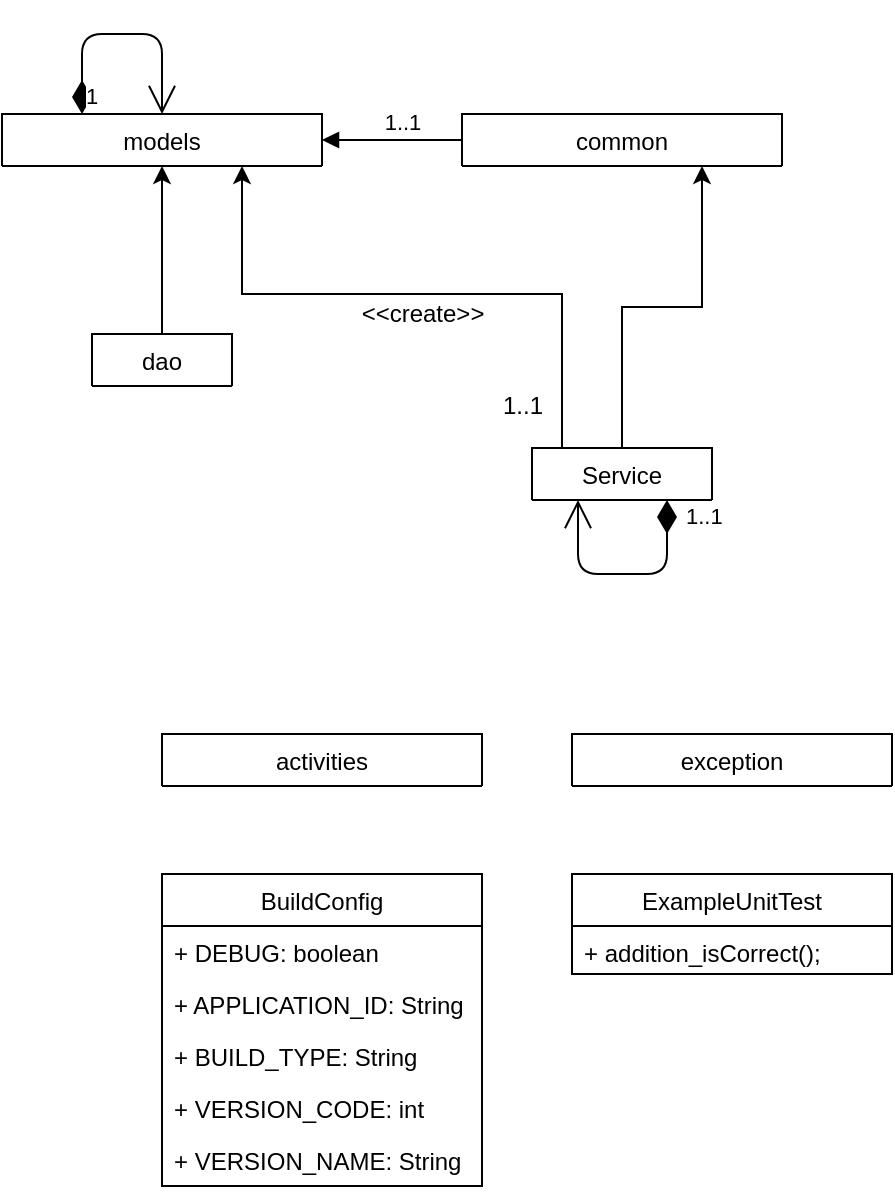 <mxfile version="13.5.8" type="device" pages="9"><diagram id="mmwwLyZml_-E2QFQag7j" name="SP-App"><mxGraphModel dx="788" dy="884" grid="1" gridSize="10" guides="1" tooltips="1" connect="1" arrows="1" fold="1" page="1" pageScale="1" pageWidth="850" pageHeight="1100" math="0" shadow="0"><root><mxCell id="fseg3xOwjUfxybagkzIM-0"/><mxCell id="fseg3xOwjUfxybagkzIM-1" parent="fseg3xOwjUfxybagkzIM-0"/><mxCell id="T5VHX_YqGaXBx1D4c2RP-24" value="models" style="swimlane;fontStyle=0;align=center;verticalAlign=top;childLayout=stackLayout;horizontal=1;startSize=26;horizontalStack=0;resizeParent=1;resizeLast=0;collapsible=1;marginBottom=0;rounded=0;shadow=0;strokeWidth=1;" parent="fseg3xOwjUfxybagkzIM-1" vertex="1" collapsed="1"><mxGeometry x="60" y="70" width="160" height="26" as="geometry"><mxRectangle x="60" y="70" width="160" height="120" as="alternateBounds"/></mxGeometry></mxCell><mxCell id="T5VHX_YqGaXBx1D4c2RP-27" style="edgeStyle=orthogonalEdgeStyle;rounded=0;orthogonalLoop=1;jettySize=auto;html=1;exitX=0.5;exitY=1;exitDx=0;exitDy=0;" parent="fseg3xOwjUfxybagkzIM-1" edge="1"><mxGeometry relative="1" as="geometry"><mxPoint x="170" y="356" as="sourcePoint"/><mxPoint x="170" y="356" as="targetPoint"/></mxGeometry></mxCell><mxCell id="T5VHX_YqGaXBx1D4c2RP-28" style="edgeStyle=orthogonalEdgeStyle;rounded=0;orthogonalLoop=1;jettySize=auto;html=1;entryX=0.75;entryY=1;entryDx=0;entryDy=0;" parent="fseg3xOwjUfxybagkzIM-1" source="T5VHX_YqGaXBx1D4c2RP-23" target="T5VHX_YqGaXBx1D4c2RP-25" edge="1"><mxGeometry relative="1" as="geometry"/></mxCell><mxCell id="T5VHX_YqGaXBx1D4c2RP-29" style="edgeStyle=orthogonalEdgeStyle;rounded=0;orthogonalLoop=1;jettySize=auto;html=1;entryX=0.75;entryY=1;entryDx=0;entryDy=0;" parent="fseg3xOwjUfxybagkzIM-1" source="T5VHX_YqGaXBx1D4c2RP-23" target="T5VHX_YqGaXBx1D4c2RP-24" edge="1"><mxGeometry relative="1" as="geometry"><Array as="points"><mxPoint x="340" y="160"/><mxPoint x="180" y="160"/></Array></mxGeometry></mxCell><mxCell id="T5VHX_YqGaXBx1D4c2RP-42" value="1" style="endArrow=open;html=1;endSize=12;startArrow=diamondThin;startSize=14;startFill=1;edgeStyle=orthogonalEdgeStyle;align=left;verticalAlign=bottom;exitX=0.25;exitY=0;exitDx=0;exitDy=0;" parent="fseg3xOwjUfxybagkzIM-1" source="T5VHX_YqGaXBx1D4c2RP-24" edge="1"><mxGeometry x="-0.334" y="-40" relative="1" as="geometry"><mxPoint x="150" y="790" as="sourcePoint"/><mxPoint x="140" y="70" as="targetPoint"/><Array as="points"><mxPoint x="100" y="30"/></Array><mxPoint as="offset"/></mxGeometry></mxCell><mxCell id="wZ1mnvUvHyqX8nSxUQ73-0" value="BuildConfig" style="swimlane;fontStyle=0;align=center;verticalAlign=top;childLayout=stackLayout;horizontal=1;startSize=26;horizontalStack=0;resizeParent=1;resizeLast=0;collapsible=1;marginBottom=0;rounded=0;shadow=0;strokeWidth=1;" parent="fseg3xOwjUfxybagkzIM-1" vertex="1"><mxGeometry x="140" y="450" width="160" height="156" as="geometry"><mxRectangle x="550" y="140" width="160" height="26" as="alternateBounds"/></mxGeometry></mxCell><mxCell id="wZ1mnvUvHyqX8nSxUQ73-1" value="+ DEBUG: boolean" style="text;align=left;verticalAlign=top;spacingLeft=4;spacingRight=4;overflow=hidden;rotatable=0;points=[[0,0.5],[1,0.5]];portConstraint=eastwest;" parent="wZ1mnvUvHyqX8nSxUQ73-0" vertex="1"><mxGeometry y="26" width="160" height="26" as="geometry"/></mxCell><mxCell id="wZ1mnvUvHyqX8nSxUQ73-2" value="+ APPLICATION_ID: String" style="text;align=left;verticalAlign=top;spacingLeft=4;spacingRight=4;overflow=hidden;rotatable=0;points=[[0,0.5],[1,0.5]];portConstraint=eastwest;" parent="wZ1mnvUvHyqX8nSxUQ73-0" vertex="1"><mxGeometry y="52" width="160" height="26" as="geometry"/></mxCell><mxCell id="wZ1mnvUvHyqX8nSxUQ73-3" value="+ BUILD_TYPE: String" style="text;align=left;verticalAlign=top;spacingLeft=4;spacingRight=4;overflow=hidden;rotatable=0;points=[[0,0.5],[1,0.5]];portConstraint=eastwest;" parent="wZ1mnvUvHyqX8nSxUQ73-0" vertex="1"><mxGeometry y="78" width="160" height="26" as="geometry"/></mxCell><mxCell id="wZ1mnvUvHyqX8nSxUQ73-8" value="+ VERSION_CODE: int" style="text;align=left;verticalAlign=top;spacingLeft=4;spacingRight=4;overflow=hidden;rotatable=0;points=[[0,0.5],[1,0.5]];portConstraint=eastwest;" parent="wZ1mnvUvHyqX8nSxUQ73-0" vertex="1"><mxGeometry y="104" width="160" height="26" as="geometry"/></mxCell><mxCell id="wZ1mnvUvHyqX8nSxUQ73-9" value="+ VERSION_NAME: String" style="text;align=left;verticalAlign=top;spacingLeft=4;spacingRight=4;overflow=hidden;rotatable=0;points=[[0,0.5],[1,0.5]];portConstraint=eastwest;" parent="wZ1mnvUvHyqX8nSxUQ73-0" vertex="1"><mxGeometry y="130" width="160" height="26" as="geometry"/></mxCell><mxCell id="T5VHX_YqGaXBx1D4c2RP-23" value="Service" style="swimlane;fontStyle=0;align=center;verticalAlign=top;childLayout=stackLayout;horizontal=1;startSize=26;horizontalStack=0;resizeParent=1;resizeLast=0;collapsible=1;marginBottom=0;rounded=0;shadow=0;strokeWidth=1;" parent="fseg3xOwjUfxybagkzIM-1" vertex="1" collapsed="1"><mxGeometry x="325" y="237" width="90" height="26" as="geometry"><mxRectangle x="310" y="237" width="160" height="120" as="alternateBounds"/></mxGeometry></mxCell><mxCell id="tYQxxi-keHXV9uOEojWG-2" style="edgeStyle=orthogonalEdgeStyle;rounded=0;orthogonalLoop=1;jettySize=auto;html=1;entryX=0.5;entryY=1;entryDx=0;entryDy=0;exitX=0.5;exitY=0;exitDx=0;exitDy=0;" edge="1" parent="fseg3xOwjUfxybagkzIM-1" source="tYQxxi-keHXV9uOEojWG-0" target="T5VHX_YqGaXBx1D4c2RP-24"><mxGeometry relative="1" as="geometry"><Array as="points"><mxPoint x="140" y="190"/><mxPoint x="140" y="190"/></Array><mxPoint x="219.66" y="327" as="sourcePoint"/><mxPoint x="219.66" y="153" as="targetPoint"/></mxGeometry></mxCell><mxCell id="tYQxxi-keHXV9uOEojWG-0" value="dao" style="swimlane;fontStyle=0;align=center;verticalAlign=top;childLayout=stackLayout;horizontal=1;startSize=26;horizontalStack=0;resizeParent=1;resizeLast=0;collapsible=1;marginBottom=0;rounded=0;shadow=0;strokeWidth=1;" vertex="1" collapsed="1" parent="fseg3xOwjUfxybagkzIM-1"><mxGeometry x="105" y="180" width="70" height="26" as="geometry"><mxRectangle x="90" y="330" width="160" height="120" as="alternateBounds"/></mxGeometry></mxCell><mxCell id="tYQxxi-keHXV9uOEojWG-3" value="1..1" style="endArrow=open;html=1;endSize=12;startArrow=diamondThin;startSize=14;startFill=1;edgeStyle=orthogonalEdgeStyle;align=left;verticalAlign=bottom;exitX=0.75;exitY=1;exitDx=0;exitDy=0;" edge="1" parent="fseg3xOwjUfxybagkzIM-1" source="T5VHX_YqGaXBx1D4c2RP-23"><mxGeometry x="-0.713" y="7" relative="1" as="geometry"><mxPoint x="300" y="350" as="sourcePoint"/><mxPoint x="348" y="263" as="targetPoint"/><Array as="points"><mxPoint x="393" y="300"/><mxPoint x="348" y="300"/></Array><mxPoint as="offset"/></mxGeometry></mxCell><mxCell id="tYQxxi-keHXV9uOEojWG-5" value="&amp;lt;&amp;lt;create&amp;gt;&amp;gt;" style="text;html=1;align=center;verticalAlign=middle;resizable=0;points=[];autosize=1;" vertex="1" parent="fseg3xOwjUfxybagkzIM-1"><mxGeometry x="230" y="160" width="80" height="20" as="geometry"/></mxCell><mxCell id="tYQxxi-keHXV9uOEojWG-6" value="1..1" style="html=1;verticalAlign=bottom;endArrow=block;exitX=0;exitY=0.5;exitDx=0;exitDy=0;entryX=1;entryY=0.5;entryDx=0;entryDy=0;" edge="1" parent="fseg3xOwjUfxybagkzIM-1" source="T5VHX_YqGaXBx1D4c2RP-25" target="T5VHX_YqGaXBx1D4c2RP-24"><mxGeometry x="-0.143" width="80" relative="1" as="geometry"><mxPoint x="370" y="320" as="sourcePoint"/><mxPoint x="450" y="320" as="targetPoint"/><mxPoint as="offset"/></mxGeometry></mxCell><mxCell id="T5VHX_YqGaXBx1D4c2RP-25" value="common" style="swimlane;fontStyle=0;align=center;verticalAlign=top;childLayout=stackLayout;horizontal=1;startSize=26;horizontalStack=0;resizeParent=1;resizeLast=0;collapsible=1;marginBottom=0;rounded=0;shadow=0;strokeWidth=1;" parent="fseg3xOwjUfxybagkzIM-1" vertex="1" collapsed="1"><mxGeometry x="290" y="70" width="160" height="26" as="geometry"><mxRectangle x="290" y="60" width="160" height="120" as="alternateBounds"/></mxGeometry></mxCell><mxCell id="tYQxxi-keHXV9uOEojWG-7" value="1..1" style="text;html=1;align=center;verticalAlign=middle;resizable=0;points=[];autosize=1;" vertex="1" parent="fseg3xOwjUfxybagkzIM-1"><mxGeometry x="300" y="206" width="40" height="20" as="geometry"/></mxCell><mxCell id="T5VHX_YqGaXBx1D4c2RP-0" value="activities" style="swimlane;fontStyle=0;align=center;verticalAlign=top;childLayout=stackLayout;horizontal=1;startSize=26;horizontalStack=0;resizeParent=1;resizeLast=0;collapsible=1;marginBottom=0;rounded=0;shadow=0;strokeWidth=1;" parent="fseg3xOwjUfxybagkzIM-1" vertex="1" collapsed="1"><mxGeometry x="140" y="380" width="160" height="26" as="geometry"><mxRectangle x="580" y="195" width="160" height="110" as="alternateBounds"/></mxGeometry></mxCell><mxCell id="T5VHX_YqGaXBx1D4c2RP-19" value="ExampleUnitTest" style="swimlane;fontStyle=0;align=center;verticalAlign=top;childLayout=stackLayout;horizontal=1;startSize=26;horizontalStack=0;resizeParent=1;resizeLast=0;collapsible=1;marginBottom=0;rounded=0;shadow=0;strokeWidth=1;" parent="fseg3xOwjUfxybagkzIM-1" vertex="1"><mxGeometry x="345" y="450" width="160" height="50" as="geometry"><mxRectangle x="550" y="140" width="160" height="26" as="alternateBounds"/></mxGeometry></mxCell><mxCell id="T5VHX_YqGaXBx1D4c2RP-20" value="+ addition_isCorrect();" style="text;align=left;verticalAlign=top;spacingLeft=4;spacingRight=4;overflow=hidden;rotatable=0;points=[[0,0.5],[1,0.5]];portConstraint=eastwest;" parent="T5VHX_YqGaXBx1D4c2RP-19" vertex="1"><mxGeometry y="26" width="160" height="24" as="geometry"/></mxCell><mxCell id="luc0PkRNGwTrjMf_BoZe-0" value="exception" style="swimlane;fontStyle=0;align=center;verticalAlign=top;childLayout=stackLayout;horizontal=1;startSize=26;horizontalStack=0;resizeParent=1;resizeLast=0;collapsible=1;marginBottom=0;rounded=0;shadow=0;strokeWidth=1;" vertex="1" collapsed="1" parent="fseg3xOwjUfxybagkzIM-1"><mxGeometry x="345" y="380" width="160" height="26" as="geometry"><mxRectangle x="345" y="380" width="160" height="110" as="alternateBounds"/></mxGeometry></mxCell></root></mxGraphModel></diagram><diagram id="C5RBs43oDa-KdzZeNtuy" name="service"><mxGraphModel dx="652" dy="732" grid="1" gridSize="10" guides="1" tooltips="1" connect="1" arrows="1" fold="1" page="1" pageScale="1" pageWidth="827" pageHeight="1169" math="0" shadow="0"><root><mxCell id="WIyWlLk6GJQsqaUBKTNV-0"/><mxCell id="WIyWlLk6GJQsqaUBKTNV-1" parent="WIyWlLk6GJQsqaUBKTNV-0"/><mxCell id="eccW21xqas1l3laQR2VF-0" value="internal" style="shape=umlFrame;whiteSpace=wrap;html=1;" vertex="1" parent="WIyWlLk6GJQsqaUBKTNV-1"><mxGeometry x="70" y="113" width="300" height="427" as="geometry"/></mxCell><mxCell id="eccW21xqas1l3laQR2VF-1" value="«interface»&lt;br&gt;&lt;b&gt;ProjectService&lt;/b&gt;" style="html=1;" vertex="1" parent="WIyWlLk6GJQsqaUBKTNV-1"><mxGeometry x="560" y="170" width="110" height="50" as="geometry"/></mxCell><mxCell id="eccW21xqas1l3laQR2VF-2" value="«interface»&lt;br&gt;&lt;b&gt;UserService&lt;/b&gt;" style="html=1;" vertex="1" parent="WIyWlLk6GJQsqaUBKTNV-1"><mxGeometry x="560" y="280" width="110" height="50" as="geometry"/></mxCell><mxCell id="eccW21xqas1l3laQR2VF-3" value="«interface»&lt;br&gt;&lt;b&gt;AuthenticationService&lt;/b&gt;" style="html=1;" vertex="1" parent="WIyWlLk6GJQsqaUBKTNV-1"><mxGeometry x="560" y="360" width="110" height="50" as="geometry"/></mxCell><mxCell id="eccW21xqas1l3laQR2VF-4" value="«interface»&lt;br&gt;&lt;b&gt;Comment&lt;/b&gt;&lt;b&gt;Service&lt;/b&gt;" style="html=1;" vertex="1" parent="WIyWlLk6GJQsqaUBKTNV-1"><mxGeometry x="560" y="470" width="110" height="50" as="geometry"/></mxCell><mxCell id="eccW21xqas1l3laQR2VF-5" value="«interface»&lt;br&gt;&lt;b&gt;Appointment&lt;/b&gt;&lt;b&gt;Service&lt;/b&gt;" style="html=1;" vertex="1" parent="WIyWlLk6GJQsqaUBKTNV-1"><mxGeometry x="560" y="535" width="110" height="50" as="geometry"/></mxCell><mxCell id="eccW21xqas1l3laQR2VF-6" value="AbstractTestBundle" style="swimlane;fontStyle=1;align=center;verticalAlign=top;childLayout=stackLayout;horizontal=1;startSize=26;horizontalStack=0;resizeParent=1;resizeParentMax=0;resizeLast=0;collapsible=1;marginBottom=0;" vertex="1" collapsed="1" parent="WIyWlLk6GJQsqaUBKTNV-1"><mxGeometry x="90" y="70" width="130" height="26" as="geometry"><mxRectangle x="170" y="515" width="160" height="86" as="alternateBounds"/></mxGeometry></mxCell><mxCell id="eccW21xqas1l3laQR2VF-7" value="+ field: type" style="text;strokeColor=none;fillColor=none;align=left;verticalAlign=top;spacingLeft=4;spacingRight=4;overflow=hidden;rotatable=0;points=[[0,0.5],[1,0.5]];portConstraint=eastwest;" vertex="1" parent="eccW21xqas1l3laQR2VF-6"><mxGeometry y="26" width="130" height="26" as="geometry"/></mxCell><mxCell id="eccW21xqas1l3laQR2VF-8" value="" style="line;strokeWidth=1;fillColor=none;align=left;verticalAlign=middle;spacingTop=-1;spacingLeft=3;spacingRight=3;rotatable=0;labelPosition=right;points=[];portConstraint=eastwest;" vertex="1" parent="eccW21xqas1l3laQR2VF-6"><mxGeometry y="52" width="130" height="8" as="geometry"/></mxCell><mxCell id="eccW21xqas1l3laQR2VF-9" value="+ method(type): type" style="text;strokeColor=none;fillColor=none;align=left;verticalAlign=top;spacingLeft=4;spacingRight=4;overflow=hidden;rotatable=0;points=[[0,0.5],[1,0.5]];portConstraint=eastwest;" vertex="1" parent="eccW21xqas1l3laQR2VF-6"><mxGeometry y="60" width="130" height="26" as="geometry"/></mxCell><mxCell id="eccW21xqas1l3laQR2VF-10" value="Service" style="swimlane;fontStyle=1;align=center;verticalAlign=top;childLayout=stackLayout;horizontal=1;startSize=26;horizontalStack=0;resizeParent=1;resizeParentMax=0;resizeLast=0;collapsible=1;marginBottom=0;" vertex="1" collapsed="1" parent="WIyWlLk6GJQsqaUBKTNV-1"><mxGeometry x="120" y="194" width="130" height="26" as="geometry"><mxRectangle x="170" y="515" width="160" height="86" as="alternateBounds"/></mxGeometry></mxCell><mxCell id="eccW21xqas1l3laQR2VF-11" value="+ field: type" style="text;strokeColor=none;fillColor=none;align=left;verticalAlign=top;spacingLeft=4;spacingRight=4;overflow=hidden;rotatable=0;points=[[0,0.5],[1,0.5]];portConstraint=eastwest;" vertex="1" parent="eccW21xqas1l3laQR2VF-10"><mxGeometry y="26" width="130" height="26" as="geometry"/></mxCell><mxCell id="eccW21xqas1l3laQR2VF-12" value="" style="line;strokeWidth=1;fillColor=none;align=left;verticalAlign=middle;spacingTop=-1;spacingLeft=3;spacingRight=3;rotatable=0;labelPosition=right;points=[];portConstraint=eastwest;" vertex="1" parent="eccW21xqas1l3laQR2VF-10"><mxGeometry y="52" width="130" height="8" as="geometry"/></mxCell><mxCell id="eccW21xqas1l3laQR2VF-13" value="+ method(type): type" style="text;strokeColor=none;fillColor=none;align=left;verticalAlign=top;spacingLeft=4;spacingRight=4;overflow=hidden;rotatable=0;points=[[0,0.5],[1,0.5]];portConstraint=eastwest;" vertex="1" parent="eccW21xqas1l3laQR2VF-10"><mxGeometry y="60" width="130" height="26" as="geometry"/></mxCell><mxCell id="eccW21xqas1l3laQR2VF-14" value="AuthenticationServiceImpl" style="swimlane;fontStyle=1;align=center;verticalAlign=top;childLayout=stackLayout;horizontal=1;startSize=26;horizontalStack=0;resizeParent=1;resizeParentMax=0;resizeLast=0;collapsible=1;marginBottom=0;" vertex="1" collapsed="1" parent="WIyWlLk6GJQsqaUBKTNV-1"><mxGeometry x="120" y="254" width="130" height="26" as="geometry"><mxRectangle x="170" y="515" width="160" height="86" as="alternateBounds"/></mxGeometry></mxCell><mxCell id="eccW21xqas1l3laQR2VF-15" value="+ field: type" style="text;strokeColor=none;fillColor=none;align=left;verticalAlign=top;spacingLeft=4;spacingRight=4;overflow=hidden;rotatable=0;points=[[0,0.5],[1,0.5]];portConstraint=eastwest;" vertex="1" parent="eccW21xqas1l3laQR2VF-14"><mxGeometry y="26" width="130" height="26" as="geometry"/></mxCell><mxCell id="eccW21xqas1l3laQR2VF-16" value="" style="line;strokeWidth=1;fillColor=none;align=left;verticalAlign=middle;spacingTop=-1;spacingLeft=3;spacingRight=3;rotatable=0;labelPosition=right;points=[];portConstraint=eastwest;" vertex="1" parent="eccW21xqas1l3laQR2VF-14"><mxGeometry y="52" width="130" height="8" as="geometry"/></mxCell><mxCell id="eccW21xqas1l3laQR2VF-17" value="+ method(type): type" style="text;strokeColor=none;fillColor=none;align=left;verticalAlign=top;spacingLeft=4;spacingRight=4;overflow=hidden;rotatable=0;points=[[0,0.5],[1,0.5]];portConstraint=eastwest;" vertex="1" parent="eccW21xqas1l3laQR2VF-14"><mxGeometry y="60" width="130" height="26" as="geometry"/></mxCell><mxCell id="eccW21xqas1l3laQR2VF-18" value="ProjectServiceImpl" style="swimlane;fontStyle=1;align=center;verticalAlign=top;childLayout=stackLayout;horizontal=1;startSize=26;horizontalStack=0;resizeParent=1;resizeParentMax=0;resizeLast=0;collapsible=1;marginBottom=0;" vertex="1" collapsed="1" parent="WIyWlLk6GJQsqaUBKTNV-1"><mxGeometry x="120" y="304" width="130" height="26" as="geometry"><mxRectangle x="170" y="515" width="160" height="86" as="alternateBounds"/></mxGeometry></mxCell><mxCell id="eccW21xqas1l3laQR2VF-19" value="+ field: type" style="text;strokeColor=none;fillColor=none;align=left;verticalAlign=top;spacingLeft=4;spacingRight=4;overflow=hidden;rotatable=0;points=[[0,0.5],[1,0.5]];portConstraint=eastwest;" vertex="1" parent="eccW21xqas1l3laQR2VF-18"><mxGeometry y="26" width="130" height="26" as="geometry"/></mxCell><mxCell id="eccW21xqas1l3laQR2VF-20" value="" style="line;strokeWidth=1;fillColor=none;align=left;verticalAlign=middle;spacingTop=-1;spacingLeft=3;spacingRight=3;rotatable=0;labelPosition=right;points=[];portConstraint=eastwest;" vertex="1" parent="eccW21xqas1l3laQR2VF-18"><mxGeometry y="52" width="130" height="8" as="geometry"/></mxCell><mxCell id="eccW21xqas1l3laQR2VF-21" value="+ method(type): type" style="text;strokeColor=none;fillColor=none;align=left;verticalAlign=top;spacingLeft=4;spacingRight=4;overflow=hidden;rotatable=0;points=[[0,0.5],[1,0.5]];portConstraint=eastwest;" vertex="1" parent="eccW21xqas1l3laQR2VF-18"><mxGeometry y="60" width="130" height="26" as="geometry"/></mxCell><mxCell id="eccW21xqas1l3laQR2VF-22" value="UserServiceImpl" style="swimlane;fontStyle=1;align=center;verticalAlign=top;childLayout=stackLayout;horizontal=1;startSize=26;horizontalStack=0;resizeParent=1;resizeParentMax=0;resizeLast=0;collapsible=1;marginBottom=0;" vertex="1" collapsed="1" parent="WIyWlLk6GJQsqaUBKTNV-1"><mxGeometry x="120" y="342" width="130" height="26" as="geometry"><mxRectangle x="170" y="515" width="160" height="86" as="alternateBounds"/></mxGeometry></mxCell><mxCell id="eccW21xqas1l3laQR2VF-23" value="+ field: type" style="text;strokeColor=none;fillColor=none;align=left;verticalAlign=top;spacingLeft=4;spacingRight=4;overflow=hidden;rotatable=0;points=[[0,0.5],[1,0.5]];portConstraint=eastwest;" vertex="1" parent="eccW21xqas1l3laQR2VF-22"><mxGeometry y="26" width="130" height="26" as="geometry"/></mxCell><mxCell id="eccW21xqas1l3laQR2VF-24" value="" style="line;strokeWidth=1;fillColor=none;align=left;verticalAlign=middle;spacingTop=-1;spacingLeft=3;spacingRight=3;rotatable=0;labelPosition=right;points=[];portConstraint=eastwest;" vertex="1" parent="eccW21xqas1l3laQR2VF-22"><mxGeometry y="52" width="130" height="8" as="geometry"/></mxCell><mxCell id="eccW21xqas1l3laQR2VF-25" value="+ method(type): type" style="text;strokeColor=none;fillColor=none;align=left;verticalAlign=top;spacingLeft=4;spacingRight=4;overflow=hidden;rotatable=0;points=[[0,0.5],[1,0.5]];portConstraint=eastwest;" vertex="1" parent="eccW21xqas1l3laQR2VF-22"><mxGeometry y="60" width="130" height="26" as="geometry"/></mxCell><mxCell id="eccW21xqas1l3laQR2VF-26" value="CommentServiceImpl" style="swimlane;fontStyle=1;align=center;verticalAlign=top;childLayout=stackLayout;horizontal=1;startSize=26;horizontalStack=0;resizeParent=1;resizeParentMax=0;resizeLast=0;collapsible=1;marginBottom=0;" vertex="1" collapsed="1" parent="WIyWlLk6GJQsqaUBKTNV-1"><mxGeometry x="120" y="384" width="130" height="26" as="geometry"><mxRectangle x="170" y="515" width="160" height="86" as="alternateBounds"/></mxGeometry></mxCell><mxCell id="eccW21xqas1l3laQR2VF-27" value="+ field: type" style="text;strokeColor=none;fillColor=none;align=left;verticalAlign=top;spacingLeft=4;spacingRight=4;overflow=hidden;rotatable=0;points=[[0,0.5],[1,0.5]];portConstraint=eastwest;" vertex="1" parent="eccW21xqas1l3laQR2VF-26"><mxGeometry y="26" width="130" height="26" as="geometry"/></mxCell><mxCell id="eccW21xqas1l3laQR2VF-28" value="" style="line;strokeWidth=1;fillColor=none;align=left;verticalAlign=middle;spacingTop=-1;spacingLeft=3;spacingRight=3;rotatable=0;labelPosition=right;points=[];portConstraint=eastwest;" vertex="1" parent="eccW21xqas1l3laQR2VF-26"><mxGeometry y="52" width="130" height="8" as="geometry"/></mxCell><mxCell id="eccW21xqas1l3laQR2VF-29" value="+ method(type): type" style="text;strokeColor=none;fillColor=none;align=left;verticalAlign=top;spacingLeft=4;spacingRight=4;overflow=hidden;rotatable=0;points=[[0,0.5],[1,0.5]];portConstraint=eastwest;" vertex="1" parent="eccW21xqas1l3laQR2VF-26"><mxGeometry y="60" width="130" height="26" as="geometry"/></mxCell><mxCell id="eccW21xqas1l3laQR2VF-30" value="AppointmentServiceImpl" style="swimlane;fontStyle=1;align=center;verticalAlign=top;childLayout=stackLayout;horizontal=1;startSize=26;horizontalStack=0;resizeParent=1;resizeParentMax=0;resizeLast=0;collapsible=1;marginBottom=0;" vertex="1" collapsed="1" parent="WIyWlLk6GJQsqaUBKTNV-1"><mxGeometry x="120" y="444" width="130" height="26" as="geometry"><mxRectangle x="170" y="515" width="160" height="86" as="alternateBounds"/></mxGeometry></mxCell><mxCell id="eccW21xqas1l3laQR2VF-31" value="+ field: type" style="text;strokeColor=none;fillColor=none;align=left;verticalAlign=top;spacingLeft=4;spacingRight=4;overflow=hidden;rotatable=0;points=[[0,0.5],[1,0.5]];portConstraint=eastwest;" vertex="1" parent="eccW21xqas1l3laQR2VF-30"><mxGeometry y="26" width="130" height="26" as="geometry"/></mxCell><mxCell id="eccW21xqas1l3laQR2VF-32" value="" style="line;strokeWidth=1;fillColor=none;align=left;verticalAlign=middle;spacingTop=-1;spacingLeft=3;spacingRight=3;rotatable=0;labelPosition=right;points=[];portConstraint=eastwest;" vertex="1" parent="eccW21xqas1l3laQR2VF-30"><mxGeometry y="52" width="130" height="8" as="geometry"/></mxCell><mxCell id="eccW21xqas1l3laQR2VF-33" value="+ method(type): type" style="text;strokeColor=none;fillColor=none;align=left;verticalAlign=top;spacingLeft=4;spacingRight=4;overflow=hidden;rotatable=0;points=[[0,0.5],[1,0.5]];portConstraint=eastwest;" vertex="1" parent="eccW21xqas1l3laQR2VF-30"><mxGeometry y="60" width="130" height="26" as="geometry"/></mxCell></root></mxGraphModel></diagram><diagram id="608qzM-pN6wt2T7e_9VF" name="model"><mxGraphModel dx="652" dy="732" grid="1" gridSize="10" guides="1" tooltips="1" connect="1" arrows="1" fold="1" page="1" pageScale="1" pageWidth="850" pageHeight="1100" math="0" shadow="0"><root><mxCell id="hK5yVsrDaJWABLdZP5dS-0"/><mxCell id="hK5yVsrDaJWABLdZP5dS-1" parent="hK5yVsrDaJWABLdZP5dS-0"/><mxCell id="H6FIwkcu3JVjycrzO37M-4" value="adapters" style="shape=umlFrame;whiteSpace=wrap;html=1;" vertex="1" parent="hK5yVsrDaJWABLdZP5dS-1"><mxGeometry x="40" y="560" width="300" height="280" as="geometry"/></mxCell><mxCell id="H6FIwkcu3JVjycrzO37M-25" value="enums" style="shape=umlFrame;whiteSpace=wrap;html=1;" vertex="1" parent="hK5yVsrDaJWABLdZP5dS-1"><mxGeometry x="510" y="560" width="170" height="280" as="geometry"/></mxCell><mxCell id="H6FIwkcu3JVjycrzO37M-17" value="User" style="swimlane;fontStyle=1;align=center;verticalAlign=top;childLayout=stackLayout;horizontal=1;startSize=26;horizontalStack=0;resizeParent=1;resizeParentMax=0;resizeLast=0;collapsible=1;marginBottom=0;" vertex="1" collapsed="1" parent="hK5yVsrDaJWABLdZP5dS-1"><mxGeometry x="90" y="220" width="100" height="26" as="geometry"><mxRectangle x="180" y="460" width="160" height="86" as="alternateBounds"/></mxGeometry></mxCell><mxCell id="H6FIwkcu3JVjycrzO37M-18" value="+ field: type" style="text;strokeColor=none;fillColor=none;align=left;verticalAlign=top;spacingLeft=4;spacingRight=4;overflow=hidden;rotatable=0;points=[[0,0.5],[1,0.5]];portConstraint=eastwest;" vertex="1" parent="H6FIwkcu3JVjycrzO37M-17"><mxGeometry y="26" width="100" height="26" as="geometry"/></mxCell><mxCell id="H6FIwkcu3JVjycrzO37M-19" value="" style="line;strokeWidth=1;fillColor=none;align=left;verticalAlign=middle;spacingTop=-1;spacingLeft=3;spacingRight=3;rotatable=0;labelPosition=right;points=[];portConstraint=eastwest;" vertex="1" parent="H6FIwkcu3JVjycrzO37M-17"><mxGeometry y="52" width="100" height="8" as="geometry"/></mxCell><mxCell id="H6FIwkcu3JVjycrzO37M-20" value="+ method(type): type" style="text;strokeColor=none;fillColor=none;align=left;verticalAlign=top;spacingLeft=4;spacingRight=4;overflow=hidden;rotatable=0;points=[[0,0.5],[1,0.5]];portConstraint=eastwest;" vertex="1" parent="H6FIwkcu3JVjycrzO37M-17"><mxGeometry y="60" width="100" height="26" as="geometry"/></mxCell><mxCell id="H6FIwkcu3JVjycrzO37M-9" value="Comment" style="swimlane;fontStyle=1;align=center;verticalAlign=top;childLayout=stackLayout;horizontal=1;startSize=26;horizontalStack=0;resizeParent=1;resizeParentMax=0;resizeLast=0;collapsible=1;marginBottom=0;" vertex="1" collapsed="1" parent="hK5yVsrDaJWABLdZP5dS-1"><mxGeometry x="90" y="120" width="100" height="26" as="geometry"><mxRectangle x="180" y="460" width="160" height="86" as="alternateBounds"/></mxGeometry></mxCell><mxCell id="H6FIwkcu3JVjycrzO37M-10" value="+ field: type" style="text;strokeColor=none;fillColor=none;align=left;verticalAlign=top;spacingLeft=4;spacingRight=4;overflow=hidden;rotatable=0;points=[[0,0.5],[1,0.5]];portConstraint=eastwest;" vertex="1" parent="H6FIwkcu3JVjycrzO37M-9"><mxGeometry y="26" width="100" height="26" as="geometry"/></mxCell><mxCell id="H6FIwkcu3JVjycrzO37M-11" value="" style="line;strokeWidth=1;fillColor=none;align=left;verticalAlign=middle;spacingTop=-1;spacingLeft=3;spacingRight=3;rotatable=0;labelPosition=right;points=[];portConstraint=eastwest;" vertex="1" parent="H6FIwkcu3JVjycrzO37M-9"><mxGeometry y="52" width="100" height="8" as="geometry"/></mxCell><mxCell id="H6FIwkcu3JVjycrzO37M-12" value="+ method(type): type" style="text;strokeColor=none;fillColor=none;align=left;verticalAlign=top;spacingLeft=4;spacingRight=4;overflow=hidden;rotatable=0;points=[[0,0.5],[1,0.5]];portConstraint=eastwest;" vertex="1" parent="H6FIwkcu3JVjycrzO37M-9"><mxGeometry y="60" width="100" height="26" as="geometry"/></mxCell><mxCell id="H6FIwkcu3JVjycrzO37M-13" value="Reminder" style="swimlane;fontStyle=1;align=center;verticalAlign=top;childLayout=stackLayout;horizontal=1;startSize=26;horizontalStack=0;resizeParent=1;resizeParentMax=0;resizeLast=0;collapsible=1;marginBottom=0;" vertex="1" collapsed="1" parent="hK5yVsrDaJWABLdZP5dS-1"><mxGeometry x="90" y="170" width="100" height="26" as="geometry"><mxRectangle x="180" y="460" width="160" height="86" as="alternateBounds"/></mxGeometry></mxCell><mxCell id="H6FIwkcu3JVjycrzO37M-14" value="+ field: type" style="text;strokeColor=none;fillColor=none;align=left;verticalAlign=top;spacingLeft=4;spacingRight=4;overflow=hidden;rotatable=0;points=[[0,0.5],[1,0.5]];portConstraint=eastwest;" vertex="1" parent="H6FIwkcu3JVjycrzO37M-13"><mxGeometry y="26" width="100" height="26" as="geometry"/></mxCell><mxCell id="H6FIwkcu3JVjycrzO37M-15" value="" style="line;strokeWidth=1;fillColor=none;align=left;verticalAlign=middle;spacingTop=-1;spacingLeft=3;spacingRight=3;rotatable=0;labelPosition=right;points=[];portConstraint=eastwest;" vertex="1" parent="H6FIwkcu3JVjycrzO37M-13"><mxGeometry y="52" width="100" height="8" as="geometry"/></mxCell><mxCell id="H6FIwkcu3JVjycrzO37M-16" value="+ method(type): type" style="text;strokeColor=none;fillColor=none;align=left;verticalAlign=top;spacingLeft=4;spacingRight=4;overflow=hidden;rotatable=0;points=[[0,0.5],[1,0.5]];portConstraint=eastwest;" vertex="1" parent="H6FIwkcu3JVjycrzO37M-13"><mxGeometry y="60" width="100" height="26" as="geometry"/></mxCell><mxCell id="H6FIwkcu3JVjycrzO37M-21" value="InviteForm" style="swimlane;fontStyle=1;align=center;verticalAlign=top;childLayout=stackLayout;horizontal=1;startSize=26;horizontalStack=0;resizeParent=1;resizeParentMax=0;resizeLast=0;collapsible=1;marginBottom=0;" vertex="1" collapsed="1" parent="hK5yVsrDaJWABLdZP5dS-1"><mxGeometry x="90" y="270" width="100" height="26" as="geometry"><mxRectangle x="180" y="460" width="160" height="86" as="alternateBounds"/></mxGeometry></mxCell><mxCell id="H6FIwkcu3JVjycrzO37M-22" value="+ field: type" style="text;strokeColor=none;fillColor=none;align=left;verticalAlign=top;spacingLeft=4;spacingRight=4;overflow=hidden;rotatable=0;points=[[0,0.5],[1,0.5]];portConstraint=eastwest;" vertex="1" parent="H6FIwkcu3JVjycrzO37M-21"><mxGeometry y="26" width="100" height="26" as="geometry"/></mxCell><mxCell id="H6FIwkcu3JVjycrzO37M-23" value="" style="line;strokeWidth=1;fillColor=none;align=left;verticalAlign=middle;spacingTop=-1;spacingLeft=3;spacingRight=3;rotatable=0;labelPosition=right;points=[];portConstraint=eastwest;" vertex="1" parent="H6FIwkcu3JVjycrzO37M-21"><mxGeometry y="52" width="100" height="8" as="geometry"/></mxCell><mxCell id="H6FIwkcu3JVjycrzO37M-24" value="+ method(type): type" style="text;strokeColor=none;fillColor=none;align=left;verticalAlign=top;spacingLeft=4;spacingRight=4;overflow=hidden;rotatable=0;points=[[0,0.5],[1,0.5]];portConstraint=eastwest;" vertex="1" parent="H6FIwkcu3JVjycrzO37M-21"><mxGeometry y="60" width="100" height="26" as="geometry"/></mxCell><mxCell id="H6FIwkcu3JVjycrzO37M-5" value="Project" style="swimlane;fontStyle=1;align=center;verticalAlign=top;childLayout=stackLayout;horizontal=1;startSize=26;horizontalStack=0;resizeParent=1;resizeParentMax=0;resizeLast=0;collapsible=1;marginBottom=0;" vertex="1" collapsed="1" parent="hK5yVsrDaJWABLdZP5dS-1"><mxGeometry x="90" y="70" width="100" height="26" as="geometry"><mxRectangle x="180" y="460" width="160" height="86" as="alternateBounds"/></mxGeometry></mxCell><mxCell id="H6FIwkcu3JVjycrzO37M-6" value="+ field: type" style="text;strokeColor=none;fillColor=none;align=left;verticalAlign=top;spacingLeft=4;spacingRight=4;overflow=hidden;rotatable=0;points=[[0,0.5],[1,0.5]];portConstraint=eastwest;" vertex="1" parent="H6FIwkcu3JVjycrzO37M-5"><mxGeometry y="26" width="100" height="26" as="geometry"/></mxCell><mxCell id="H6FIwkcu3JVjycrzO37M-7" value="" style="line;strokeWidth=1;fillColor=none;align=left;verticalAlign=middle;spacingTop=-1;spacingLeft=3;spacingRight=3;rotatable=0;labelPosition=right;points=[];portConstraint=eastwest;" vertex="1" parent="H6FIwkcu3JVjycrzO37M-5"><mxGeometry y="52" width="100" height="8" as="geometry"/></mxCell><mxCell id="H6FIwkcu3JVjycrzO37M-8" value="+ method(type): type" style="text;strokeColor=none;fillColor=none;align=left;verticalAlign=top;spacingLeft=4;spacingRight=4;overflow=hidden;rotatable=0;points=[[0,0.5],[1,0.5]];portConstraint=eastwest;" vertex="1" parent="H6FIwkcu3JVjycrzO37M-5"><mxGeometry y="60" width="100" height="26" as="geometry"/></mxCell><mxCell id="H6FIwkcu3JVjycrzO37M-26" value="UserInfo" style="swimlane;fontStyle=1;align=center;verticalAlign=top;childLayout=stackLayout;horizontal=1;startSize=26;horizontalStack=0;resizeParent=1;resizeParentMax=0;resizeLast=0;collapsible=1;marginBottom=0;" vertex="1" collapsed="1" parent="hK5yVsrDaJWABLdZP5dS-1"><mxGeometry x="90" y="320" width="100" height="26" as="geometry"><mxRectangle x="180" y="460" width="160" height="86" as="alternateBounds"/></mxGeometry></mxCell><mxCell id="H6FIwkcu3JVjycrzO37M-27" value="+ field: type" style="text;strokeColor=none;fillColor=none;align=left;verticalAlign=top;spacingLeft=4;spacingRight=4;overflow=hidden;rotatable=0;points=[[0,0.5],[1,0.5]];portConstraint=eastwest;" vertex="1" parent="H6FIwkcu3JVjycrzO37M-26"><mxGeometry y="26" width="100" height="26" as="geometry"/></mxCell><mxCell id="H6FIwkcu3JVjycrzO37M-28" value="" style="line;strokeWidth=1;fillColor=none;align=left;verticalAlign=middle;spacingTop=-1;spacingLeft=3;spacingRight=3;rotatable=0;labelPosition=right;points=[];portConstraint=eastwest;" vertex="1" parent="H6FIwkcu3JVjycrzO37M-26"><mxGeometry y="52" width="100" height="8" as="geometry"/></mxCell><mxCell id="H6FIwkcu3JVjycrzO37M-29" value="+ method(type): type" style="text;strokeColor=none;fillColor=none;align=left;verticalAlign=top;spacingLeft=4;spacingRight=4;overflow=hidden;rotatable=0;points=[[0,0.5],[1,0.5]];portConstraint=eastwest;" vertex="1" parent="H6FIwkcu3JVjycrzO37M-26"><mxGeometry y="60" width="100" height="26" as="geometry"/></mxCell><mxCell id="H6FIwkcu3JVjycrzO37M-30" value="Appointment" style="swimlane;fontStyle=1;align=center;verticalAlign=top;childLayout=stackLayout;horizontal=1;startSize=26;horizontalStack=0;resizeParent=1;resizeParentMax=0;resizeLast=0;collapsible=1;marginBottom=0;" vertex="1" collapsed="1" parent="hK5yVsrDaJWABLdZP5dS-1"><mxGeometry x="90" y="370" width="100" height="26" as="geometry"><mxRectangle x="180" y="460" width="160" height="86" as="alternateBounds"/></mxGeometry></mxCell><mxCell id="H6FIwkcu3JVjycrzO37M-31" value="+ field: type" style="text;strokeColor=none;fillColor=none;align=left;verticalAlign=top;spacingLeft=4;spacingRight=4;overflow=hidden;rotatable=0;points=[[0,0.5],[1,0.5]];portConstraint=eastwest;" vertex="1" parent="H6FIwkcu3JVjycrzO37M-30"><mxGeometry y="26" width="100" height="26" as="geometry"/></mxCell><mxCell id="H6FIwkcu3JVjycrzO37M-32" value="" style="line;strokeWidth=1;fillColor=none;align=left;verticalAlign=middle;spacingTop=-1;spacingLeft=3;spacingRight=3;rotatable=0;labelPosition=right;points=[];portConstraint=eastwest;" vertex="1" parent="H6FIwkcu3JVjycrzO37M-30"><mxGeometry y="52" width="100" height="8" as="geometry"/></mxCell><mxCell id="H6FIwkcu3JVjycrzO37M-33" value="+ method(type): type" style="text;strokeColor=none;fillColor=none;align=left;verticalAlign=top;spacingLeft=4;spacingRight=4;overflow=hidden;rotatable=0;points=[[0,0.5],[1,0.5]];portConstraint=eastwest;" vertex="1" parent="H6FIwkcu3JVjycrzO37M-30"><mxGeometry y="60" width="100" height="26" as="geometry"/></mxCell><mxCell id="H6FIwkcu3JVjycrzO37M-70" value="AppointmentType" style="swimlane;fontStyle=1;align=center;verticalAlign=top;childLayout=stackLayout;horizontal=1;startSize=26;horizontalStack=0;resizeParent=1;resizeParentMax=0;resizeLast=0;collapsible=1;marginBottom=0;" vertex="1" collapsed="1" parent="hK5yVsrDaJWABLdZP5dS-1"><mxGeometry x="560" y="610" width="100" height="26" as="geometry"><mxRectangle x="180" y="460" width="160" height="86" as="alternateBounds"/></mxGeometry></mxCell><mxCell id="H6FIwkcu3JVjycrzO37M-71" value="+ field: type" style="text;strokeColor=none;fillColor=none;align=left;verticalAlign=top;spacingLeft=4;spacingRight=4;overflow=hidden;rotatable=0;points=[[0,0.5],[1,0.5]];portConstraint=eastwest;" vertex="1" parent="H6FIwkcu3JVjycrzO37M-70"><mxGeometry y="26" width="100" height="26" as="geometry"/></mxCell><mxCell id="H6FIwkcu3JVjycrzO37M-72" value="" style="line;strokeWidth=1;fillColor=none;align=left;verticalAlign=middle;spacingTop=-1;spacingLeft=3;spacingRight=3;rotatable=0;labelPosition=right;points=[];portConstraint=eastwest;" vertex="1" parent="H6FIwkcu3JVjycrzO37M-70"><mxGeometry y="52" width="100" height="8" as="geometry"/></mxCell><mxCell id="H6FIwkcu3JVjycrzO37M-73" value="+ method(type): type" style="text;strokeColor=none;fillColor=none;align=left;verticalAlign=top;spacingLeft=4;spacingRight=4;overflow=hidden;rotatable=0;points=[[0,0.5],[1,0.5]];portConstraint=eastwest;" vertex="1" parent="H6FIwkcu3JVjycrzO37M-70"><mxGeometry y="60" width="100" height="26" as="geometry"/></mxCell><mxCell id="H6FIwkcu3JVjycrzO37M-74" value="ProjectStatus" style="swimlane;fontStyle=1;align=center;verticalAlign=top;childLayout=stackLayout;horizontal=1;startSize=26;horizontalStack=0;resizeParent=1;resizeParentMax=0;resizeLast=0;collapsible=1;marginBottom=0;" vertex="1" collapsed="1" parent="hK5yVsrDaJWABLdZP5dS-1"><mxGeometry x="560" y="660" width="100" height="26" as="geometry"><mxRectangle x="180" y="460" width="160" height="86" as="alternateBounds"/></mxGeometry></mxCell><mxCell id="H6FIwkcu3JVjycrzO37M-75" value="+ field: type" style="text;strokeColor=none;fillColor=none;align=left;verticalAlign=top;spacingLeft=4;spacingRight=4;overflow=hidden;rotatable=0;points=[[0,0.5],[1,0.5]];portConstraint=eastwest;" vertex="1" parent="H6FIwkcu3JVjycrzO37M-74"><mxGeometry y="26" width="100" height="26" as="geometry"/></mxCell><mxCell id="H6FIwkcu3JVjycrzO37M-76" value="" style="line;strokeWidth=1;fillColor=none;align=left;verticalAlign=middle;spacingTop=-1;spacingLeft=3;spacingRight=3;rotatable=0;labelPosition=right;points=[];portConstraint=eastwest;" vertex="1" parent="H6FIwkcu3JVjycrzO37M-74"><mxGeometry y="52" width="100" height="8" as="geometry"/></mxCell><mxCell id="H6FIwkcu3JVjycrzO37M-77" value="+ method(type): type" style="text;strokeColor=none;fillColor=none;align=left;verticalAlign=top;spacingLeft=4;spacingRight=4;overflow=hidden;rotatable=0;points=[[0,0.5],[1,0.5]];portConstraint=eastwest;" vertex="1" parent="H6FIwkcu3JVjycrzO37M-74"><mxGeometry y="60" width="100" height="26" as="geometry"/></mxCell><mxCell id="H6FIwkcu3JVjycrzO37M-78" value="ProjectType" style="swimlane;fontStyle=1;align=center;verticalAlign=top;childLayout=stackLayout;horizontal=1;startSize=26;horizontalStack=0;resizeParent=1;resizeParentMax=0;resizeLast=0;collapsible=1;marginBottom=0;" vertex="1" collapsed="1" parent="hK5yVsrDaJWABLdZP5dS-1"><mxGeometry x="560" y="706" width="100" height="26" as="geometry"><mxRectangle x="180" y="460" width="160" height="86" as="alternateBounds"/></mxGeometry></mxCell><mxCell id="H6FIwkcu3JVjycrzO37M-79" value="+ field: type" style="text;strokeColor=none;fillColor=none;align=left;verticalAlign=top;spacingLeft=4;spacingRight=4;overflow=hidden;rotatable=0;points=[[0,0.5],[1,0.5]];portConstraint=eastwest;" vertex="1" parent="H6FIwkcu3JVjycrzO37M-78"><mxGeometry y="26" width="100" height="26" as="geometry"/></mxCell><mxCell id="H6FIwkcu3JVjycrzO37M-80" value="" style="line;strokeWidth=1;fillColor=none;align=left;verticalAlign=middle;spacingTop=-1;spacingLeft=3;spacingRight=3;rotatable=0;labelPosition=right;points=[];portConstraint=eastwest;" vertex="1" parent="H6FIwkcu3JVjycrzO37M-78"><mxGeometry y="52" width="100" height="8" as="geometry"/></mxCell><mxCell id="H6FIwkcu3JVjycrzO37M-81" value="+ method(type): type" style="text;strokeColor=none;fillColor=none;align=left;verticalAlign=top;spacingLeft=4;spacingRight=4;overflow=hidden;rotatable=0;points=[[0,0.5],[1,0.5]];portConstraint=eastwest;" vertex="1" parent="H6FIwkcu3JVjycrzO37M-78"><mxGeometry y="60" width="100" height="26" as="geometry"/></mxCell><mxCell id="H6FIwkcu3JVjycrzO37M-82" value="Role" style="swimlane;fontStyle=1;align=center;verticalAlign=top;childLayout=stackLayout;horizontal=1;startSize=26;horizontalStack=0;resizeParent=1;resizeParentMax=0;resizeLast=0;collapsible=1;marginBottom=0;" vertex="1" collapsed="1" parent="hK5yVsrDaJWABLdZP5dS-1"><mxGeometry x="560" y="756" width="100" height="26" as="geometry"><mxRectangle x="180" y="460" width="160" height="86" as="alternateBounds"/></mxGeometry></mxCell><mxCell id="H6FIwkcu3JVjycrzO37M-83" value="+ field: type" style="text;strokeColor=none;fillColor=none;align=left;verticalAlign=top;spacingLeft=4;spacingRight=4;overflow=hidden;rotatable=0;points=[[0,0.5],[1,0.5]];portConstraint=eastwest;" vertex="1" parent="H6FIwkcu3JVjycrzO37M-82"><mxGeometry y="26" width="100" height="26" as="geometry"/></mxCell><mxCell id="H6FIwkcu3JVjycrzO37M-84" value="" style="line;strokeWidth=1;fillColor=none;align=left;verticalAlign=middle;spacingTop=-1;spacingLeft=3;spacingRight=3;rotatable=0;labelPosition=right;points=[];portConstraint=eastwest;" vertex="1" parent="H6FIwkcu3JVjycrzO37M-82"><mxGeometry y="52" width="100" height="8" as="geometry"/></mxCell><mxCell id="H6FIwkcu3JVjycrzO37M-85" value="+ method(type): type" style="text;strokeColor=none;fillColor=none;align=left;verticalAlign=top;spacingLeft=4;spacingRight=4;overflow=hidden;rotatable=0;points=[[0,0.5],[1,0.5]];portConstraint=eastwest;" vertex="1" parent="H6FIwkcu3JVjycrzO37M-82"><mxGeometry y="60" width="100" height="26" as="geometry"/></mxCell><mxCell id="H6FIwkcu3JVjycrzO37M-42" value="RecyclerViewAdapterAppointment" style="swimlane;fontStyle=1;align=center;verticalAlign=top;childLayout=stackLayout;horizontal=1;startSize=26;horizontalStack=0;resizeParent=1;resizeParentMax=0;resizeLast=0;collapsible=1;marginBottom=0;" vertex="1" collapsed="1" parent="hK5yVsrDaJWABLdZP5dS-1"><mxGeometry x="90" y="606" width="210" height="26" as="geometry"><mxRectangle x="180" y="460" width="160" height="86" as="alternateBounds"/></mxGeometry></mxCell><mxCell id="H6FIwkcu3JVjycrzO37M-43" value="+ field: type" style="text;strokeColor=none;fillColor=none;align=left;verticalAlign=top;spacingLeft=4;spacingRight=4;overflow=hidden;rotatable=0;points=[[0,0.5],[1,0.5]];portConstraint=eastwest;" vertex="1" parent="H6FIwkcu3JVjycrzO37M-42"><mxGeometry y="26" width="210" height="26" as="geometry"/></mxCell><mxCell id="H6FIwkcu3JVjycrzO37M-44" value="" style="line;strokeWidth=1;fillColor=none;align=left;verticalAlign=middle;spacingTop=-1;spacingLeft=3;spacingRight=3;rotatable=0;labelPosition=right;points=[];portConstraint=eastwest;" vertex="1" parent="H6FIwkcu3JVjycrzO37M-42"><mxGeometry y="52" width="210" height="8" as="geometry"/></mxCell><mxCell id="H6FIwkcu3JVjycrzO37M-45" value="+ method(type): type" style="text;strokeColor=none;fillColor=none;align=left;verticalAlign=top;spacingLeft=4;spacingRight=4;overflow=hidden;rotatable=0;points=[[0,0.5],[1,0.5]];portConstraint=eastwest;" vertex="1" parent="H6FIwkcu3JVjycrzO37M-42"><mxGeometry y="60" width="210" height="26" as="geometry"/></mxCell><mxCell id="H6FIwkcu3JVjycrzO37M-58" value="RecyclerViewAdapterComment" style="swimlane;fontStyle=1;align=center;verticalAlign=top;childLayout=stackLayout;horizontal=1;startSize=26;horizontalStack=0;resizeParent=1;resizeParentMax=0;resizeLast=0;collapsible=1;marginBottom=0;" vertex="1" collapsed="1" parent="hK5yVsrDaJWABLdZP5dS-1"><mxGeometry x="90" y="656" width="210" height="26" as="geometry"><mxRectangle x="180" y="460" width="160" height="86" as="alternateBounds"/></mxGeometry></mxCell><mxCell id="H6FIwkcu3JVjycrzO37M-59" value="+ field: type" style="text;strokeColor=none;fillColor=none;align=left;verticalAlign=top;spacingLeft=4;spacingRight=4;overflow=hidden;rotatable=0;points=[[0,0.5],[1,0.5]];portConstraint=eastwest;" vertex="1" parent="H6FIwkcu3JVjycrzO37M-58"><mxGeometry y="26" width="210" height="26" as="geometry"/></mxCell><mxCell id="H6FIwkcu3JVjycrzO37M-60" value="" style="line;strokeWidth=1;fillColor=none;align=left;verticalAlign=middle;spacingTop=-1;spacingLeft=3;spacingRight=3;rotatable=0;labelPosition=right;points=[];portConstraint=eastwest;" vertex="1" parent="H6FIwkcu3JVjycrzO37M-58"><mxGeometry y="52" width="210" height="8" as="geometry"/></mxCell><mxCell id="H6FIwkcu3JVjycrzO37M-61" value="+ method(type): type" style="text;strokeColor=none;fillColor=none;align=left;verticalAlign=top;spacingLeft=4;spacingRight=4;overflow=hidden;rotatable=0;points=[[0,0.5],[1,0.5]];portConstraint=eastwest;" vertex="1" parent="H6FIwkcu3JVjycrzO37M-58"><mxGeometry y="60" width="210" height="26" as="geometry"/></mxCell><mxCell id="H6FIwkcu3JVjycrzO37M-62" value="RecyclerViewAdapterProject" style="swimlane;fontStyle=1;align=center;verticalAlign=top;childLayout=stackLayout;horizontal=1;startSize=26;horizontalStack=0;resizeParent=1;resizeParentMax=0;resizeLast=0;collapsible=1;marginBottom=0;" vertex="1" collapsed="1" parent="hK5yVsrDaJWABLdZP5dS-1"><mxGeometry x="90" y="706" width="210" height="26" as="geometry"><mxRectangle x="180" y="460" width="160" height="86" as="alternateBounds"/></mxGeometry></mxCell><mxCell id="H6FIwkcu3JVjycrzO37M-63" value="+ field: type" style="text;strokeColor=none;fillColor=none;align=left;verticalAlign=top;spacingLeft=4;spacingRight=4;overflow=hidden;rotatable=0;points=[[0,0.5],[1,0.5]];portConstraint=eastwest;" vertex="1" parent="H6FIwkcu3JVjycrzO37M-62"><mxGeometry y="26" width="210" height="26" as="geometry"/></mxCell><mxCell id="H6FIwkcu3JVjycrzO37M-64" value="" style="line;strokeWidth=1;fillColor=none;align=left;verticalAlign=middle;spacingTop=-1;spacingLeft=3;spacingRight=3;rotatable=0;labelPosition=right;points=[];portConstraint=eastwest;" vertex="1" parent="H6FIwkcu3JVjycrzO37M-62"><mxGeometry y="52" width="210" height="8" as="geometry"/></mxCell><mxCell id="H6FIwkcu3JVjycrzO37M-65" value="+ method(type): type" style="text;strokeColor=none;fillColor=none;align=left;verticalAlign=top;spacingLeft=4;spacingRight=4;overflow=hidden;rotatable=0;points=[[0,0.5],[1,0.5]];portConstraint=eastwest;" vertex="1" parent="H6FIwkcu3JVjycrzO37M-62"><mxGeometry y="60" width="210" height="26" as="geometry"/></mxCell><mxCell id="H6FIwkcu3JVjycrzO37M-66" value="RecyclerViewAdapterUser" style="swimlane;fontStyle=1;align=center;verticalAlign=top;childLayout=stackLayout;horizontal=1;startSize=26;horizontalStack=0;resizeParent=1;resizeParentMax=0;resizeLast=0;collapsible=1;marginBottom=0;" vertex="1" collapsed="1" parent="hK5yVsrDaJWABLdZP5dS-1"><mxGeometry x="90" y="756" width="210" height="26" as="geometry"><mxRectangle x="180" y="460" width="160" height="86" as="alternateBounds"/></mxGeometry></mxCell><mxCell id="H6FIwkcu3JVjycrzO37M-67" value="+ field: type" style="text;strokeColor=none;fillColor=none;align=left;verticalAlign=top;spacingLeft=4;spacingRight=4;overflow=hidden;rotatable=0;points=[[0,0.5],[1,0.5]];portConstraint=eastwest;" vertex="1" parent="H6FIwkcu3JVjycrzO37M-66"><mxGeometry y="26" width="210" height="26" as="geometry"/></mxCell><mxCell id="H6FIwkcu3JVjycrzO37M-68" value="" style="line;strokeWidth=1;fillColor=none;align=left;verticalAlign=middle;spacingTop=-1;spacingLeft=3;spacingRight=3;rotatable=0;labelPosition=right;points=[];portConstraint=eastwest;" vertex="1" parent="H6FIwkcu3JVjycrzO37M-66"><mxGeometry y="52" width="210" height="8" as="geometry"/></mxCell><mxCell id="H6FIwkcu3JVjycrzO37M-69" value="+ method(type): type" style="text;strokeColor=none;fillColor=none;align=left;verticalAlign=top;spacingLeft=4;spacingRight=4;overflow=hidden;rotatable=0;points=[[0,0.5],[1,0.5]];portConstraint=eastwest;" vertex="1" parent="H6FIwkcu3JVjycrzO37M-66"><mxGeometry y="60" width="210" height="26" as="geometry"/></mxCell><mxCell id="H6FIwkcu3JVjycrzO37M-34" value="RegisterForm" style="swimlane;fontStyle=1;align=center;verticalAlign=top;childLayout=stackLayout;horizontal=1;startSize=26;horizontalStack=0;resizeParent=1;resizeParentMax=0;resizeLast=0;collapsible=1;marginBottom=0;" vertex="1" collapsed="1" parent="hK5yVsrDaJWABLdZP5dS-1"><mxGeometry x="425" y="70" width="100" height="26" as="geometry"><mxRectangle x="180" y="460" width="160" height="86" as="alternateBounds"/></mxGeometry></mxCell><mxCell id="H6FIwkcu3JVjycrzO37M-35" value="+ field: type" style="text;strokeColor=none;fillColor=none;align=left;verticalAlign=top;spacingLeft=4;spacingRight=4;overflow=hidden;rotatable=0;points=[[0,0.5],[1,0.5]];portConstraint=eastwest;" vertex="1" parent="H6FIwkcu3JVjycrzO37M-34"><mxGeometry y="26" width="100" height="26" as="geometry"/></mxCell><mxCell id="H6FIwkcu3JVjycrzO37M-36" value="" style="line;strokeWidth=1;fillColor=none;align=left;verticalAlign=middle;spacingTop=-1;spacingLeft=3;spacingRight=3;rotatable=0;labelPosition=right;points=[];portConstraint=eastwest;" vertex="1" parent="H6FIwkcu3JVjycrzO37M-34"><mxGeometry y="52" width="100" height="8" as="geometry"/></mxCell><mxCell id="H6FIwkcu3JVjycrzO37M-37" value="+ method(type): type" style="text;strokeColor=none;fillColor=none;align=left;verticalAlign=top;spacingLeft=4;spacingRight=4;overflow=hidden;rotatable=0;points=[[0,0.5],[1,0.5]];portConstraint=eastwest;" vertex="1" parent="H6FIwkcu3JVjycrzO37M-34"><mxGeometry y="60" width="100" height="26" as="geometry"/></mxCell><mxCell id="H6FIwkcu3JVjycrzO37M-38" value="Session" style="swimlane;fontStyle=1;align=center;verticalAlign=top;childLayout=stackLayout;horizontal=1;startSize=26;horizontalStack=0;resizeParent=1;resizeParentMax=0;resizeLast=0;collapsible=1;marginBottom=0;" vertex="1" collapsed="1" parent="hK5yVsrDaJWABLdZP5dS-1"><mxGeometry x="425" y="120" width="100" height="26" as="geometry"><mxRectangle x="180" y="460" width="160" height="86" as="alternateBounds"/></mxGeometry></mxCell><mxCell id="H6FIwkcu3JVjycrzO37M-39" value="+ field: type" style="text;strokeColor=none;fillColor=none;align=left;verticalAlign=top;spacingLeft=4;spacingRight=4;overflow=hidden;rotatable=0;points=[[0,0.5],[1,0.5]];portConstraint=eastwest;" vertex="1" parent="H6FIwkcu3JVjycrzO37M-38"><mxGeometry y="26" width="100" height="26" as="geometry"/></mxCell><mxCell id="H6FIwkcu3JVjycrzO37M-40" value="" style="line;strokeWidth=1;fillColor=none;align=left;verticalAlign=middle;spacingTop=-1;spacingLeft=3;spacingRight=3;rotatable=0;labelPosition=right;points=[];portConstraint=eastwest;" vertex="1" parent="H6FIwkcu3JVjycrzO37M-38"><mxGeometry y="52" width="100" height="8" as="geometry"/></mxCell><mxCell id="H6FIwkcu3JVjycrzO37M-41" value="+ method(type): type" style="text;strokeColor=none;fillColor=none;align=left;verticalAlign=top;spacingLeft=4;spacingRight=4;overflow=hidden;rotatable=0;points=[[0,0.5],[1,0.5]];portConstraint=eastwest;" vertex="1" parent="H6FIwkcu3JVjycrzO37M-38"><mxGeometry y="60" width="100" height="26" as="geometry"/></mxCell></root></mxGraphModel></diagram><diagram name="activities" id="gk71Oh6XMSQXSjvbiY6E"><mxGraphModel dx="652" dy="732" grid="1" gridSize="10" guides="1" tooltips="1" connect="1" arrows="1" fold="1" page="1" pageScale="1" pageWidth="850" pageHeight="1100" math="0" shadow="0"><root><mxCell id="gqrujwjO4xLkRp_zQJY8-0"/><mxCell id="gqrujwjO4xLkRp_zQJY8-1" parent="gqrujwjO4xLkRp_zQJY8-0"/><mxCell id="YkHqveRlpKg7Q2pfzob2-7" value="user" style="shape=umlFrame;whiteSpace=wrap;html=1;" vertex="1" parent="gqrujwjO4xLkRp_zQJY8-1"><mxGeometry x="430" y="90" width="180" height="110" as="geometry"/></mxCell><mxCell id="YkHqveRlpKg7Q2pfzob2-9" value="general" style="shape=umlFrame;whiteSpace=wrap;html=1;" vertex="1" parent="gqrujwjO4xLkRp_zQJY8-1"><mxGeometry x="90" y="90" width="180" height="110" as="geometry"/></mxCell><mxCell id="YkHqveRlpKg7Q2pfzob2-10" value="appointment" style="shape=umlFrame;whiteSpace=wrap;html=1;" vertex="1" parent="gqrujwjO4xLkRp_zQJY8-1"><mxGeometry x="550" y="270" width="180" height="110" as="geometry"/></mxCell><mxCell id="YkHqveRlpKg7Q2pfzob2-11" value="project" style="shape=umlFrame;whiteSpace=wrap;html=1;" vertex="1" parent="gqrujwjO4xLkRp_zQJY8-1"><mxGeometry x="290" y="260" width="180" height="110" as="geometry"/></mxCell><mxCell id="YkHqveRlpKg7Q2pfzob2-12" value="comment" style="shape=umlFrame;whiteSpace=wrap;html=1;" vertex="1" parent="gqrujwjO4xLkRp_zQJY8-1"><mxGeometry x="70" y="260" width="180" height="110" as="geometry"/></mxCell><mxCell id="YkHqveRlpKg7Q2pfzob2-13" value="Use" style="endArrow=open;endSize=12;dashed=1;html=1;entryX=0.631;entryY=-0.005;entryDx=0;entryDy=0;entryPerimeter=0;exitX=0.363;exitY=0.003;exitDx=0;exitDy=0;exitPerimeter=0;" edge="1" parent="gqrujwjO4xLkRp_zQJY8-1" source="YkHqveRlpKg7Q2pfzob2-9" target="YkHqveRlpKg7Q2pfzob2-9"><mxGeometry width="160" relative="1" as="geometry"><mxPoint x="180" y="460" as="sourcePoint"/><mxPoint x="340" y="460" as="targetPoint"/><Array as="points"><mxPoint x="155" y="40"/><mxPoint x="204" y="40"/></Array></mxGeometry></mxCell><mxCell id="YkHqveRlpKg7Q2pfzob2-14" value="Use" style="endArrow=open;endSize=12;dashed=1;html=1;" edge="1" parent="gqrujwjO4xLkRp_zQJY8-1" source="YkHqveRlpKg7Q2pfzob2-9" target="YkHqveRlpKg7Q2pfzob2-7"><mxGeometry width="160" relative="1" as="geometry"><mxPoint x="360" y="460" as="sourcePoint"/><mxPoint x="520" y="460" as="targetPoint"/></mxGeometry></mxCell><mxCell id="YkHqveRlpKg7Q2pfzob2-15" value="&amp;lt;&amp;lt;create&amp;gt;&amp;gt;" style="endArrow=open;endSize=12;dashed=1;html=1;" edge="1" parent="gqrujwjO4xLkRp_zQJY8-1" source="YkHqveRlpKg7Q2pfzob2-11" target="YkHqveRlpKg7Q2pfzob2-11"><mxGeometry x="-0.618" y="16" width="160" relative="1" as="geometry"><mxPoint x="360" y="500" as="sourcePoint"/><mxPoint x="520" y="500" as="targetPoint"/><mxPoint as="offset"/></mxGeometry></mxCell><mxCell id="YkHqveRlpKg7Q2pfzob2-16" value="Use" style="endArrow=open;endSize=12;dashed=1;html=1;" edge="1" parent="gqrujwjO4xLkRp_zQJY8-1" source="YkHqveRlpKg7Q2pfzob2-7" target="YkHqveRlpKg7Q2pfzob2-7"><mxGeometry width="160" relative="1" as="geometry"><mxPoint x="360" y="546" as="sourcePoint"/><mxPoint x="520" y="546" as="targetPoint"/></mxGeometry></mxCell><mxCell id="YkHqveRlpKg7Q2pfzob2-17" value="Use" style="endArrow=open;endSize=12;dashed=1;html=1;" edge="1" parent="gqrujwjO4xLkRp_zQJY8-1" source="YkHqveRlpKg7Q2pfzob2-9" target="YkHqveRlpKg7Q2pfzob2-11"><mxGeometry width="160" relative="1" as="geometry"><mxPoint x="400" y="480" as="sourcePoint"/><mxPoint x="560" y="480" as="targetPoint"/></mxGeometry></mxCell><mxCell id="YkHqveRlpKg7Q2pfzob2-18" value="Use" style="endArrow=open;endSize=12;dashed=1;html=1;" edge="1" parent="gqrujwjO4xLkRp_zQJY8-1" source="YkHqveRlpKg7Q2pfzob2-10" target="YkHqveRlpKg7Q2pfzob2-9"><mxGeometry width="160" relative="1" as="geometry"><mxPoint x="400" y="470" as="sourcePoint"/><mxPoint x="560" y="470" as="targetPoint"/></mxGeometry></mxCell><mxCell id="YkHqveRlpKg7Q2pfzob2-19" value="Use" style="endArrow=open;endSize=12;dashed=1;html=1;" edge="1" parent="gqrujwjO4xLkRp_zQJY8-1" source="YkHqveRlpKg7Q2pfzob2-10" target="YkHqveRlpKg7Q2pfzob2-11"><mxGeometry width="160" relative="1" as="geometry"><mxPoint x="410" y="480" as="sourcePoint"/><mxPoint x="570" y="480" as="targetPoint"/></mxGeometry></mxCell><mxCell id="YkHqveRlpKg7Q2pfzob2-20" value="Use" style="endArrow=open;endSize=12;dashed=1;html=1;exitX=1.006;exitY=0.684;exitDx=0;exitDy=0;exitPerimeter=0;" edge="1" parent="gqrujwjO4xLkRp_zQJY8-1" source="YkHqveRlpKg7Q2pfzob2-11" target="YkHqveRlpKg7Q2pfzob2-10"><mxGeometry width="160" relative="1" as="geometry"><mxPoint x="390" y="532.71" as="sourcePoint"/><mxPoint x="550" y="532.71" as="targetPoint"/><Array as="points"/></mxGeometry></mxCell><mxCell id="YkHqveRlpKg7Q2pfzob2-22" value="Use" style="endArrow=open;endSize=12;dashed=1;html=1;" edge="1" parent="gqrujwjO4xLkRp_zQJY8-1" source="YkHqveRlpKg7Q2pfzob2-11" target="YkHqveRlpKg7Q2pfzob2-12"><mxGeometry width="160" relative="1" as="geometry"><mxPoint x="440" y="510" as="sourcePoint"/><mxPoint x="600" y="510" as="targetPoint"/></mxGeometry></mxCell><mxCell id="YkHqveRlpKg7Q2pfzob2-25" value="Use" style="endArrow=open;endSize=12;dashed=1;html=1;" edge="1" parent="gqrujwjO4xLkRp_zQJY8-1" source="YkHqveRlpKg7Q2pfzob2-12" target="YkHqveRlpKg7Q2pfzob2-11"><mxGeometry width="160" relative="1" as="geometry"><mxPoint x="470" y="500" as="sourcePoint"/><mxPoint x="630" y="500" as="targetPoint"/></mxGeometry></mxCell><mxCell id="YkHqveRlpKg7Q2pfzob2-66" value="ProjectDetailActivity" style="swimlane;fontStyle=1;align=center;verticalAlign=top;childLayout=stackLayout;horizontal=1;startSize=26;horizontalStack=0;resizeParent=1;resizeParentMax=0;resizeLast=0;collapsible=1;marginBottom=0;" vertex="1" collapsed="1" parent="gqrujwjO4xLkRp_zQJY8-1"><mxGeometry x="425" y="840" width="170" height="26" as="geometry"><mxRectangle x="410" y="370" width="160" height="86" as="alternateBounds"/></mxGeometry></mxCell><mxCell id="YkHqveRlpKg7Q2pfzob2-67" value="+ field: type" style="text;strokeColor=none;fillColor=none;align=left;verticalAlign=top;spacingLeft=4;spacingRight=4;overflow=hidden;rotatable=0;points=[[0,0.5],[1,0.5]];portConstraint=eastwest;" vertex="1" parent="YkHqveRlpKg7Q2pfzob2-66"><mxGeometry y="26" width="170" height="26" as="geometry"/></mxCell><mxCell id="YkHqveRlpKg7Q2pfzob2-68" value="" style="line;strokeWidth=1;fillColor=none;align=left;verticalAlign=middle;spacingTop=-1;spacingLeft=3;spacingRight=3;rotatable=0;labelPosition=right;points=[];portConstraint=eastwest;" vertex="1" parent="YkHqveRlpKg7Q2pfzob2-66"><mxGeometry y="52" width="170" height="8" as="geometry"/></mxCell><mxCell id="YkHqveRlpKg7Q2pfzob2-69" value="+ method(type): type" style="text;strokeColor=none;fillColor=none;align=left;verticalAlign=top;spacingLeft=4;spacingRight=4;overflow=hidden;rotatable=0;points=[[0,0.5],[1,0.5]];portConstraint=eastwest;" vertex="1" parent="YkHqveRlpKg7Q2pfzob2-66"><mxGeometry y="60" width="170" height="26" as="geometry"/></mxCell><mxCell id="YkHqveRlpKg7Q2pfzob2-62" value="OpenMyProjectsActivity" style="swimlane;fontStyle=1;align=center;verticalAlign=top;childLayout=stackLayout;horizontal=1;startSize=26;horizontalStack=0;resizeParent=1;resizeParentMax=0;resizeLast=0;collapsible=1;marginBottom=0;" vertex="1" collapsed="1" parent="gqrujwjO4xLkRp_zQJY8-1"><mxGeometry x="425" y="800" width="170" height="26" as="geometry"><mxRectangle x="410" y="370" width="160" height="86" as="alternateBounds"/></mxGeometry></mxCell><mxCell id="YkHqveRlpKg7Q2pfzob2-63" value="+ field: type" style="text;strokeColor=none;fillColor=none;align=left;verticalAlign=top;spacingLeft=4;spacingRight=4;overflow=hidden;rotatable=0;points=[[0,0.5],[1,0.5]];portConstraint=eastwest;" vertex="1" parent="YkHqveRlpKg7Q2pfzob2-62"><mxGeometry y="26" width="170" height="26" as="geometry"/></mxCell><mxCell id="YkHqveRlpKg7Q2pfzob2-64" value="" style="line;strokeWidth=1;fillColor=none;align=left;verticalAlign=middle;spacingTop=-1;spacingLeft=3;spacingRight=3;rotatable=0;labelPosition=right;points=[];portConstraint=eastwest;" vertex="1" parent="YkHqveRlpKg7Q2pfzob2-62"><mxGeometry y="52" width="170" height="8" as="geometry"/></mxCell><mxCell id="YkHqveRlpKg7Q2pfzob2-65" value="+ method(type): type" style="text;strokeColor=none;fillColor=none;align=left;verticalAlign=top;spacingLeft=4;spacingRight=4;overflow=hidden;rotatable=0;points=[[0,0.5],[1,0.5]];portConstraint=eastwest;" vertex="1" parent="YkHqveRlpKg7Q2pfzob2-62"><mxGeometry y="60" width="170" height="26" as="geometry"/></mxCell><mxCell id="YkHqveRlpKg7Q2pfzob2-58" value="OpenMailActivity" style="swimlane;fontStyle=1;align=center;verticalAlign=top;childLayout=stackLayout;horizontal=1;startSize=26;horizontalStack=0;resizeParent=1;resizeParentMax=0;resizeLast=0;collapsible=1;marginBottom=0;" vertex="1" collapsed="1" parent="gqrujwjO4xLkRp_zQJY8-1"><mxGeometry x="425" y="760" width="170" height="26" as="geometry"><mxRectangle x="410" y="370" width="160" height="86" as="alternateBounds"/></mxGeometry></mxCell><mxCell id="YkHqveRlpKg7Q2pfzob2-59" value="+ field: type" style="text;strokeColor=none;fillColor=none;align=left;verticalAlign=top;spacingLeft=4;spacingRight=4;overflow=hidden;rotatable=0;points=[[0,0.5],[1,0.5]];portConstraint=eastwest;" vertex="1" parent="YkHqveRlpKg7Q2pfzob2-58"><mxGeometry y="26" width="170" height="26" as="geometry"/></mxCell><mxCell id="YkHqveRlpKg7Q2pfzob2-60" value="" style="line;strokeWidth=1;fillColor=none;align=left;verticalAlign=middle;spacingTop=-1;spacingLeft=3;spacingRight=3;rotatable=0;labelPosition=right;points=[];portConstraint=eastwest;" vertex="1" parent="YkHqveRlpKg7Q2pfzob2-58"><mxGeometry y="52" width="170" height="8" as="geometry"/></mxCell><mxCell id="YkHqveRlpKg7Q2pfzob2-61" value="+ method(type): type" style="text;strokeColor=none;fillColor=none;align=left;verticalAlign=top;spacingLeft=4;spacingRight=4;overflow=hidden;rotatable=0;points=[[0,0.5],[1,0.5]];portConstraint=eastwest;" vertex="1" parent="YkHqveRlpKg7Q2pfzob2-58"><mxGeometry y="60" width="170" height="26" as="geometry"/></mxCell><mxCell id="YkHqveRlpKg7Q2pfzob2-38" value="OpenAllProjectsActivity" style="swimlane;fontStyle=1;align=center;verticalAlign=top;childLayout=stackLayout;horizontal=1;startSize=26;horizontalStack=0;resizeParent=1;resizeParentMax=0;resizeLast=0;collapsible=1;marginBottom=0;" vertex="1" collapsed="1" parent="gqrujwjO4xLkRp_zQJY8-1"><mxGeometry x="425" y="720" width="170" height="26" as="geometry"><mxRectangle x="410" y="370" width="160" height="86" as="alternateBounds"/></mxGeometry></mxCell><mxCell id="YkHqveRlpKg7Q2pfzob2-39" value="+ field: type" style="text;strokeColor=none;fillColor=none;align=left;verticalAlign=top;spacingLeft=4;spacingRight=4;overflow=hidden;rotatable=0;points=[[0,0.5],[1,0.5]];portConstraint=eastwest;" vertex="1" parent="YkHqveRlpKg7Q2pfzob2-38"><mxGeometry y="26" width="170" height="26" as="geometry"/></mxCell><mxCell id="YkHqveRlpKg7Q2pfzob2-40" value="" style="line;strokeWidth=1;fillColor=none;align=left;verticalAlign=middle;spacingTop=-1;spacingLeft=3;spacingRight=3;rotatable=0;labelPosition=right;points=[];portConstraint=eastwest;" vertex="1" parent="YkHqveRlpKg7Q2pfzob2-38"><mxGeometry y="52" width="170" height="8" as="geometry"/></mxCell><mxCell id="YkHqveRlpKg7Q2pfzob2-41" value="+ method(type): type" style="text;strokeColor=none;fillColor=none;align=left;verticalAlign=top;spacingLeft=4;spacingRight=4;overflow=hidden;rotatable=0;points=[[0,0.5],[1,0.5]];portConstraint=eastwest;" vertex="1" parent="YkHqveRlpKg7Q2pfzob2-38"><mxGeometry y="60" width="170" height="26" as="geometry"/></mxCell><mxCell id="YkHqveRlpKg7Q2pfzob2-90" value="CreateProjectActivity" style="swimlane;fontStyle=1;align=center;verticalAlign=top;childLayout=stackLayout;horizontal=1;startSize=26;horizontalStack=0;resizeParent=1;resizeParentMax=0;resizeLast=0;collapsible=1;marginBottom=0;" vertex="1" collapsed="1" parent="gqrujwjO4xLkRp_zQJY8-1"><mxGeometry x="425" y="560" width="170" height="26" as="geometry"><mxRectangle x="410" y="370" width="160" height="86" as="alternateBounds"/></mxGeometry></mxCell><mxCell id="YkHqveRlpKg7Q2pfzob2-91" value="+ field: type" style="text;strokeColor=none;fillColor=none;align=left;verticalAlign=top;spacingLeft=4;spacingRight=4;overflow=hidden;rotatable=0;points=[[0,0.5],[1,0.5]];portConstraint=eastwest;" vertex="1" parent="YkHqveRlpKg7Q2pfzob2-90"><mxGeometry y="26" width="170" height="26" as="geometry"/></mxCell><mxCell id="YkHqveRlpKg7Q2pfzob2-92" value="" style="line;strokeWidth=1;fillColor=none;align=left;verticalAlign=middle;spacingTop=-1;spacingLeft=3;spacingRight=3;rotatable=0;labelPosition=right;points=[];portConstraint=eastwest;" vertex="1" parent="YkHqveRlpKg7Q2pfzob2-90"><mxGeometry y="52" width="170" height="8" as="geometry"/></mxCell><mxCell id="YkHqveRlpKg7Q2pfzob2-93" value="+ method(type): type" style="text;strokeColor=none;fillColor=none;align=left;verticalAlign=top;spacingLeft=4;spacingRight=4;overflow=hidden;rotatable=0;points=[[0,0.5],[1,0.5]];portConstraint=eastwest;" vertex="1" parent="YkHqveRlpKg7Q2pfzob2-90"><mxGeometry y="60" width="170" height="26" as="geometry"/></mxCell><mxCell id="YkHqveRlpKg7Q2pfzob2-82" value="FragmentProjectAppointments" style="swimlane;fontStyle=1;align=center;verticalAlign=top;childLayout=stackLayout;horizontal=1;startSize=26;horizontalStack=0;resizeParent=1;resizeParentMax=0;resizeLast=0;collapsible=1;marginBottom=0;" vertex="1" collapsed="1" parent="gqrujwjO4xLkRp_zQJY8-1"><mxGeometry x="425" y="600" width="170" height="26" as="geometry"><mxRectangle x="410" y="370" width="160" height="86" as="alternateBounds"/></mxGeometry></mxCell><mxCell id="YkHqveRlpKg7Q2pfzob2-83" value="+ field: type" style="text;strokeColor=none;fillColor=none;align=left;verticalAlign=top;spacingLeft=4;spacingRight=4;overflow=hidden;rotatable=0;points=[[0,0.5],[1,0.5]];portConstraint=eastwest;" vertex="1" parent="YkHqveRlpKg7Q2pfzob2-82"><mxGeometry y="26" width="170" height="26" as="geometry"/></mxCell><mxCell id="YkHqveRlpKg7Q2pfzob2-84" value="" style="line;strokeWidth=1;fillColor=none;align=left;verticalAlign=middle;spacingTop=-1;spacingLeft=3;spacingRight=3;rotatable=0;labelPosition=right;points=[];portConstraint=eastwest;" vertex="1" parent="YkHqveRlpKg7Q2pfzob2-82"><mxGeometry y="52" width="170" height="8" as="geometry"/></mxCell><mxCell id="YkHqveRlpKg7Q2pfzob2-85" value="+ method(type): type" style="text;strokeColor=none;fillColor=none;align=left;verticalAlign=top;spacingLeft=4;spacingRight=4;overflow=hidden;rotatable=0;points=[[0,0.5],[1,0.5]];portConstraint=eastwest;" vertex="1" parent="YkHqveRlpKg7Q2pfzob2-82"><mxGeometry y="60" width="170" height="26" as="geometry"/></mxCell><mxCell id="YkHqveRlpKg7Q2pfzob2-50" value="ShowFetchedUsersActivity" style="swimlane;fontStyle=1;align=center;verticalAlign=top;childLayout=stackLayout;horizontal=1;startSize=26;horizontalStack=0;resizeParent=1;resizeParentMax=0;resizeLast=0;collapsible=1;marginBottom=0;" vertex="1" collapsed="1" parent="gqrujwjO4xLkRp_zQJY8-1"><mxGeometry x="650" y="804" width="170" height="26" as="geometry"><mxRectangle x="410" y="370" width="160" height="86" as="alternateBounds"/></mxGeometry></mxCell><mxCell id="YkHqveRlpKg7Q2pfzob2-51" value="+ field: type" style="text;strokeColor=none;fillColor=none;align=left;verticalAlign=top;spacingLeft=4;spacingRight=4;overflow=hidden;rotatable=0;points=[[0,0.5],[1,0.5]];portConstraint=eastwest;" vertex="1" parent="YkHqveRlpKg7Q2pfzob2-50"><mxGeometry y="26" width="170" height="26" as="geometry"/></mxCell><mxCell id="YkHqveRlpKg7Q2pfzob2-52" value="" style="line;strokeWidth=1;fillColor=none;align=left;verticalAlign=middle;spacingTop=-1;spacingLeft=3;spacingRight=3;rotatable=0;labelPosition=right;points=[];portConstraint=eastwest;" vertex="1" parent="YkHqveRlpKg7Q2pfzob2-50"><mxGeometry y="52" width="170" height="8" as="geometry"/></mxCell><mxCell id="YkHqveRlpKg7Q2pfzob2-53" value="+ method(type): type" style="text;strokeColor=none;fillColor=none;align=left;verticalAlign=top;spacingLeft=4;spacingRight=4;overflow=hidden;rotatable=0;points=[[0,0.5],[1,0.5]];portConstraint=eastwest;" vertex="1" parent="YkHqveRlpKg7Q2pfzob2-50"><mxGeometry y="60" width="170" height="26" as="geometry"/></mxCell><mxCell id="YkHqveRlpKg7Q2pfzob2-54" value="ShowUserDetailsActivity" style="swimlane;fontStyle=1;align=center;verticalAlign=top;childLayout=stackLayout;horizontal=1;startSize=26;horizontalStack=0;resizeParent=1;resizeParentMax=0;resizeLast=0;collapsible=1;marginBottom=0;" vertex="1" collapsed="1" parent="gqrujwjO4xLkRp_zQJY8-1"><mxGeometry x="650" y="840" width="170" height="26" as="geometry"><mxRectangle x="410" y="370" width="160" height="86" as="alternateBounds"/></mxGeometry></mxCell><mxCell id="YkHqveRlpKg7Q2pfzob2-55" value="+ field: type" style="text;strokeColor=none;fillColor=none;align=left;verticalAlign=top;spacingLeft=4;spacingRight=4;overflow=hidden;rotatable=0;points=[[0,0.5],[1,0.5]];portConstraint=eastwest;" vertex="1" parent="YkHqveRlpKg7Q2pfzob2-54"><mxGeometry y="26" width="170" height="26" as="geometry"/></mxCell><mxCell id="YkHqveRlpKg7Q2pfzob2-56" value="" style="line;strokeWidth=1;fillColor=none;align=left;verticalAlign=middle;spacingTop=-1;spacingLeft=3;spacingRight=3;rotatable=0;labelPosition=right;points=[];portConstraint=eastwest;" vertex="1" parent="YkHqveRlpKg7Q2pfzob2-54"><mxGeometry y="52" width="170" height="8" as="geometry"/></mxCell><mxCell id="YkHqveRlpKg7Q2pfzob2-57" value="+ method(type): type" style="text;strokeColor=none;fillColor=none;align=left;verticalAlign=top;spacingLeft=4;spacingRight=4;overflow=hidden;rotatable=0;points=[[0,0.5],[1,0.5]];portConstraint=eastwest;" vertex="1" parent="YkHqveRlpKg7Q2pfzob2-54"><mxGeometry y="60" width="170" height="26" as="geometry"/></mxCell><mxCell id="YkHqveRlpKg7Q2pfzob2-86" value="WelcomeActivity" style="swimlane;fontStyle=1;align=center;verticalAlign=top;childLayout=stackLayout;horizontal=1;startSize=26;horizontalStack=0;resizeParent=1;resizeParentMax=0;resizeLast=0;collapsible=1;marginBottom=0;" vertex="1" collapsed="1" parent="gqrujwjO4xLkRp_zQJY8-1"><mxGeometry x="220" y="840" width="170" height="26" as="geometry"><mxRectangle x="410" y="370" width="160" height="86" as="alternateBounds"/></mxGeometry></mxCell><mxCell id="YkHqveRlpKg7Q2pfzob2-87" value="+ field: type" style="text;strokeColor=none;fillColor=none;align=left;verticalAlign=top;spacingLeft=4;spacingRight=4;overflow=hidden;rotatable=0;points=[[0,0.5],[1,0.5]];portConstraint=eastwest;" vertex="1" parent="YkHqveRlpKg7Q2pfzob2-86"><mxGeometry y="26" width="170" height="26" as="geometry"/></mxCell><mxCell id="YkHqveRlpKg7Q2pfzob2-88" value="" style="line;strokeWidth=1;fillColor=none;align=left;verticalAlign=middle;spacingTop=-1;spacingLeft=3;spacingRight=3;rotatable=0;labelPosition=right;points=[];portConstraint=eastwest;" vertex="1" parent="YkHqveRlpKg7Q2pfzob2-86"><mxGeometry y="52" width="170" height="8" as="geometry"/></mxCell><mxCell id="YkHqveRlpKg7Q2pfzob2-89" value="+ method(type): type" style="text;strokeColor=none;fillColor=none;align=left;verticalAlign=top;spacingLeft=4;spacingRight=4;overflow=hidden;rotatable=0;points=[[0,0.5],[1,0.5]];portConstraint=eastwest;" vertex="1" parent="YkHqveRlpKg7Q2pfzob2-86"><mxGeometry y="60" width="170" height="26" as="geometry"/></mxCell><mxCell id="YkHqveRlpKg7Q2pfzob2-98" value="CreateCommentActivity" style="swimlane;fontStyle=1;align=center;verticalAlign=top;childLayout=stackLayout;horizontal=1;startSize=26;horizontalStack=0;resizeParent=1;resizeParentMax=0;resizeLast=0;collapsible=1;marginBottom=0;" vertex="1" collapsed="1" parent="gqrujwjO4xLkRp_zQJY8-1"><mxGeometry x="30" y="840" width="170" height="26" as="geometry"><mxRectangle x="410" y="370" width="160" height="86" as="alternateBounds"/></mxGeometry></mxCell><mxCell id="YkHqveRlpKg7Q2pfzob2-99" value="+ field: type" style="text;strokeColor=none;fillColor=none;align=left;verticalAlign=top;spacingLeft=4;spacingRight=4;overflow=hidden;rotatable=0;points=[[0,0.5],[1,0.5]];portConstraint=eastwest;" vertex="1" parent="YkHqveRlpKg7Q2pfzob2-98"><mxGeometry y="26" width="170" height="26" as="geometry"/></mxCell><mxCell id="YkHqveRlpKg7Q2pfzob2-100" value="" style="line;strokeWidth=1;fillColor=none;align=left;verticalAlign=middle;spacingTop=-1;spacingLeft=3;spacingRight=3;rotatable=0;labelPosition=right;points=[];portConstraint=eastwest;" vertex="1" parent="YkHqveRlpKg7Q2pfzob2-98"><mxGeometry y="52" width="170" height="8" as="geometry"/></mxCell><mxCell id="YkHqveRlpKg7Q2pfzob2-101" value="+ method(type): type" style="text;strokeColor=none;fillColor=none;align=left;verticalAlign=top;spacingLeft=4;spacingRight=4;overflow=hidden;rotatable=0;points=[[0,0.5],[1,0.5]];portConstraint=eastwest;" vertex="1" parent="YkHqveRlpKg7Q2pfzob2-98"><mxGeometry y="60" width="170" height="26" as="geometry"/></mxCell><mxCell id="YkHqveRlpKg7Q2pfzob2-1" value="AppointmentDetailsActivity" style="swimlane;fontStyle=1;align=center;verticalAlign=top;childLayout=stackLayout;horizontal=1;startSize=26;horizontalStack=0;resizeParent=1;resizeParentMax=0;resizeLast=0;collapsible=1;marginBottom=0;" vertex="1" collapsed="1" parent="gqrujwjO4xLkRp_zQJY8-1"><mxGeometry x="30" y="605" width="170" height="26" as="geometry"><mxRectangle x="410" y="370" width="160" height="86" as="alternateBounds"/></mxGeometry></mxCell><mxCell id="YkHqveRlpKg7Q2pfzob2-2" value="+ field: type" style="text;strokeColor=none;fillColor=none;align=left;verticalAlign=top;spacingLeft=4;spacingRight=4;overflow=hidden;rotatable=0;points=[[0,0.5],[1,0.5]];portConstraint=eastwest;" vertex="1" parent="YkHqveRlpKg7Q2pfzob2-1"><mxGeometry y="26" width="170" height="26" as="geometry"/></mxCell><mxCell id="YkHqveRlpKg7Q2pfzob2-3" value="" style="line;strokeWidth=1;fillColor=none;align=left;verticalAlign=middle;spacingTop=-1;spacingLeft=3;spacingRight=3;rotatable=0;labelPosition=right;points=[];portConstraint=eastwest;" vertex="1" parent="YkHqveRlpKg7Q2pfzob2-1"><mxGeometry y="52" width="170" height="8" as="geometry"/></mxCell><mxCell id="YkHqveRlpKg7Q2pfzob2-4" value="+ method(type): type" style="text;strokeColor=none;fillColor=none;align=left;verticalAlign=top;spacingLeft=4;spacingRight=4;overflow=hidden;rotatable=0;points=[[0,0.5],[1,0.5]];portConstraint=eastwest;" vertex="1" parent="YkHqveRlpKg7Q2pfzob2-1"><mxGeometry y="60" width="170" height="26" as="geometry"/></mxCell><mxCell id="YkHqveRlpKg7Q2pfzob2-26" value="CreateCommentActivity" style="swimlane;fontStyle=1;align=center;verticalAlign=top;childLayout=stackLayout;horizontal=1;startSize=26;horizontalStack=0;resizeParent=1;resizeParentMax=0;resizeLast=0;collapsible=1;marginBottom=0;" vertex="1" collapsed="1" parent="gqrujwjO4xLkRp_zQJY8-1"><mxGeometry x="30" y="655" width="170" height="26" as="geometry"><mxRectangle x="410" y="370" width="160" height="86" as="alternateBounds"/></mxGeometry></mxCell><mxCell id="YkHqveRlpKg7Q2pfzob2-27" value="+ field: type" style="text;strokeColor=none;fillColor=none;align=left;verticalAlign=top;spacingLeft=4;spacingRight=4;overflow=hidden;rotatable=0;points=[[0,0.5],[1,0.5]];portConstraint=eastwest;" vertex="1" parent="YkHqveRlpKg7Q2pfzob2-26"><mxGeometry y="26" width="170" height="26" as="geometry"/></mxCell><mxCell id="YkHqveRlpKg7Q2pfzob2-28" value="" style="line;strokeWidth=1;fillColor=none;align=left;verticalAlign=middle;spacingTop=-1;spacingLeft=3;spacingRight=3;rotatable=0;labelPosition=right;points=[];portConstraint=eastwest;" vertex="1" parent="YkHqveRlpKg7Q2pfzob2-26"><mxGeometry y="52" width="170" height="8" as="geometry"/></mxCell><mxCell id="YkHqveRlpKg7Q2pfzob2-29" value="+ method(type): type" style="text;strokeColor=none;fillColor=none;align=left;verticalAlign=top;spacingLeft=4;spacingRight=4;overflow=hidden;rotatable=0;points=[[0,0.5],[1,0.5]];portConstraint=eastwest;" vertex="1" parent="YkHqveRlpKg7Q2pfzob2-26"><mxGeometry y="60" width="170" height="26" as="geometry"/></mxCell><mxCell id="YkHqveRlpKg7Q2pfzob2-30" value="StaticPopUp" style="swimlane;fontStyle=1;align=center;verticalAlign=top;childLayout=stackLayout;horizontal=1;startSize=26;horizontalStack=0;resizeParent=1;resizeParentMax=0;resizeLast=0;collapsible=1;marginBottom=0;" vertex="1" collapsed="1" parent="gqrujwjO4xLkRp_zQJY8-1"><mxGeometry x="220" y="800" width="170" height="26" as="geometry"><mxRectangle x="410" y="370" width="160" height="86" as="alternateBounds"/></mxGeometry></mxCell><mxCell id="YkHqveRlpKg7Q2pfzob2-31" value="+ field: type" style="text;strokeColor=none;fillColor=none;align=left;verticalAlign=top;spacingLeft=4;spacingRight=4;overflow=hidden;rotatable=0;points=[[0,0.5],[1,0.5]];portConstraint=eastwest;" vertex="1" parent="YkHqveRlpKg7Q2pfzob2-30"><mxGeometry y="26" width="170" height="26" as="geometry"/></mxCell><mxCell id="YkHqveRlpKg7Q2pfzob2-32" value="" style="line;strokeWidth=1;fillColor=none;align=left;verticalAlign=middle;spacingTop=-1;spacingLeft=3;spacingRight=3;rotatable=0;labelPosition=right;points=[];portConstraint=eastwest;" vertex="1" parent="YkHqveRlpKg7Q2pfzob2-30"><mxGeometry y="52" width="170" height="8" as="geometry"/></mxCell><mxCell id="YkHqveRlpKg7Q2pfzob2-33" value="+ method(type): type" style="text;strokeColor=none;fillColor=none;align=left;verticalAlign=top;spacingLeft=4;spacingRight=4;overflow=hidden;rotatable=0;points=[[0,0.5],[1,0.5]];portConstraint=eastwest;" vertex="1" parent="YkHqveRlpKg7Q2pfzob2-30"><mxGeometry y="60" width="170" height="26" as="geometry"/></mxCell><mxCell id="YkHqveRlpKg7Q2pfzob2-102" value="CommentDetailsActivity" style="swimlane;fontStyle=1;align=center;verticalAlign=top;childLayout=stackLayout;horizontal=1;startSize=26;horizontalStack=0;resizeParent=1;resizeParentMax=0;resizeLast=0;collapsible=1;marginBottom=0;" vertex="1" collapsed="1" parent="gqrujwjO4xLkRp_zQJY8-1"><mxGeometry x="30" y="800" width="170" height="26" as="geometry"><mxRectangle x="410" y="370" width="160" height="86" as="alternateBounds"/></mxGeometry></mxCell><mxCell id="YkHqveRlpKg7Q2pfzob2-103" value="+ field: type" style="text;strokeColor=none;fillColor=none;align=left;verticalAlign=top;spacingLeft=4;spacingRight=4;overflow=hidden;rotatable=0;points=[[0,0.5],[1,0.5]];portConstraint=eastwest;" vertex="1" parent="YkHqveRlpKg7Q2pfzob2-102"><mxGeometry y="26" width="170" height="26" as="geometry"/></mxCell><mxCell id="YkHqveRlpKg7Q2pfzob2-104" value="" style="line;strokeWidth=1;fillColor=none;align=left;verticalAlign=middle;spacingTop=-1;spacingLeft=3;spacingRight=3;rotatable=0;labelPosition=right;points=[];portConstraint=eastwest;" vertex="1" parent="YkHqveRlpKg7Q2pfzob2-102"><mxGeometry y="52" width="170" height="8" as="geometry"/></mxCell><mxCell id="YkHqveRlpKg7Q2pfzob2-105" value="+ method(type): type" style="text;strokeColor=none;fillColor=none;align=left;verticalAlign=top;spacingLeft=4;spacingRight=4;overflow=hidden;rotatable=0;points=[[0,0.5],[1,0.5]];portConstraint=eastwest;" vertex="1" parent="YkHqveRlpKg7Q2pfzob2-102"><mxGeometry y="60" width="170" height="26" as="geometry"/></mxCell><mxCell id="YkHqveRlpKg7Q2pfzob2-94" value="LoginActivity" style="swimlane;fontStyle=1;align=center;verticalAlign=top;childLayout=stackLayout;horizontal=1;startSize=26;horizontalStack=0;resizeParent=1;resizeParentMax=0;resizeLast=0;collapsible=1;marginBottom=0;" vertex="1" collapsed="1" parent="gqrujwjO4xLkRp_zQJY8-1"><mxGeometry x="220" y="760" width="170" height="26" as="geometry"><mxRectangle x="410" y="370" width="160" height="86" as="alternateBounds"/></mxGeometry></mxCell><mxCell id="YkHqveRlpKg7Q2pfzob2-95" value="+ field: type" style="text;strokeColor=none;fillColor=none;align=left;verticalAlign=top;spacingLeft=4;spacingRight=4;overflow=hidden;rotatable=0;points=[[0,0.5],[1,0.5]];portConstraint=eastwest;" vertex="1" parent="YkHqveRlpKg7Q2pfzob2-94"><mxGeometry y="26" width="170" height="26" as="geometry"/></mxCell><mxCell id="YkHqveRlpKg7Q2pfzob2-96" value="" style="line;strokeWidth=1;fillColor=none;align=left;verticalAlign=middle;spacingTop=-1;spacingLeft=3;spacingRight=3;rotatable=0;labelPosition=right;points=[];portConstraint=eastwest;" vertex="1" parent="YkHqveRlpKg7Q2pfzob2-94"><mxGeometry y="52" width="170" height="8" as="geometry"/></mxCell><mxCell id="YkHqveRlpKg7Q2pfzob2-97" value="+ method(type): type" style="text;strokeColor=none;fillColor=none;align=left;verticalAlign=top;spacingLeft=4;spacingRight=4;overflow=hidden;rotatable=0;points=[[0,0.5],[1,0.5]];portConstraint=eastwest;" vertex="1" parent="YkHqveRlpKg7Q2pfzob2-94"><mxGeometry y="60" width="170" height="26" as="geometry"/></mxCell><mxCell id="YkHqveRlpKg7Q2pfzob2-46" value="RegisterWithInviteActivity" style="swimlane;fontStyle=1;align=center;verticalAlign=top;childLayout=stackLayout;horizontal=1;startSize=26;horizontalStack=0;resizeParent=1;resizeParentMax=0;resizeLast=0;collapsible=1;marginBottom=0;" vertex="1" collapsed="1" parent="gqrujwjO4xLkRp_zQJY8-1"><mxGeometry x="650" y="760" width="170" height="26" as="geometry"><mxRectangle x="410" y="370" width="160" height="86" as="alternateBounds"/></mxGeometry></mxCell><mxCell id="YkHqveRlpKg7Q2pfzob2-47" value="+ field: type" style="text;strokeColor=none;fillColor=none;align=left;verticalAlign=top;spacingLeft=4;spacingRight=4;overflow=hidden;rotatable=0;points=[[0,0.5],[1,0.5]];portConstraint=eastwest;" vertex="1" parent="YkHqveRlpKg7Q2pfzob2-46"><mxGeometry y="26" width="170" height="26" as="geometry"/></mxCell><mxCell id="YkHqveRlpKg7Q2pfzob2-48" value="" style="line;strokeWidth=1;fillColor=none;align=left;verticalAlign=middle;spacingTop=-1;spacingLeft=3;spacingRight=3;rotatable=0;labelPosition=right;points=[];portConstraint=eastwest;" vertex="1" parent="YkHqveRlpKg7Q2pfzob2-46"><mxGeometry y="52" width="170" height="8" as="geometry"/></mxCell><mxCell id="YkHqveRlpKg7Q2pfzob2-49" value="+ method(type): type" style="text;strokeColor=none;fillColor=none;align=left;verticalAlign=top;spacingLeft=4;spacingRight=4;overflow=hidden;rotatable=0;points=[[0,0.5],[1,0.5]];portConstraint=eastwest;" vertex="1" parent="YkHqveRlpKg7Q2pfzob2-46"><mxGeometry y="60" width="170" height="26" as="geometry"/></mxCell><mxCell id="YkHqveRlpKg7Q2pfzob2-42" value="InviteActivity" style="swimlane;fontStyle=1;align=center;verticalAlign=top;childLayout=stackLayout;horizontal=1;startSize=26;horizontalStack=0;resizeParent=1;resizeParentMax=0;resizeLast=0;collapsible=1;marginBottom=0;" vertex="1" collapsed="1" parent="gqrujwjO4xLkRp_zQJY8-1"><mxGeometry x="650" y="720" width="170" height="26" as="geometry"><mxRectangle x="410" y="370" width="160" height="86" as="alternateBounds"/></mxGeometry></mxCell><mxCell id="YkHqveRlpKg7Q2pfzob2-43" value="+ field: type" style="text;strokeColor=none;fillColor=none;align=left;verticalAlign=top;spacingLeft=4;spacingRight=4;overflow=hidden;rotatable=0;points=[[0,0.5],[1,0.5]];portConstraint=eastwest;" vertex="1" parent="YkHqveRlpKg7Q2pfzob2-42"><mxGeometry y="26" width="170" height="26" as="geometry"/></mxCell><mxCell id="YkHqveRlpKg7Q2pfzob2-44" value="" style="line;strokeWidth=1;fillColor=none;align=left;verticalAlign=middle;spacingTop=-1;spacingLeft=3;spacingRight=3;rotatable=0;labelPosition=right;points=[];portConstraint=eastwest;" vertex="1" parent="YkHqveRlpKg7Q2pfzob2-42"><mxGeometry y="52" width="170" height="8" as="geometry"/></mxCell><mxCell id="YkHqveRlpKg7Q2pfzob2-45" value="+ method(type): type" style="text;strokeColor=none;fillColor=none;align=left;verticalAlign=top;spacingLeft=4;spacingRight=4;overflow=hidden;rotatable=0;points=[[0,0.5],[1,0.5]];portConstraint=eastwest;" vertex="1" parent="YkHqveRlpKg7Q2pfzob2-42"><mxGeometry y="60" width="170" height="26" as="geometry"/></mxCell><mxCell id="YkHqveRlpKg7Q2pfzob2-70" value="CheckForInviteActivity" style="swimlane;fontStyle=1;align=center;verticalAlign=top;childLayout=stackLayout;horizontal=1;startSize=26;horizontalStack=0;resizeParent=1;resizeParentMax=0;resizeLast=0;collapsible=1;marginBottom=0;" vertex="1" collapsed="1" parent="gqrujwjO4xLkRp_zQJY8-1"><mxGeometry x="650" y="681" width="170" height="26" as="geometry"><mxRectangle x="410" y="370" width="160" height="86" as="alternateBounds"/></mxGeometry></mxCell><mxCell id="YkHqveRlpKg7Q2pfzob2-71" value="+ field: type" style="text;strokeColor=none;fillColor=none;align=left;verticalAlign=top;spacingLeft=4;spacingRight=4;overflow=hidden;rotatable=0;points=[[0,0.5],[1,0.5]];portConstraint=eastwest;" vertex="1" parent="YkHqveRlpKg7Q2pfzob2-70"><mxGeometry y="26" width="170" height="26" as="geometry"/></mxCell><mxCell id="YkHqveRlpKg7Q2pfzob2-72" value="" style="line;strokeWidth=1;fillColor=none;align=left;verticalAlign=middle;spacingTop=-1;spacingLeft=3;spacingRight=3;rotatable=0;labelPosition=right;points=[];portConstraint=eastwest;" vertex="1" parent="YkHqveRlpKg7Q2pfzob2-70"><mxGeometry y="52" width="170" height="8" as="geometry"/></mxCell><mxCell id="YkHqveRlpKg7Q2pfzob2-73" value="+ method(type): type" style="text;strokeColor=none;fillColor=none;align=left;verticalAlign=top;spacingLeft=4;spacingRight=4;overflow=hidden;rotatable=0;points=[[0,0.5],[1,0.5]];portConstraint=eastwest;" vertex="1" parent="YkHqveRlpKg7Q2pfzob2-70"><mxGeometry y="60" width="170" height="26" as="geometry"/></mxCell><mxCell id="YkHqveRlpKg7Q2pfzob2-34" value="FragmentProjectOverview" style="swimlane;fontStyle=1;align=center;verticalAlign=top;childLayout=stackLayout;horizontal=1;startSize=26;horizontalStack=0;resizeParent=1;resizeParentMax=0;resizeLast=0;collapsible=1;marginBottom=0;" vertex="1" collapsed="1" parent="gqrujwjO4xLkRp_zQJY8-1"><mxGeometry x="425" y="681" width="170" height="26" as="geometry"><mxRectangle x="410" y="370" width="160" height="86" as="alternateBounds"/></mxGeometry></mxCell><mxCell id="YkHqveRlpKg7Q2pfzob2-35" value="+ field: type" style="text;strokeColor=none;fillColor=none;align=left;verticalAlign=top;spacingLeft=4;spacingRight=4;overflow=hidden;rotatable=0;points=[[0,0.5],[1,0.5]];portConstraint=eastwest;" vertex="1" parent="YkHqveRlpKg7Q2pfzob2-34"><mxGeometry y="26" width="170" height="26" as="geometry"/></mxCell><mxCell id="YkHqveRlpKg7Q2pfzob2-36" value="" style="line;strokeWidth=1;fillColor=none;align=left;verticalAlign=middle;spacingTop=-1;spacingLeft=3;spacingRight=3;rotatable=0;labelPosition=right;points=[];portConstraint=eastwest;" vertex="1" parent="YkHqveRlpKg7Q2pfzob2-34"><mxGeometry y="52" width="170" height="8" as="geometry"/></mxCell><mxCell id="YkHqveRlpKg7Q2pfzob2-37" value="+ method(type): type" style="text;strokeColor=none;fillColor=none;align=left;verticalAlign=top;spacingLeft=4;spacingRight=4;overflow=hidden;rotatable=0;points=[[0,0.5],[1,0.5]];portConstraint=eastwest;" vertex="1" parent="YkHqveRlpKg7Q2pfzob2-34"><mxGeometry y="60" width="170" height="26" as="geometry"/></mxCell><mxCell id="YkHqveRlpKg7Q2pfzob2-78" value="FragmentProjectComments" style="swimlane;fontStyle=1;align=center;verticalAlign=top;childLayout=stackLayout;horizontal=1;startSize=26;horizontalStack=0;resizeParent=1;resizeParentMax=0;resizeLast=0;collapsible=1;marginBottom=0;" vertex="1" collapsed="1" parent="gqrujwjO4xLkRp_zQJY8-1"><mxGeometry x="425" y="640" width="170" height="26" as="geometry"><mxRectangle x="410" y="370" width="160" height="86" as="alternateBounds"/></mxGeometry></mxCell><mxCell id="YkHqveRlpKg7Q2pfzob2-79" value="+ field: type" style="text;strokeColor=none;fillColor=none;align=left;verticalAlign=top;spacingLeft=4;spacingRight=4;overflow=hidden;rotatable=0;points=[[0,0.5],[1,0.5]];portConstraint=eastwest;" vertex="1" parent="YkHqveRlpKg7Q2pfzob2-78"><mxGeometry y="26" width="170" height="26" as="geometry"/></mxCell><mxCell id="YkHqveRlpKg7Q2pfzob2-80" value="" style="line;strokeWidth=1;fillColor=none;align=left;verticalAlign=middle;spacingTop=-1;spacingLeft=3;spacingRight=3;rotatable=0;labelPosition=right;points=[];portConstraint=eastwest;" vertex="1" parent="YkHqveRlpKg7Q2pfzob2-78"><mxGeometry y="52" width="170" height="8" as="geometry"/></mxCell><mxCell id="YkHqveRlpKg7Q2pfzob2-81" value="+ method(type): type" style="text;strokeColor=none;fillColor=none;align=left;verticalAlign=top;spacingLeft=4;spacingRight=4;overflow=hidden;rotatable=0;points=[[0,0.5],[1,0.5]];portConstraint=eastwest;" vertex="1" parent="YkHqveRlpKg7Q2pfzob2-78"><mxGeometry y="60" width="170" height="26" as="geometry"/></mxCell></root></mxGraphModel></diagram><diagram id="YMELIlJxE81EHOE1A9Va" name="common"><mxGraphModel dx="788" dy="884" grid="1" gridSize="10" guides="1" tooltips="1" connect="1" arrows="1" fold="1" page="1" pageScale="1" pageWidth="850" pageHeight="1100" math="0" shadow="0"><root><mxCell id="-X4oww7V2LHXH22H_cxj-0"/><mxCell id="-X4oww7V2LHXH22H_cxj-1" parent="-X4oww7V2LHXH22H_cxj-0"/><mxCell id="t2UiF5JSMP9mRSvQwqNd-0" value="DateStringSplitter" style="swimlane;fontStyle=1;align=center;verticalAlign=top;childLayout=stackLayout;horizontal=1;startSize=26;horizontalStack=0;resizeParent=1;resizeParentMax=0;resizeLast=0;collapsible=1;marginBottom=0;" vertex="1" collapsed="1" parent="-X4oww7V2LHXH22H_cxj-1"><mxGeometry x="100" y="210" width="130" height="26" as="geometry"><mxRectangle x="110" y="320" width="160" height="86" as="alternateBounds"/></mxGeometry></mxCell><mxCell id="t2UiF5JSMP9mRSvQwqNd-1" value="+ field: type" style="text;strokeColor=none;fillColor=none;align=left;verticalAlign=top;spacingLeft=4;spacingRight=4;overflow=hidden;rotatable=0;points=[[0,0.5],[1,0.5]];portConstraint=eastwest;" vertex="1" parent="t2UiF5JSMP9mRSvQwqNd-0"><mxGeometry y="26" width="130" height="26" as="geometry"/></mxCell><mxCell id="t2UiF5JSMP9mRSvQwqNd-2" value="" style="line;strokeWidth=1;fillColor=none;align=left;verticalAlign=middle;spacingTop=-1;spacingLeft=3;spacingRight=3;rotatable=0;labelPosition=right;points=[];portConstraint=eastwest;" vertex="1" parent="t2UiF5JSMP9mRSvQwqNd-0"><mxGeometry y="52" width="130" height="8" as="geometry"/></mxCell><mxCell id="t2UiF5JSMP9mRSvQwqNd-3" value="+ method(type): type" style="text;strokeColor=none;fillColor=none;align=left;verticalAlign=top;spacingLeft=4;spacingRight=4;overflow=hidden;rotatable=0;points=[[0,0.5],[1,0.5]];portConstraint=eastwest;" vertex="1" parent="t2UiF5JSMP9mRSvQwqNd-0"><mxGeometry y="60" width="130" height="26" as="geometry"/></mxCell><mxCell id="t2UiF5JSMP9mRSvQwqNd-4" value="Utils" style="swimlane;fontStyle=1;align=center;verticalAlign=top;childLayout=stackLayout;horizontal=1;startSize=26;horizontalStack=0;resizeParent=1;resizeParentMax=0;resizeLast=0;collapsible=1;marginBottom=0;" vertex="1" collapsed="1" parent="-X4oww7V2LHXH22H_cxj-1"><mxGeometry x="290" y="210" width="60" height="26" as="geometry"><mxRectangle x="370" y="300" width="160" height="86" as="alternateBounds"/></mxGeometry></mxCell><mxCell id="t2UiF5JSMP9mRSvQwqNd-5" value="+ field: type" style="text;strokeColor=none;fillColor=none;align=left;verticalAlign=top;spacingLeft=4;spacingRight=4;overflow=hidden;rotatable=0;points=[[0,0.5],[1,0.5]];portConstraint=eastwest;" vertex="1" parent="t2UiF5JSMP9mRSvQwqNd-4"><mxGeometry y="26" width="60" height="26" as="geometry"/></mxCell><mxCell id="t2UiF5JSMP9mRSvQwqNd-6" value="" style="line;strokeWidth=1;fillColor=none;align=left;verticalAlign=middle;spacingTop=-1;spacingLeft=3;spacingRight=3;rotatable=0;labelPosition=right;points=[];portConstraint=eastwest;" vertex="1" parent="t2UiF5JSMP9mRSvQwqNd-4"><mxGeometry y="52" width="60" height="8" as="geometry"/></mxCell><mxCell id="t2UiF5JSMP9mRSvQwqNd-7" value="+ method(type): type" style="text;strokeColor=none;fillColor=none;align=left;verticalAlign=top;spacingLeft=4;spacingRight=4;overflow=hidden;rotatable=0;points=[[0,0.5],[1,0.5]];portConstraint=eastwest;" vertex="1" parent="t2UiF5JSMP9mRSvQwqNd-4"><mxGeometry y="60" width="60" height="26" as="geometry"/></mxCell><mxCell id="t2UiF5JSMP9mRSvQwqNd-8" value="SessionManager" style="swimlane;fontStyle=1;align=center;verticalAlign=top;childLayout=stackLayout;horizontal=1;startSize=26;horizontalStack=0;resizeParent=1;resizeParentMax=0;resizeLast=0;collapsible=1;marginBottom=0;" vertex="1" collapsed="1" parent="-X4oww7V2LHXH22H_cxj-1"><mxGeometry x="100" y="270" width="130" height="26" as="geometry"><mxRectangle x="380" y="440" width="160" height="86" as="alternateBounds"/></mxGeometry></mxCell><mxCell id="t2UiF5JSMP9mRSvQwqNd-9" value="+ field: type" style="text;strokeColor=none;fillColor=none;align=left;verticalAlign=top;spacingLeft=4;spacingRight=4;overflow=hidden;rotatable=0;points=[[0,0.5],[1,0.5]];portConstraint=eastwest;" vertex="1" parent="t2UiF5JSMP9mRSvQwqNd-8"><mxGeometry y="26" width="130" height="26" as="geometry"/></mxCell><mxCell id="t2UiF5JSMP9mRSvQwqNd-10" value="" style="line;strokeWidth=1;fillColor=none;align=left;verticalAlign=middle;spacingTop=-1;spacingLeft=3;spacingRight=3;rotatable=0;labelPosition=right;points=[];portConstraint=eastwest;" vertex="1" parent="t2UiF5JSMP9mRSvQwqNd-8"><mxGeometry y="52" width="130" height="8" as="geometry"/></mxCell><mxCell id="t2UiF5JSMP9mRSvQwqNd-11" value="+ method(type): type" style="text;strokeColor=none;fillColor=none;align=left;verticalAlign=top;spacingLeft=4;spacingRight=4;overflow=hidden;rotatable=0;points=[[0,0.5],[1,0.5]];portConstraint=eastwest;" vertex="1" parent="t2UiF5JSMP9mRSvQwqNd-8"><mxGeometry y="60" width="130" height="26" as="geometry"/></mxCell><mxCell id="t2UiF5JSMP9mRSvQwqNd-12" value="HpptClient" style="swimlane;fontStyle=1;align=center;verticalAlign=top;childLayout=stackLayout;horizontal=1;startSize=26;horizontalStack=0;resizeParent=1;resizeParentMax=0;resizeLast=0;collapsible=1;marginBottom=0;" vertex="1" collapsed="1" parent="-X4oww7V2LHXH22H_cxj-1"><mxGeometry x="275" y="270" width="90" height="26" as="geometry"><mxRectangle x="150" y="520" width="160" height="86" as="alternateBounds"/></mxGeometry></mxCell><mxCell id="t2UiF5JSMP9mRSvQwqNd-13" value="+ field: type" style="text;strokeColor=none;fillColor=none;align=left;verticalAlign=top;spacingLeft=4;spacingRight=4;overflow=hidden;rotatable=0;points=[[0,0.5],[1,0.5]];portConstraint=eastwest;" vertex="1" parent="t2UiF5JSMP9mRSvQwqNd-12"><mxGeometry y="26" width="90" height="26" as="geometry"/></mxCell><mxCell id="t2UiF5JSMP9mRSvQwqNd-14" value="" style="line;strokeWidth=1;fillColor=none;align=left;verticalAlign=middle;spacingTop=-1;spacingLeft=3;spacingRight=3;rotatable=0;labelPosition=right;points=[];portConstraint=eastwest;" vertex="1" parent="t2UiF5JSMP9mRSvQwqNd-12"><mxGeometry y="52" width="90" height="8" as="geometry"/></mxCell><mxCell id="t2UiF5JSMP9mRSvQwqNd-15" value="+ method(type): type" style="text;strokeColor=none;fillColor=none;align=left;verticalAlign=top;spacingLeft=4;spacingRight=4;overflow=hidden;rotatable=0;points=[[0,0.5],[1,0.5]];portConstraint=eastwest;" vertex="1" parent="t2UiF5JSMP9mRSvQwqNd-12"><mxGeometry y="60" width="90" height="26" as="geometry"/></mxCell></root></mxGraphModel></diagram><diagram id="glK25k7fKiQKbnwYTGIb" name="dao"><mxGraphModel dx="652" dy="732" grid="1" gridSize="10" guides="1" tooltips="1" connect="1" arrows="1" fold="1" page="1" pageScale="1" pageWidth="850" pageHeight="1100" math="0" shadow="0"><root><mxCell id="iUY49MJmepwcWvMqMkdB-0"/><mxCell id="iUY49MJmepwcWvMqMkdB-1" parent="iUY49MJmepwcWvMqMkdB-0"/><mxCell id="iUY49MJmepwcWvMqMkdB-2" value="internal" style="shape=umlFrame;whiteSpace=wrap;html=1;" vertex="1" parent="iUY49MJmepwcWvMqMkdB-1"><mxGeometry x="90" y="90" width="180" height="410" as="geometry"/></mxCell><mxCell id="iUY49MJmepwcWvMqMkdB-7" value="«interface»&lt;br&gt;&lt;b&gt;AuthenticationDao&lt;/b&gt;" style="html=1;" vertex="1" parent="iUY49MJmepwcWvMqMkdB-1"><mxGeometry x="540" y="110" width="110" height="50" as="geometry"/></mxCell><mxCell id="iUY49MJmepwcWvMqMkdB-8" value="«interface»&lt;br&gt;&lt;b&gt;ProjectDao&lt;/b&gt;" style="html=1;" vertex="1" parent="iUY49MJmepwcWvMqMkdB-1"><mxGeometry x="540" y="180" width="110" height="50" as="geometry"/></mxCell><mxCell id="iUY49MJmepwcWvMqMkdB-9" value="«interface»&lt;br&gt;&lt;b&gt;UserDao&lt;/b&gt;" style="html=1;" vertex="1" parent="iUY49MJmepwcWvMqMkdB-1"><mxGeometry x="540" y="250" width="110" height="50" as="geometry"/></mxCell><mxCell id="iUY49MJmepwcWvMqMkdB-10" value="«interface»&lt;br&gt;&lt;b&gt;ProjectDao&lt;/b&gt;" style="html=1;" vertex="1" parent="iUY49MJmepwcWvMqMkdB-1"><mxGeometry x="540" y="320" width="110" height="50" as="geometry"/></mxCell><mxCell id="iUY49MJmepwcWvMqMkdB-11" value="«interface»&lt;br&gt;&lt;b&gt;AppointmentDao&lt;/b&gt;" style="html=1;" vertex="1" parent="iUY49MJmepwcWvMqMkdB-1"><mxGeometry x="540" y="390" width="110" height="50" as="geometry"/></mxCell><mxCell id="iUY49MJmepwcWvMqMkdB-20" value="AuthenticationDaoImpl" style="swimlane;fontStyle=1;align=center;verticalAlign=top;childLayout=stackLayout;horizontal=1;startSize=26;horizontalStack=0;resizeParent=1;resizeParentMax=0;resizeLast=0;collapsible=1;marginBottom=0;" vertex="1" collapsed="1" parent="iUY49MJmepwcWvMqMkdB-1"><mxGeometry x="130" y="304" width="100" height="26" as="geometry"><mxRectangle x="40" y="360" width="160" height="86" as="alternateBounds"/></mxGeometry></mxCell><mxCell id="iUY49MJmepwcWvMqMkdB-21" value="+ field: type" style="text;strokeColor=none;fillColor=none;align=left;verticalAlign=top;spacingLeft=4;spacingRight=4;overflow=hidden;rotatable=0;points=[[0,0.5],[1,0.5]];portConstraint=eastwest;" vertex="1" parent="iUY49MJmepwcWvMqMkdB-20"><mxGeometry y="26" width="100" height="26" as="geometry"/></mxCell><mxCell id="iUY49MJmepwcWvMqMkdB-22" value="" style="line;strokeWidth=1;fillColor=none;align=left;verticalAlign=middle;spacingTop=-1;spacingLeft=3;spacingRight=3;rotatable=0;labelPosition=right;points=[];portConstraint=eastwest;" vertex="1" parent="iUY49MJmepwcWvMqMkdB-20"><mxGeometry y="52" width="100" height="8" as="geometry"/></mxCell><mxCell id="iUY49MJmepwcWvMqMkdB-23" value="+ method(type): type" style="text;strokeColor=none;fillColor=none;align=left;verticalAlign=top;spacingLeft=4;spacingRight=4;overflow=hidden;rotatable=0;points=[[0,0.5],[1,0.5]];portConstraint=eastwest;" vertex="1" parent="iUY49MJmepwcWvMqMkdB-20"><mxGeometry y="60" width="100" height="26" as="geometry"/></mxCell><mxCell id="iUY49MJmepwcWvMqMkdB-24" value="UserDaoImpl" style="swimlane;fontStyle=1;align=center;verticalAlign=top;childLayout=stackLayout;horizontal=1;startSize=26;horizontalStack=0;resizeParent=1;resizeParentMax=0;resizeLast=0;collapsible=1;marginBottom=0;" vertex="1" collapsed="1" parent="iUY49MJmepwcWvMqMkdB-1"><mxGeometry x="130" y="361" width="100" height="26" as="geometry"><mxRectangle x="40" y="360" width="160" height="86" as="alternateBounds"/></mxGeometry></mxCell><mxCell id="iUY49MJmepwcWvMqMkdB-25" value="+ field: type" style="text;strokeColor=none;fillColor=none;align=left;verticalAlign=top;spacingLeft=4;spacingRight=4;overflow=hidden;rotatable=0;points=[[0,0.5],[1,0.5]];portConstraint=eastwest;" vertex="1" parent="iUY49MJmepwcWvMqMkdB-24"><mxGeometry y="26" width="100" height="26" as="geometry"/></mxCell><mxCell id="iUY49MJmepwcWvMqMkdB-26" value="" style="line;strokeWidth=1;fillColor=none;align=left;verticalAlign=middle;spacingTop=-1;spacingLeft=3;spacingRight=3;rotatable=0;labelPosition=right;points=[];portConstraint=eastwest;" vertex="1" parent="iUY49MJmepwcWvMqMkdB-24"><mxGeometry y="52" width="100" height="8" as="geometry"/></mxCell><mxCell id="iUY49MJmepwcWvMqMkdB-27" value="+ method(type): type" style="text;strokeColor=none;fillColor=none;align=left;verticalAlign=top;spacingLeft=4;spacingRight=4;overflow=hidden;rotatable=0;points=[[0,0.5],[1,0.5]];portConstraint=eastwest;" vertex="1" parent="iUY49MJmepwcWvMqMkdB-24"><mxGeometry y="60" width="100" height="26" as="geometry"/></mxCell><mxCell id="iUY49MJmepwcWvMqMkdB-28" value="ProjectDaoImpl" style="swimlane;fontStyle=1;align=center;verticalAlign=top;childLayout=stackLayout;horizontal=1;startSize=26;horizontalStack=0;resizeParent=1;resizeParentMax=0;resizeLast=0;collapsible=1;marginBottom=0;" vertex="1" collapsed="1" parent="iUY49MJmepwcWvMqMkdB-1"><mxGeometry x="130" y="414" width="100" height="26" as="geometry"><mxRectangle x="40" y="360" width="160" height="86" as="alternateBounds"/></mxGeometry></mxCell><mxCell id="iUY49MJmepwcWvMqMkdB-29" value="+ field: type" style="text;strokeColor=none;fillColor=none;align=left;verticalAlign=top;spacingLeft=4;spacingRight=4;overflow=hidden;rotatable=0;points=[[0,0.5],[1,0.5]];portConstraint=eastwest;" vertex="1" parent="iUY49MJmepwcWvMqMkdB-28"><mxGeometry y="26" width="100" height="26" as="geometry"/></mxCell><mxCell id="iUY49MJmepwcWvMqMkdB-30" value="" style="line;strokeWidth=1;fillColor=none;align=left;verticalAlign=middle;spacingTop=-1;spacingLeft=3;spacingRight=3;rotatable=0;labelPosition=right;points=[];portConstraint=eastwest;" vertex="1" parent="iUY49MJmepwcWvMqMkdB-28"><mxGeometry y="52" width="100" height="8" as="geometry"/></mxCell><mxCell id="iUY49MJmepwcWvMqMkdB-31" value="+ method(type): type" style="text;strokeColor=none;fillColor=none;align=left;verticalAlign=top;spacingLeft=4;spacingRight=4;overflow=hidden;rotatable=0;points=[[0,0.5],[1,0.5]];portConstraint=eastwest;" vertex="1" parent="iUY49MJmepwcWvMqMkdB-28"><mxGeometry y="60" width="100" height="26" as="geometry"/></mxCell><mxCell id="iUY49MJmepwcWvMqMkdB-16" value="ProjectDaoImpl" style="swimlane;fontStyle=1;align=center;verticalAlign=top;childLayout=stackLayout;horizontal=1;startSize=26;horizontalStack=0;resizeParent=1;resizeParentMax=0;resizeLast=0;collapsible=1;marginBottom=0;" vertex="1" collapsed="1" parent="iUY49MJmepwcWvMqMkdB-1"><mxGeometry x="130" y="244" width="100" height="26" as="geometry"><mxRectangle x="40" y="360" width="160" height="86" as="alternateBounds"/></mxGeometry></mxCell><mxCell id="iUY49MJmepwcWvMqMkdB-17" value="+ field: type" style="text;strokeColor=none;fillColor=none;align=left;verticalAlign=top;spacingLeft=4;spacingRight=4;overflow=hidden;rotatable=0;points=[[0,0.5],[1,0.5]];portConstraint=eastwest;" vertex="1" parent="iUY49MJmepwcWvMqMkdB-16"><mxGeometry y="26" width="100" height="26" as="geometry"/></mxCell><mxCell id="iUY49MJmepwcWvMqMkdB-18" value="" style="line;strokeWidth=1;fillColor=none;align=left;verticalAlign=middle;spacingTop=-1;spacingLeft=3;spacingRight=3;rotatable=0;labelPosition=right;points=[];portConstraint=eastwest;" vertex="1" parent="iUY49MJmepwcWvMqMkdB-16"><mxGeometry y="52" width="100" height="8" as="geometry"/></mxCell><mxCell id="iUY49MJmepwcWvMqMkdB-19" value="+ method(type): type" style="text;strokeColor=none;fillColor=none;align=left;verticalAlign=top;spacingLeft=4;spacingRight=4;overflow=hidden;rotatable=0;points=[[0,0.5],[1,0.5]];portConstraint=eastwest;" vertex="1" parent="iUY49MJmepwcWvMqMkdB-16"><mxGeometry y="60" width="100" height="26" as="geometry"/></mxCell><mxCell id="iUY49MJmepwcWvMqMkdB-3" value="requestTypes" style="swimlane;fontStyle=1;align=center;verticalAlign=top;childLayout=stackLayout;horizontal=1;startSize=26;horizontalStack=0;resizeParent=1;resizeParentMax=0;resizeLast=0;collapsible=1;marginBottom=0;" vertex="1" collapsed="1" parent="iUY49MJmepwcWvMqMkdB-1"><mxGeometry x="130" y="188" width="100" height="26" as="geometry"><mxRectangle x="40" y="360" width="160" height="86" as="alternateBounds"/></mxGeometry></mxCell><mxCell id="iUY49MJmepwcWvMqMkdB-4" value="+ field: type" style="text;strokeColor=none;fillColor=none;align=left;verticalAlign=top;spacingLeft=4;spacingRight=4;overflow=hidden;rotatable=0;points=[[0,0.5],[1,0.5]];portConstraint=eastwest;" vertex="1" parent="iUY49MJmepwcWvMqMkdB-3"><mxGeometry y="26" width="100" height="26" as="geometry"/></mxCell><mxCell id="iUY49MJmepwcWvMqMkdB-5" value="" style="line;strokeWidth=1;fillColor=none;align=left;verticalAlign=middle;spacingTop=-1;spacingLeft=3;spacingRight=3;rotatable=0;labelPosition=right;points=[];portConstraint=eastwest;" vertex="1" parent="iUY49MJmepwcWvMqMkdB-3"><mxGeometry y="52" width="100" height="8" as="geometry"/></mxCell><mxCell id="iUY49MJmepwcWvMqMkdB-6" value="+ method(type): type" style="text;strokeColor=none;fillColor=none;align=left;verticalAlign=top;spacingLeft=4;spacingRight=4;overflow=hidden;rotatable=0;points=[[0,0.5],[1,0.5]];portConstraint=eastwest;" vertex="1" parent="iUY49MJmepwcWvMqMkdB-3"><mxGeometry y="60" width="100" height="26" as="geometry"/></mxCell><mxCell id="iUY49MJmepwcWvMqMkdB-12" value="AbstractDaoImpl" style="swimlane;fontStyle=1;align=center;verticalAlign=top;childLayout=stackLayout;horizontal=1;startSize=26;horizontalStack=0;resizeParent=1;resizeParentMax=0;resizeLast=0;collapsible=1;marginBottom=0;" vertex="1" collapsed="1" parent="iUY49MJmepwcWvMqMkdB-1"><mxGeometry x="130" y="134" width="100" height="26" as="geometry"><mxRectangle x="40" y="360" width="160" height="86" as="alternateBounds"/></mxGeometry></mxCell><mxCell id="iUY49MJmepwcWvMqMkdB-13" value="+ field: type" style="text;strokeColor=none;fillColor=none;align=left;verticalAlign=top;spacingLeft=4;spacingRight=4;overflow=hidden;rotatable=0;points=[[0,0.5],[1,0.5]];portConstraint=eastwest;" vertex="1" parent="iUY49MJmepwcWvMqMkdB-12"><mxGeometry y="26" width="100" height="26" as="geometry"/></mxCell><mxCell id="iUY49MJmepwcWvMqMkdB-14" value="" style="line;strokeWidth=1;fillColor=none;align=left;verticalAlign=middle;spacingTop=-1;spacingLeft=3;spacingRight=3;rotatable=0;labelPosition=right;points=[];portConstraint=eastwest;" vertex="1" parent="iUY49MJmepwcWvMqMkdB-12"><mxGeometry y="52" width="100" height="8" as="geometry"/></mxCell><mxCell id="iUY49MJmepwcWvMqMkdB-15" value="+ method(type): type" style="text;strokeColor=none;fillColor=none;align=left;verticalAlign=top;spacingLeft=4;spacingRight=4;overflow=hidden;rotatable=0;points=[[0,0.5],[1,0.5]];portConstraint=eastwest;" vertex="1" parent="iUY49MJmepwcWvMqMkdB-12"><mxGeometry y="60" width="100" height="26" as="geometry"/></mxCell></root></mxGraphModel></diagram><diagram id="I6_ySq9kz0O_hZtJq5CK" name="[OLD]Activities"><mxGraphModel dx="1150" dy="611" grid="1" gridSize="10" guides="1" tooltips="1" connect="1" arrows="1" fold="1" page="1" pageScale="1" pageWidth="850" pageHeight="1100" math="0" shadow="0"><root><mxCell id="iT8ziNQkL-ZQkgb6MykK-0"/><mxCell id="iT8ziNQkL-ZQkgb6MykK-1" parent="iT8ziNQkL-ZQkgb6MykK-0"/><mxCell id="RIGhaSf7rXnLoyHBxz7W-84" style="edgeStyle=orthogonalEdgeStyle;rounded=0;orthogonalLoop=1;jettySize=auto;html=1;entryX=0.75;entryY=0;entryDx=0;entryDy=0;" parent="iT8ziNQkL-ZQkgb6MykK-1" source="RIGhaSf7rXnLoyHBxz7W-33" target="RIGhaSf7rXnLoyHBxz7W-0" edge="1"><mxGeometry relative="1" as="geometry"><Array as="points"><mxPoint x="440" y="30"/><mxPoint x="350" y="30"/></Array></mxGeometry></mxCell><mxCell id="RIGhaSf7rXnLoyHBxz7W-88" style="edgeStyle=orthogonalEdgeStyle;rounded=0;orthogonalLoop=1;jettySize=auto;html=1;entryX=0;entryY=0.5;entryDx=0;entryDy=0;" parent="iT8ziNQkL-ZQkgb6MykK-1" source="RIGhaSf7rXnLoyHBxz7W-33" target="RIGhaSf7rXnLoyHBxz7W-21" edge="1"><mxGeometry relative="1" as="geometry"/></mxCell><mxCell id="RIGhaSf7rXnLoyHBxz7W-21" value="StaticPopup" style="swimlane;fontStyle=0;align=center;verticalAlign=top;childLayout=stackLayout;horizontal=1;startSize=26;horizontalStack=0;resizeParent=1;resizeLast=0;collapsible=1;marginBottom=0;rounded=0;shadow=0;strokeWidth=1;" parent="iT8ziNQkL-ZQkgb6MykK-1" vertex="1" collapsed="1"><mxGeometry x="660" y="50" width="160" height="26" as="geometry"><mxRectangle x="660" y="50" width="210" height="80" as="alternateBounds"/></mxGeometry></mxCell><mxCell id="RIGhaSf7rXnLoyHBxz7W-22" value="onCreate(Bundle);" style="text;align=left;verticalAlign=top;spacingLeft=4;spacingRight=4;overflow=hidden;rotatable=0;points=[[0,0.5],[1,0.5]];portConstraint=eastwest;rounded=0;shadow=0;html=0;" parent="RIGhaSf7rXnLoyHBxz7W-21" vertex="1"><mxGeometry y="26" width="160" height="26" as="geometry"/></mxCell><mxCell id="RIGhaSf7rXnLoyHBxz7W-24" value="+ onButtonShowPopupWindowClick(View);" style="text;align=left;verticalAlign=top;spacingLeft=4;spacingRight=4;overflow=hidden;rotatable=0;points=[[0,0.5],[1,0.5]];portConstraint=eastwest;" parent="RIGhaSf7rXnLoyHBxz7W-21" vertex="1"><mxGeometry y="52" width="160" height="26" as="geometry"/></mxCell><mxCell id="RIGhaSf7rXnLoyHBxz7W-83" style="edgeStyle=orthogonalEdgeStyle;rounded=0;orthogonalLoop=1;jettySize=auto;html=1;entryX=0;entryY=0.5;entryDx=0;entryDy=0;" parent="iT8ziNQkL-ZQkgb6MykK-1" source="RIGhaSf7rXnLoyHBxz7W-0" target="RIGhaSf7rXnLoyHBxz7W-33" edge="1"><mxGeometry relative="1" as="geometry"/></mxCell><mxCell id="RIGhaSf7rXnLoyHBxz7W-73" value="dummies" style="swimlane;" parent="iT8ziNQkL-ZQkgb6MykK-1" vertex="1" collapsed="1"><mxGeometry x="560" y="460" width="90" height="23" as="geometry"><mxRectangle x="570" y="830" width="200" height="200" as="alternateBounds"/></mxGeometry></mxCell><mxCell id="RIGhaSf7rXnLoyHBxz7W-76" style="edgeStyle=orthogonalEdgeStyle;rounded=0;orthogonalLoop=1;jettySize=auto;html=1;entryX=0;entryY=0.75;entryDx=0;entryDy=0;" parent="iT8ziNQkL-ZQkgb6MykK-1" source="RIGhaSf7rXnLoyHBxz7W-37" target="RIGhaSf7rXnLoyHBxz7W-29" edge="1"><mxGeometry relative="1" as="geometry"><Array as="points"><mxPoint x="140" y="140"/><mxPoint x="190" y="140"/></Array></mxGeometry></mxCell><mxCell id="RIGhaSf7rXnLoyHBxz7W-77" style="edgeStyle=orthogonalEdgeStyle;rounded=0;orthogonalLoop=1;jettySize=auto;html=1;entryX=0;entryY=0.5;entryDx=0;entryDy=0;" parent="iT8ziNQkL-ZQkgb6MykK-1" source="RIGhaSf7rXnLoyHBxz7W-37" target="RIGhaSf7rXnLoyHBxz7W-25" edge="1"><mxGeometry relative="1" as="geometry"><Array as="points"><mxPoint x="150" y="177"/></Array></mxGeometry></mxCell><mxCell id="RIGhaSf7rXnLoyHBxz7W-78" style="edgeStyle=orthogonalEdgeStyle;rounded=0;orthogonalLoop=1;jettySize=auto;html=1;entryX=0;entryY=0.5;entryDx=0;entryDy=0;" parent="iT8ziNQkL-ZQkgb6MykK-1" source="RIGhaSf7rXnLoyHBxz7W-37" target="RIGhaSf7rXnLoyHBxz7W-41" edge="1"><mxGeometry relative="1" as="geometry"><Array as="points"><mxPoint x="160" y="233"/></Array></mxGeometry></mxCell><mxCell id="RIGhaSf7rXnLoyHBxz7W-79" style="edgeStyle=orthogonalEdgeStyle;rounded=0;orthogonalLoop=1;jettySize=auto;html=1;entryX=0;entryY=0.5;entryDx=0;entryDy=0;" parent="iT8ziNQkL-ZQkgb6MykK-1" source="RIGhaSf7rXnLoyHBxz7W-37" target="RIGhaSf7rXnLoyHBxz7W-45" edge="1"><mxGeometry relative="1" as="geometry"><Array as="points"><mxPoint x="170" y="283"/></Array></mxGeometry></mxCell><mxCell id="RIGhaSf7rXnLoyHBxz7W-81" style="edgeStyle=orthogonalEdgeStyle;rounded=0;orthogonalLoop=1;jettySize=auto;html=1;entryX=0;entryY=0.5;entryDx=0;entryDy=0;entryPerimeter=0;" parent="iT8ziNQkL-ZQkgb6MykK-1" source="RIGhaSf7rXnLoyHBxz7W-37" target="RIGhaSf7rXnLoyHBxz7W-49" edge="1"><mxGeometry relative="1" as="geometry"><Array as="points"/></mxGeometry></mxCell><mxCell id="RIGhaSf7rXnLoyHBxz7W-82" style="edgeStyle=orthogonalEdgeStyle;rounded=0;orthogonalLoop=1;jettySize=auto;html=1;entryX=0;entryY=0.5;entryDx=0;entryDy=0;" parent="iT8ziNQkL-ZQkgb6MykK-1" source="RIGhaSf7rXnLoyHBxz7W-37" target="RIGhaSf7rXnLoyHBxz7W-53" edge="1"><mxGeometry relative="1" as="geometry"><Array as="points"><mxPoint x="170" y="393"/></Array></mxGeometry></mxCell><mxCell id="RIGhaSf7rXnLoyHBxz7W-85" style="edgeStyle=orthogonalEdgeStyle;rounded=0;orthogonalLoop=1;jettySize=auto;html=1;entryX=0;entryY=0.5;entryDx=0;entryDy=0;" parent="iT8ziNQkL-ZQkgb6MykK-1" source="RIGhaSf7rXnLoyHBxz7W-37" target="RIGhaSf7rXnLoyHBxz7W-0" edge="1"><mxGeometry relative="1" as="geometry"><Array as="points"><mxPoint x="100" y="63"/></Array></mxGeometry></mxCell><mxCell id="RIGhaSf7rXnLoyHBxz7W-37" value="WelcomeActivity" style="swimlane;fontStyle=0;align=center;verticalAlign=top;childLayout=stackLayout;horizontal=1;startSize=26;horizontalStack=0;resizeParent=1;resizeLast=0;collapsible=1;marginBottom=0;rounded=0;shadow=0;strokeWidth=1;" parent="iT8ziNQkL-ZQkgb6MykK-1" vertex="1" collapsed="1"><mxGeometry x="30" y="310" width="160" height="26" as="geometry"><mxRectangle x="30" y="310" width="210" height="528" as="alternateBounds"/></mxGeometry></mxCell><mxCell id="RIGhaSf7rXnLoyHBxz7W-38" value="- TAG: String" style="text;align=left;verticalAlign=top;spacingLeft=4;spacingRight=4;overflow=hidden;rotatable=0;points=[[0,0.5],[1,0.5]];portConstraint=eastwest;rounded=0;shadow=0;html=0;" parent="RIGhaSf7rXnLoyHBxz7W-37" vertex="1"><mxGeometry y="26" width="160" height="26" as="geometry"/></mxCell><mxCell id="Z6ekEIXw1yOd3q2VIjIm-0" value="userArrayList: ArrayList" style="text;align=left;verticalAlign=top;spacingLeft=4;spacingRight=4;overflow=hidden;rotatable=0;points=[[0,0.5],[1,0.5]];portConstraint=eastwest;rounded=0;shadow=0;html=0;" parent="RIGhaSf7rXnLoyHBxz7W-37" vertex="1"><mxGeometry y="52" width="160" height="26" as="geometry"/></mxCell><mxCell id="RIGhaSf7rXnLoyHBxz7W-40" value="buttonViewProfile: Button" style="text;align=left;verticalAlign=top;spacingLeft=4;spacingRight=4;overflow=hidden;rotatable=0;points=[[0,0.5],[1,0.5]];portConstraint=eastwest;" parent="RIGhaSf7rXnLoyHBxz7W-37" vertex="1"><mxGeometry y="78" width="160" height="26" as="geometry"/></mxCell><mxCell id="5ydBtpvCz-rTjv362W0r-0" value="buttonInviteUser: Button" style="text;align=left;verticalAlign=top;spacingLeft=4;spacingRight=4;overflow=hidden;rotatable=0;points=[[0,0.5],[1,0.5]];portConstraint=eastwest;rounded=0;shadow=0;html=0;" parent="RIGhaSf7rXnLoyHBxz7W-37" vertex="1"><mxGeometry y="104" width="160" height="26" as="geometry"/></mxCell><mxCell id="5ydBtpvCz-rTjv362W0r-1" value="CheckForInvite: Button" style="text;align=left;verticalAlign=top;spacingLeft=4;spacingRight=4;overflow=hidden;rotatable=0;points=[[0,0.5],[1,0.5]];portConstraint=eastwest;rounded=0;shadow=0;html=0;" parent="RIGhaSf7rXnLoyHBxz7W-37" vertex="1"><mxGeometry y="130" width="160" height="26" as="geometry"/></mxCell><mxCell id="5ydBtpvCz-rTjv362W0r-2" value="buttonOpenProject: Button" style="text;align=left;verticalAlign=top;spacingLeft=4;spacingRight=4;overflow=hidden;rotatable=0;points=[[0,0.5],[1,0.5]];portConstraint=eastwest;rounded=0;shadow=0;html=0;" parent="RIGhaSf7rXnLoyHBxz7W-37" vertex="1"><mxGeometry y="156" width="160" height="26" as="geometry"/></mxCell><mxCell id="5ydBtpvCz-rTjv362W0r-3" value="buttonCreateProject: Button" style="text;align=left;verticalAlign=top;spacingLeft=4;spacingRight=4;overflow=hidden;rotatable=0;points=[[0,0.5],[1,0.5]];portConstraint=eastwest;rounded=0;shadow=0;html=0;" parent="RIGhaSf7rXnLoyHBxz7W-37" vertex="1"><mxGeometry y="182" width="160" height="26" as="geometry"/></mxCell><mxCell id="5ydBtpvCz-rTjv362W0r-4" value="buttonProjectDetails: Button" style="text;align=left;verticalAlign=top;spacingLeft=4;spacingRight=4;overflow=hidden;rotatable=0;points=[[0,0.5],[1,0.5]];portConstraint=eastwest;rounded=0;shadow=0;html=0;" parent="RIGhaSf7rXnLoyHBxz7W-37" vertex="1"><mxGeometry y="208" width="160" height="26" as="geometry"/></mxCell><mxCell id="5ydBtpvCz-rTjv362W0r-5" value="buttonViewProjects: Button" style="text;align=left;verticalAlign=top;spacingLeft=4;spacingRight=4;overflow=hidden;rotatable=0;points=[[0,0.5],[1,0.5]];portConstraint=eastwest;rounded=0;shadow=0;html=0;" parent="RIGhaSf7rXnLoyHBxz7W-37" vertex="1"><mxGeometry y="234" width="160" height="26" as="geometry"/></mxCell><mxCell id="RIGhaSf7rXnLoyHBxz7W-39" value="" style="line;html=1;strokeWidth=1;align=left;verticalAlign=middle;spacingTop=-1;spacingLeft=3;spacingRight=3;rotatable=0;labelPosition=right;points=[];portConstraint=eastwest;" parent="RIGhaSf7rXnLoyHBxz7W-37" vertex="1"><mxGeometry y="260" width="160" height="8" as="geometry"/></mxCell><mxCell id="5ydBtpvCz-rTjv362W0r-6" value="onCreate(Bundle);" style="text;align=left;verticalAlign=top;spacingLeft=4;spacingRight=4;overflow=hidden;rotatable=0;points=[[0,0.5],[1,0.5]];portConstraint=eastwest;rounded=0;shadow=0;html=0;" parent="RIGhaSf7rXnLoyHBxz7W-37" vertex="1"><mxGeometry y="268" width="160" height="26" as="geometry"/></mxCell><mxCell id="5ydBtpvCz-rTjv362W0r-7" value="+ onClick(View);" style="text;align=left;verticalAlign=top;spacingLeft=4;spacingRight=4;overflow=hidden;rotatable=0;points=[[0,0.5],[1,0.5]];portConstraint=eastwest;rounded=0;shadow=0;html=0;" parent="RIGhaSf7rXnLoyHBxz7W-37" vertex="1"><mxGeometry y="294" width="160" height="26" as="geometry"/></mxCell><mxCell id="5ydBtpvCz-rTjv362W0r-8" value="+ onOptionsItemSelected(MenuItem);" style="text;align=left;verticalAlign=top;spacingLeft=4;spacingRight=4;overflow=hidden;rotatable=0;points=[[0,0.5],[1,0.5]];portConstraint=eastwest;rounded=0;shadow=0;html=0;" parent="RIGhaSf7rXnLoyHBxz7W-37" vertex="1"><mxGeometry y="320" width="160" height="26" as="geometry"/></mxCell><mxCell id="5ydBtpvCz-rTjv362W0r-9" value="+ onCreateOptionsMenu();" style="text;align=left;verticalAlign=top;spacingLeft=4;spacingRight=4;overflow=hidden;rotatable=0;points=[[0,0.5],[1,0.5]];portConstraint=eastwest;rounded=0;shadow=0;html=0;" parent="RIGhaSf7rXnLoyHBxz7W-37" vertex="1"><mxGeometry y="346" width="160" height="26" as="geometry"/></mxCell><mxCell id="5ydBtpvCz-rTjv362W0r-10" value="+ startActivityCreateProject();" style="text;align=left;verticalAlign=top;spacingLeft=4;spacingRight=4;overflow=hidden;rotatable=0;points=[[0,0.5],[1,0.5]];portConstraint=eastwest;rounded=0;shadow=0;html=0;" parent="RIGhaSf7rXnLoyHBxz7W-37" vertex="1"><mxGeometry y="372" width="160" height="26" as="geometry"/></mxCell><mxCell id="5ydBtpvCz-rTjv362W0r-11" value="- startViewProlfile();" style="text;align=left;verticalAlign=top;spacingLeft=4;spacingRight=4;overflow=hidden;rotatable=0;points=[[0,0.5],[1,0.5]];portConstraint=eastwest;rounded=0;shadow=0;html=0;" parent="RIGhaSf7rXnLoyHBxz7W-37" vertex="1"><mxGeometry y="398" width="160" height="26" as="geometry"/></mxCell><mxCell id="5ydBtpvCz-rTjv362W0r-12" value="- startActivityCheckForInvite();" style="text;align=left;verticalAlign=top;spacingLeft=4;spacingRight=4;overflow=hidden;rotatable=0;points=[[0,0.5],[1,0.5]];portConstraint=eastwest;rounded=0;shadow=0;html=0;" parent="RIGhaSf7rXnLoyHBxz7W-37" vertex="1"><mxGeometry y="424" width="160" height="26" as="geometry"/></mxCell><mxCell id="5ydBtpvCz-rTjv362W0r-13" value="- startActivityOpenProject();" style="text;align=left;verticalAlign=top;spacingLeft=4;spacingRight=4;overflow=hidden;rotatable=0;points=[[0,0.5],[1,0.5]];portConstraint=eastwest;rounded=0;shadow=0;html=0;" parent="RIGhaSf7rXnLoyHBxz7W-37" vertex="1"><mxGeometry y="450" width="160" height="26" as="geometry"/></mxCell><mxCell id="5ydBtpvCz-rTjv362W0r-32" value="- startActivityInvite();" style="text;align=left;verticalAlign=top;spacingLeft=4;spacingRight=4;overflow=hidden;rotatable=0;points=[[0,0.5],[1,0.5]];portConstraint=eastwest;rounded=0;shadow=0;html=0;" parent="RIGhaSf7rXnLoyHBxz7W-37" vertex="1"><mxGeometry y="476" width="160" height="26" as="geometry"/></mxCell><mxCell id="5ydBtpvCz-rTjv362W0r-33" value="- startActivityOpenMyProjects();" style="text;align=left;verticalAlign=top;spacingLeft=4;spacingRight=4;overflow=hidden;rotatable=0;points=[[0,0.5],[1,0.5]];portConstraint=eastwest;rounded=0;shadow=0;html=0;" parent="RIGhaSf7rXnLoyHBxz7W-37" vertex="1"><mxGeometry y="502" width="160" height="26" as="geometry"/></mxCell><mxCell id="RIGhaSf7rXnLoyHBxz7W-74" style="edgeStyle=orthogonalEdgeStyle;rounded=0;orthogonalLoop=1;jettySize=auto;html=1;entryX=0.5;entryY=0;entryDx=0;entryDy=0;" parent="iT8ziNQkL-ZQkgb6MykK-1" source="RIGhaSf7rXnLoyHBxz7W-29" target="RIGhaSf7rXnLoyHBxz7W-37" edge="1"><mxGeometry relative="1" as="geometry"/></mxCell><mxCell id="RIGhaSf7rXnLoyHBxz7W-75" style="edgeStyle=orthogonalEdgeStyle;rounded=0;orthogonalLoop=1;jettySize=auto;html=1;entryX=0.5;entryY=1;entryDx=0;entryDy=0;" parent="iT8ziNQkL-ZQkgb6MykK-1" source="RIGhaSf7rXnLoyHBxz7W-29" target="RIGhaSf7rXnLoyHBxz7W-0" edge="1"><mxGeometry relative="1" as="geometry"/></mxCell><mxCell id="RIGhaSf7rXnLoyHBxz7W-87" style="edgeStyle=orthogonalEdgeStyle;rounded=0;orthogonalLoop=1;jettySize=auto;html=1;entryX=0.5;entryY=1;entryDx=0;entryDy=0;" parent="iT8ziNQkL-ZQkgb6MykK-1" source="RIGhaSf7rXnLoyHBxz7W-57" target="RIGhaSf7rXnLoyHBxz7W-53" edge="1"><mxGeometry relative="1" as="geometry"><Array as="points"><mxPoint x="450" y="426"/><mxPoint x="310" y="426"/></Array></mxGeometry></mxCell><mxCell id="RIGhaSf7rXnLoyHBxz7W-57" value="CreateProjectActivity_Page2" style="swimlane;fontStyle=0;align=center;verticalAlign=top;childLayout=stackLayout;horizontal=1;startSize=26;horizontalStack=0;resizeParent=1;resizeLast=0;collapsible=1;marginBottom=0;rounded=0;shadow=0;strokeWidth=1;" parent="iT8ziNQkL-ZQkgb6MykK-1" vertex="1" collapsed="1"><mxGeometry x="425" y="380" width="160" height="26" as="geometry"><mxRectangle x="425" y="380" width="210" height="346" as="alternateBounds"/></mxGeometry></mxCell><mxCell id="RIGhaSf7rXnLoyHBxz7W-58" value="project_name: String" style="text;align=left;verticalAlign=top;spacingLeft=4;spacingRight=4;overflow=hidden;rotatable=0;points=[[0,0.5],[1,0.5]];portConstraint=eastwest;rounded=0;shadow=0;html=0;" parent="RIGhaSf7rXnLoyHBxz7W-57" vertex="1"><mxGeometry y="26" width="160" height="26" as="geometry"/></mxCell><mxCell id="5ydBtpvCz-rTjv362W0r-46" value="project_description: String" style="text;align=left;verticalAlign=top;spacingLeft=4;spacingRight=4;overflow=hidden;rotatable=0;points=[[0,0.5],[1,0.5]];portConstraint=eastwest;rounded=0;shadow=0;html=0;" parent="RIGhaSf7rXnLoyHBxz7W-57" vertex="1"><mxGeometry y="52" width="160" height="26" as="geometry"/></mxCell><mxCell id="5ydBtpvCz-rTjv362W0r-47" value="project_type_string: String" style="text;align=left;verticalAlign=top;spacingLeft=4;spacingRight=4;overflow=hidden;rotatable=0;points=[[0,0.5],[1,0.5]];portConstraint=eastwest;rounded=0;shadow=0;html=0;" parent="RIGhaSf7rXnLoyHBxz7W-57" vertex="1"><mxGeometry y="78" width="160" height="26" as="geometry"/></mxCell><mxCell id="5ydBtpvCz-rTjv362W0r-48" value="project_status: String" style="text;align=left;verticalAlign=top;spacingLeft=4;spacingRight=4;overflow=hidden;rotatable=0;points=[[0,0.5],[1,0.5]];portConstraint=eastwest;rounded=0;shadow=0;html=0;" parent="RIGhaSf7rXnLoyHBxz7W-57" vertex="1"><mxGeometry y="104" width="160" height="26" as="geometry"/></mxCell><mxCell id="5ydBtpvCz-rTjv362W0r-49" value="projectCoordinator: EditText" style="text;align=left;verticalAlign=top;spacingLeft=4;spacingRight=4;overflow=hidden;rotatable=0;points=[[0,0.5],[1,0.5]];portConstraint=eastwest;rounded=0;shadow=0;html=0;" parent="RIGhaSf7rXnLoyHBxz7W-57" vertex="1"><mxGeometry y="130" width="160" height="26" as="geometry"/></mxCell><mxCell id="5ydBtpvCz-rTjv362W0r-50" value="projectWorker: EditText" style="text;align=left;verticalAlign=top;spacingLeft=4;spacingRight=4;overflow=hidden;rotatable=0;points=[[0,0.5],[1,0.5]];portConstraint=eastwest;rounded=0;shadow=0;html=0;" parent="RIGhaSf7rXnLoyHBxz7W-57" vertex="1"><mxGeometry y="156" width="160" height="26" as="geometry"/></mxCell><mxCell id="5ydBtpvCz-rTjv362W0r-51" value="givenPC: String" style="text;align=left;verticalAlign=top;spacingLeft=4;spacingRight=4;overflow=hidden;rotatable=0;points=[[0,0.5],[1,0.5]];portConstraint=eastwest;rounded=0;shadow=0;html=0;" parent="RIGhaSf7rXnLoyHBxz7W-57" vertex="1"><mxGeometry y="182" width="160" height="26" as="geometry"/></mxCell><mxCell id="5ydBtpvCz-rTjv362W0r-52" value="givenPW: String" style="text;align=left;verticalAlign=top;spacingLeft=4;spacingRight=4;overflow=hidden;rotatable=0;points=[[0,0.5],[1,0.5]];portConstraint=eastwest;rounded=0;shadow=0;html=0;" parent="RIGhaSf7rXnLoyHBxz7W-57" vertex="1"><mxGeometry y="208" width="160" height="26" as="geometry"/></mxCell><mxCell id="5ydBtpvCz-rTjv362W0r-53" value="confirm: Button" style="text;align=left;verticalAlign=top;spacingLeft=4;spacingRight=4;overflow=hidden;rotatable=0;points=[[0,0.5],[1,0.5]];portConstraint=eastwest;rounded=0;shadow=0;html=0;" parent="RIGhaSf7rXnLoyHBxz7W-57" vertex="1"><mxGeometry y="234" width="160" height="26" as="geometry"/></mxCell><mxCell id="5ydBtpvCz-rTjv362W0r-54" value="cancel: Button" style="text;align=left;verticalAlign=top;spacingLeft=4;spacingRight=4;overflow=hidden;rotatable=0;points=[[0,0.5],[1,0.5]];portConstraint=eastwest;rounded=0;shadow=0;html=0;" parent="RIGhaSf7rXnLoyHBxz7W-57" vertex="1"><mxGeometry y="260" width="160" height="26" as="geometry"/></mxCell><mxCell id="RIGhaSf7rXnLoyHBxz7W-59" value="" style="line;html=1;strokeWidth=1;align=left;verticalAlign=middle;spacingTop=-1;spacingLeft=3;spacingRight=3;rotatable=0;labelPosition=right;points=[];portConstraint=eastwest;" parent="RIGhaSf7rXnLoyHBxz7W-57" vertex="1"><mxGeometry y="286" width="160" height="8" as="geometry"/></mxCell><mxCell id="5ydBtpvCz-rTjv362W0r-55" value="onCreate(Bundle);" style="text;align=left;verticalAlign=top;spacingLeft=4;spacingRight=4;overflow=hidden;rotatable=0;points=[[0,0.5],[1,0.5]];portConstraint=eastwest;rounded=0;shadow=0;html=0;" parent="RIGhaSf7rXnLoyHBxz7W-57" vertex="1"><mxGeometry y="294" width="160" height="26" as="geometry"/></mxCell><mxCell id="5ydBtpvCz-rTjv362W0r-56" value="onClick(View);" style="text;align=left;verticalAlign=top;spacingLeft=4;spacingRight=4;overflow=hidden;rotatable=0;points=[[0,0.5],[1,0.5]];portConstraint=eastwest;rounded=0;shadow=0;html=0;" parent="RIGhaSf7rXnLoyHBxz7W-57" vertex="1"><mxGeometry y="320" width="160" height="26" as="geometry"/></mxCell><mxCell id="RIGhaSf7rXnLoyHBxz7W-86" style="edgeStyle=orthogonalEdgeStyle;rounded=0;orthogonalLoop=1;jettySize=auto;html=1;entryX=0;entryY=0.5;entryDx=0;entryDy=0;" parent="iT8ziNQkL-ZQkgb6MykK-1" source="RIGhaSf7rXnLoyHBxz7W-53" target="RIGhaSf7rXnLoyHBxz7W-57" edge="1"><mxGeometry relative="1" as="geometry"/></mxCell><mxCell id="RIGhaSf7rXnLoyHBxz7W-53" value="CreateProjectActivity" style="swimlane;fontStyle=0;align=center;verticalAlign=top;childLayout=stackLayout;horizontal=1;startSize=26;horizontalStack=0;resizeParent=1;resizeLast=0;collapsible=1;marginBottom=0;rounded=0;shadow=0;strokeWidth=1;" parent="iT8ziNQkL-ZQkgb6MykK-1" vertex="1" collapsed="1"><mxGeometry x="230" y="380" width="160" height="26" as="geometry"><mxRectangle x="230" y="380" width="210" height="268" as="alternateBounds"/></mxGeometry></mxCell><mxCell id="RIGhaSf7rXnLoyHBxz7W-54" value="textFieldEnterProjectName: EditText" style="text;align=left;verticalAlign=top;spacingLeft=4;spacingRight=4;overflow=hidden;rotatable=0;points=[[0,0.5],[1,0.5]];portConstraint=eastwest;rounded=0;shadow=0;html=0;" parent="RIGhaSf7rXnLoyHBxz7W-53" vertex="1"><mxGeometry y="26" width="160" height="26" as="geometry"/></mxCell><mxCell id="5ydBtpvCz-rTjv362W0r-57" value="textFieldEnterProjectDescription: EditText" style="text;align=left;verticalAlign=top;spacingLeft=4;spacingRight=4;overflow=hidden;rotatable=0;points=[[0,0.5],[1,0.5]];portConstraint=eastwest;rounded=0;shadow=0;html=0;" parent="RIGhaSf7rXnLoyHBxz7W-53" vertex="1"><mxGeometry y="52" width="160" height="26" as="geometry"/></mxCell><mxCell id="5ydBtpvCz-rTjv362W0r-58" value="enterProjectType: EditText" style="text;align=left;verticalAlign=top;spacingLeft=4;spacingRight=4;overflow=hidden;rotatable=0;points=[[0,0.5],[1,0.5]];portConstraint=eastwest;rounded=0;shadow=0;html=0;" parent="RIGhaSf7rXnLoyHBxz7W-53" vertex="1"><mxGeometry y="78" width="160" height="26" as="geometry"/></mxCell><mxCell id="5ydBtpvCz-rTjv362W0r-59" value="enterProjectStatus: EditText" style="text;align=left;verticalAlign=top;spacingLeft=4;spacingRight=4;overflow=hidden;rotatable=0;points=[[0,0.5],[1,0.5]];portConstraint=eastwest;rounded=0;shadow=0;html=0;" parent="RIGhaSf7rXnLoyHBxz7W-53" vertex="1"><mxGeometry y="104" width="160" height="26" as="geometry"/></mxCell><mxCell id="5ydBtpvCz-rTjv362W0r-60" value="buttonCreate: Button" style="text;align=left;verticalAlign=top;spacingLeft=4;spacingRight=4;overflow=hidden;rotatable=0;points=[[0,0.5],[1,0.5]];portConstraint=eastwest;rounded=0;shadow=0;html=0;" parent="RIGhaSf7rXnLoyHBxz7W-53" vertex="1"><mxGeometry y="130" width="160" height="26" as="geometry"/></mxCell><mxCell id="5ydBtpvCz-rTjv362W0r-61" value="snackbar: Snackbar" style="text;align=left;verticalAlign=top;spacingLeft=4;spacingRight=4;overflow=hidden;rotatable=0;points=[[0,0.5],[1,0.5]];portConstraint=eastwest;rounded=0;shadow=0;html=0;" parent="RIGhaSf7rXnLoyHBxz7W-53" vertex="1"><mxGeometry y="156" width="160" height="26" as="geometry"/></mxCell><mxCell id="RIGhaSf7rXnLoyHBxz7W-55" value="" style="line;html=1;strokeWidth=1;align=left;verticalAlign=middle;spacingTop=-1;spacingLeft=3;spacingRight=3;rotatable=0;labelPosition=right;points=[];portConstraint=eastwest;" parent="RIGhaSf7rXnLoyHBxz7W-53" vertex="1"><mxGeometry y="182" width="160" height="8" as="geometry"/></mxCell><mxCell id="5ydBtpvCz-rTjv362W0r-62" value="onCreate(Bundle);" style="text;align=left;verticalAlign=top;spacingLeft=4;spacingRight=4;overflow=hidden;rotatable=0;points=[[0,0.5],[1,0.5]];portConstraint=eastwest;rounded=0;shadow=0;html=0;" parent="RIGhaSf7rXnLoyHBxz7W-53" vertex="1"><mxGeometry y="190" width="160" height="26" as="geometry"/></mxCell><mxCell id="5ydBtpvCz-rTjv362W0r-63" value="+ onClick(View);" style="text;align=left;verticalAlign=top;spacingLeft=4;spacingRight=4;overflow=hidden;rotatable=0;points=[[0,0.5],[1,0.5]];portConstraint=eastwest;rounded=0;shadow=0;html=0;" parent="RIGhaSf7rXnLoyHBxz7W-53" vertex="1"><mxGeometry y="216" width="160" height="26" as="geometry"/></mxCell><mxCell id="5ydBtpvCz-rTjv362W0r-64" value="+ startCreateProject2(View);" style="text;align=left;verticalAlign=top;spacingLeft=4;spacingRight=4;overflow=hidden;rotatable=0;points=[[0,0.5],[1,0.5]];portConstraint=eastwest;rounded=0;shadow=0;html=0;" parent="RIGhaSf7rXnLoyHBxz7W-53" vertex="1"><mxGeometry y="242" width="160" height="26" as="geometry"/></mxCell><mxCell id="RIGhaSf7rXnLoyHBxz7W-49" value="InviteActivity" style="swimlane;fontStyle=0;align=center;verticalAlign=top;childLayout=stackLayout;horizontal=1;startSize=26;horizontalStack=0;resizeParent=1;resizeLast=0;collapsible=1;marginBottom=0;rounded=0;shadow=0;strokeWidth=1;" parent="iT8ziNQkL-ZQkgb6MykK-1" vertex="1" collapsed="1"><mxGeometry x="230" y="310" width="160" height="26" as="geometry"><mxRectangle x="540" y="278" width="210" height="352" as="alternateBounds"/></mxGeometry></mxCell><mxCell id="RIGhaSf7rXnLoyHBxz7W-50" value="- etInputEmail: EditText" style="text;align=left;verticalAlign=top;spacingLeft=4;spacingRight=4;overflow=hidden;rotatable=0;points=[[0,0.5],[1,0.5]];portConstraint=eastwest;rounded=0;shadow=0;html=0;" parent="RIGhaSf7rXnLoyHBxz7W-49" vertex="1"><mxGeometry y="26" width="160" height="26" as="geometry"/></mxCell><mxCell id="5ydBtpvCz-rTjv362W0r-65" value="- etInputProjectId: EditText" style="text;align=left;verticalAlign=top;spacingLeft=4;spacingRight=4;overflow=hidden;rotatable=0;points=[[0,0.5],[1,0.5]];portConstraint=eastwest;rounded=0;shadow=0;html=0;" parent="RIGhaSf7rXnLoyHBxz7W-49" vertex="1"><mxGeometry y="52" width="160" height="26" as="geometry"/></mxCell><mxCell id="5ydBtpvCz-rTjv362W0r-66" value="- cblsHandler: CheckBox" style="text;align=left;verticalAlign=top;spacingLeft=4;spacingRight=4;overflow=hidden;rotatable=0;points=[[0,0.5],[1,0.5]];portConstraint=eastwest;rounded=0;shadow=0;html=0;" parent="RIGhaSf7rXnLoyHBxz7W-49" vertex="1"><mxGeometry y="78" width="160" height="26" as="geometry"/></mxCell><mxCell id="5ydBtpvCz-rTjv362W0r-67" value="- cblsProcessor: CheckBox" style="text;align=left;verticalAlign=top;spacingLeft=4;spacingRight=4;overflow=hidden;rotatable=0;points=[[0,0.5],[1,0.5]];portConstraint=eastwest;rounded=0;shadow=0;html=0;" parent="RIGhaSf7rXnLoyHBxz7W-49" vertex="1"><mxGeometry y="104" width="160" height="26" as="geometry"/></mxCell><mxCell id="5ydBtpvCz-rTjv362W0r-68" value="- switchIsAdmin: Switch" style="text;align=left;verticalAlign=top;spacingLeft=4;spacingRight=4;overflow=hidden;rotatable=0;points=[[0,0.5],[1,0.5]];portConstraint=eastwest;rounded=0;shadow=0;html=0;" parent="RIGhaSf7rXnLoyHBxz7W-49" vertex="1"><mxGeometry y="130" width="160" height="26" as="geometry"/></mxCell><mxCell id="5ydBtpvCz-rTjv362W0r-69" value="- confirm: Button" style="text;align=left;verticalAlign=top;spacingLeft=4;spacingRight=4;overflow=hidden;rotatable=0;points=[[0,0.5],[1,0.5]];portConstraint=eastwest;rounded=0;shadow=0;html=0;" parent="RIGhaSf7rXnLoyHBxz7W-49" vertex="1"><mxGeometry y="156" width="160" height="26" as="geometry"/></mxCell><mxCell id="5ydBtpvCz-rTjv362W0r-70" value="- cancel: Button" style="text;align=left;verticalAlign=top;spacingLeft=4;spacingRight=4;overflow=hidden;rotatable=0;points=[[0,0.5],[1,0.5]];portConstraint=eastwest;rounded=0;shadow=0;html=0;" parent="RIGhaSf7rXnLoyHBxz7W-49" vertex="1"><mxGeometry y="182" width="160" height="26" as="geometry"/></mxCell><mxCell id="5ydBtpvCz-rTjv362W0r-71" value="- isAdmin: Switch" style="text;align=left;verticalAlign=top;spacingLeft=4;spacingRight=4;overflow=hidden;rotatable=0;points=[[0,0.5],[1,0.5]];portConstraint=eastwest;rounded=0;shadow=0;html=0;" parent="RIGhaSf7rXnLoyHBxz7W-49" vertex="1"><mxGeometry y="208" width="160" height="26" as="geometry"/></mxCell><mxCell id="RIGhaSf7rXnLoyHBxz7W-51" value="" style="line;html=1;strokeWidth=1;align=left;verticalAlign=middle;spacingTop=-1;spacingLeft=3;spacingRight=3;rotatable=0;labelPosition=right;points=[];portConstraint=eastwest;" parent="RIGhaSf7rXnLoyHBxz7W-49" vertex="1"><mxGeometry y="234" width="160" height="8" as="geometry"/></mxCell><mxCell id="5ydBtpvCz-rTjv362W0r-72" value="onCreate(Bundle);" style="text;align=left;verticalAlign=top;spacingLeft=4;spacingRight=4;overflow=hidden;rotatable=0;points=[[0,0.5],[1,0.5]];portConstraint=eastwest;rounded=0;shadow=0;html=0;" parent="RIGhaSf7rXnLoyHBxz7W-49" vertex="1"><mxGeometry y="242" width="160" height="26" as="geometry"/></mxCell><mxCell id="5ydBtpvCz-rTjv362W0r-73" value="+onClick(View);" style="text;align=left;verticalAlign=top;spacingLeft=4;spacingRight=4;overflow=hidden;rotatable=0;points=[[0,0.5],[1,0.5]];portConstraint=eastwest;rounded=0;shadow=0;html=0;" parent="RIGhaSf7rXnLoyHBxz7W-49" vertex="1"><mxGeometry y="268" width="160" height="26" as="geometry"/></mxCell><mxCell id="5ydBtpvCz-rTjv362W0r-74" value="+ createInviteForm();" style="text;align=left;verticalAlign=top;spacingLeft=4;spacingRight=4;overflow=hidden;rotatable=0;points=[[0,0.5],[1,0.5]];portConstraint=eastwest;rounded=0;shadow=0;html=0;" parent="RIGhaSf7rXnLoyHBxz7W-49" vertex="1"><mxGeometry y="294" width="160" height="26" as="geometry"/></mxCell><mxCell id="5ydBtpvCz-rTjv362W0r-75" value="+ startOpenMailView(View);" style="text;align=left;verticalAlign=top;spacingLeft=4;spacingRight=4;overflow=hidden;rotatable=0;points=[[0,0.5],[1,0.5]];portConstraint=eastwest;rounded=0;shadow=0;html=0;" parent="RIGhaSf7rXnLoyHBxz7W-49" vertex="1"><mxGeometry y="320" width="160" height="26" as="geometry"/></mxCell><mxCell id="RIGhaSf7rXnLoyHBxz7W-45" value="OpenAllProjectsActivity" style="swimlane;fontStyle=0;align=center;verticalAlign=top;childLayout=stackLayout;horizontal=1;startSize=26;horizontalStack=0;resizeParent=1;resizeLast=0;collapsible=1;marginBottom=0;rounded=0;shadow=0;strokeWidth=1;" parent="iT8ziNQkL-ZQkgb6MykK-1" vertex="1" collapsed="1"><mxGeometry x="230" y="270" width="160" height="26" as="geometry"><mxRectangle x="230" y="270" width="210" height="140" as="alternateBounds"/></mxGeometry></mxCell><mxCell id="RIGhaSf7rXnLoyHBxz7W-46" value="projectArrayList: ArrayList&lt;Project&gt;" style="text;align=left;verticalAlign=top;spacingLeft=4;spacingRight=4;overflow=hidden;rotatable=0;points=[[0,0.5],[1,0.5]];portConstraint=eastwest;rounded=0;shadow=0;html=0;" parent="RIGhaSf7rXnLoyHBxz7W-45" vertex="1"><mxGeometry y="26" width="160" height="26" as="geometry"/></mxCell><mxCell id="5ydBtpvCz-rTjv362W0r-76" value="myDialog: Dialog" style="text;align=left;verticalAlign=top;spacingLeft=4;spacingRight=4;overflow=hidden;rotatable=0;points=[[0,0.5],[1,0.5]];portConstraint=eastwest;rounded=0;shadow=0;html=0;" parent="RIGhaSf7rXnLoyHBxz7W-45" vertex="1"><mxGeometry y="52" width="160" height="26" as="geometry"/></mxCell><mxCell id="RIGhaSf7rXnLoyHBxz7W-47" value="" style="line;html=1;strokeWidth=1;align=left;verticalAlign=middle;spacingTop=-1;spacingLeft=3;spacingRight=3;rotatable=0;labelPosition=right;points=[];portConstraint=eastwest;" parent="RIGhaSf7rXnLoyHBxz7W-45" vertex="1"><mxGeometry y="78" width="160" height="8" as="geometry"/></mxCell><mxCell id="5ydBtpvCz-rTjv362W0r-77" value="onCreate(Bundle)" style="text;align=left;verticalAlign=top;spacingLeft=4;spacingRight=4;overflow=hidden;rotatable=0;points=[[0,0.5],[1,0.5]];portConstraint=eastwest;rounded=0;shadow=0;html=0;" parent="RIGhaSf7rXnLoyHBxz7W-45" vertex="1"><mxGeometry y="86" width="160" height="26" as="geometry"/></mxCell><mxCell id="5ydBtpvCz-rTjv362W0r-78" value="- initRecyclerView();" style="text;align=left;verticalAlign=top;spacingLeft=4;spacingRight=4;overflow=hidden;rotatable=0;points=[[0,0.5],[1,0.5]];portConstraint=eastwest;rounded=0;shadow=0;html=0;" parent="RIGhaSf7rXnLoyHBxz7W-45" vertex="1"><mxGeometry y="112" width="160" height="26" as="geometry"/></mxCell><mxCell id="RIGhaSf7rXnLoyHBxz7W-41" value="OpenMyProjectsActivity" style="swimlane;fontStyle=0;align=center;verticalAlign=top;childLayout=stackLayout;horizontal=1;startSize=26;horizontalStack=0;resizeParent=1;resizeLast=0;collapsible=1;marginBottom=0;rounded=0;shadow=0;strokeWidth=1;" parent="iT8ziNQkL-ZQkgb6MykK-1" vertex="1" collapsed="1"><mxGeometry x="230" y="220" width="160" height="26" as="geometry"><mxRectangle x="230" y="220" width="210" height="138" as="alternateBounds"/></mxGeometry></mxCell><mxCell id="RIGhaSf7rXnLoyHBxz7W-42" value="ProjectArrayList: ArrayList&lt;Project&gt;" style="text;align=left;verticalAlign=top;spacingLeft=4;spacingRight=4;overflow=hidden;rotatable=0;points=[[0,0.5],[1,0.5]];portConstraint=eastwest;rounded=0;shadow=0;html=0;" parent="RIGhaSf7rXnLoyHBxz7W-41" vertex="1"><mxGeometry y="26" width="160" height="26" as="geometry"/></mxCell><mxCell id="5ydBtpvCz-rTjv362W0r-79" value="myDialog: Dialog" style="text;align=left;verticalAlign=top;spacingLeft=4;spacingRight=4;overflow=hidden;rotatable=0;points=[[0,0.5],[1,0.5]];portConstraint=eastwest;rounded=0;shadow=0;html=0;" parent="RIGhaSf7rXnLoyHBxz7W-41" vertex="1"><mxGeometry y="52" width="160" height="26" as="geometry"/></mxCell><mxCell id="RIGhaSf7rXnLoyHBxz7W-43" value="" style="line;html=1;strokeWidth=1;align=left;verticalAlign=middle;spacingTop=-1;spacingLeft=3;spacingRight=3;rotatable=0;labelPosition=right;points=[];portConstraint=eastwest;" parent="RIGhaSf7rXnLoyHBxz7W-41" vertex="1"><mxGeometry y="78" width="160" height="8" as="geometry"/></mxCell><mxCell id="RIGhaSf7rXnLoyHBxz7W-44" value="onCreate(Bundle);" style="text;align=left;verticalAlign=top;spacingLeft=4;spacingRight=4;overflow=hidden;rotatable=0;points=[[0,0.5],[1,0.5]];portConstraint=eastwest;" parent="RIGhaSf7rXnLoyHBxz7W-41" vertex="1"><mxGeometry y="86" width="160" height="26" as="geometry"/></mxCell><mxCell id="5ydBtpvCz-rTjv362W0r-80" value="initRecyclerView();" style="text;align=left;verticalAlign=top;spacingLeft=4;spacingRight=4;overflow=hidden;rotatable=0;points=[[0,0.5],[1,0.5]];portConstraint=eastwest;" parent="RIGhaSf7rXnLoyHBxz7W-41" vertex="1"><mxGeometry y="112" width="160" height="26" as="geometry"/></mxCell><mxCell id="RIGhaSf7rXnLoyHBxz7W-25" value="ShowFetchedUsersActivity" style="swimlane;fontStyle=0;align=center;verticalAlign=top;childLayout=stackLayout;horizontal=1;startSize=26;horizontalStack=0;resizeParent=1;resizeLast=0;collapsible=1;marginBottom=0;rounded=0;shadow=0;strokeWidth=1;" parent="iT8ziNQkL-ZQkgb6MykK-1" vertex="1" collapsed="1"><mxGeometry x="230" y="164" width="160" height="26" as="geometry"><mxRectangle x="230" y="164" width="210" height="112" as="alternateBounds"/></mxGeometry></mxCell><mxCell id="RIGhaSf7rXnLoyHBxz7W-26" value="userArrayList: ArrayList&lt;User&gt;" style="text;align=left;verticalAlign=top;spacingLeft=4;spacingRight=4;overflow=hidden;rotatable=0;points=[[0,0.5],[1,0.5]];portConstraint=eastwest;rounded=0;shadow=0;html=0;" parent="RIGhaSf7rXnLoyHBxz7W-25" vertex="1"><mxGeometry y="26" width="160" height="26" as="geometry"/></mxCell><mxCell id="RIGhaSf7rXnLoyHBxz7W-27" value="" style="line;html=1;strokeWidth=1;align=left;verticalAlign=middle;spacingTop=-1;spacingLeft=3;spacingRight=3;rotatable=0;labelPosition=right;points=[];portConstraint=eastwest;" parent="RIGhaSf7rXnLoyHBxz7W-25" vertex="1"><mxGeometry y="52" width="160" height="8" as="geometry"/></mxCell><mxCell id="RIGhaSf7rXnLoyHBxz7W-28" value="onCreate(Bundle);" style="text;align=left;verticalAlign=top;spacingLeft=4;spacingRight=4;overflow=hidden;rotatable=0;points=[[0,0.5],[1,0.5]];portConstraint=eastwest;" parent="RIGhaSf7rXnLoyHBxz7W-25" vertex="1"><mxGeometry y="60" width="160" height="26" as="geometry"/></mxCell><mxCell id="5ydBtpvCz-rTjv362W0r-81" value="- initRecyclerView();" style="text;align=left;verticalAlign=top;spacingLeft=4;spacingRight=4;overflow=hidden;rotatable=0;points=[[0,0.5],[1,0.5]];portConstraint=eastwest;" parent="RIGhaSf7rXnLoyHBxz7W-25" vertex="1"><mxGeometry y="86" width="160" height="26" as="geometry"/></mxCell><mxCell id="RIGhaSf7rXnLoyHBxz7W-29" value="LoginActivity" style="swimlane;fontStyle=0;align=center;verticalAlign=top;childLayout=stackLayout;horizontal=1;startSize=26;horizontalStack=0;resizeParent=1;resizeLast=0;collapsible=1;marginBottom=0;rounded=0;shadow=0;strokeWidth=1;fillColor=#FFFFFF;" parent="iT8ziNQkL-ZQkgb6MykK-1" vertex="1" collapsed="1"><mxGeometry x="230" y="120" width="160" height="26" as="geometry"><mxRectangle x="230" y="120" width="210" height="242" as="alternateBounds"/></mxGeometry></mxCell><mxCell id="RIGhaSf7rXnLoyHBxz7W-30" value="etLoginName: EditText" style="text;align=left;verticalAlign=top;spacingLeft=4;spacingRight=4;overflow=hidden;rotatable=0;points=[[0,0.5],[1,0.5]];portConstraint=eastwest;rounded=0;shadow=0;html=0;" parent="RIGhaSf7rXnLoyHBxz7W-29" vertex="1"><mxGeometry y="26" width="160" height="26" as="geometry"/></mxCell><mxCell id="5ydBtpvCz-rTjv362W0r-82" value="etLoginPassword: EditText" style="text;align=left;verticalAlign=top;spacingLeft=4;spacingRight=4;overflow=hidden;rotatable=0;points=[[0,0.5],[1,0.5]];portConstraint=eastwest;rounded=0;shadow=0;html=0;" parent="RIGhaSf7rXnLoyHBxz7W-29" vertex="1"><mxGeometry y="52" width="160" height="26" as="geometry"/></mxCell><mxCell id="5ydBtpvCz-rTjv362W0r-83" value="butLogin: Button" style="text;align=left;verticalAlign=top;spacingLeft=4;spacingRight=4;overflow=hidden;rotatable=0;points=[[0,0.5],[1,0.5]];portConstraint=eastwest;rounded=0;shadow=0;html=0;" parent="RIGhaSf7rXnLoyHBxz7W-29" vertex="1"><mxGeometry y="78" width="160" height="26" as="geometry"/></mxCell><mxCell id="5ydBtpvCz-rTjv362W0r-84" value="myDialog: Dialog" style="text;align=left;verticalAlign=top;spacingLeft=4;spacingRight=4;overflow=hidden;rotatable=0;points=[[0,0.5],[1,0.5]];portConstraint=eastwest;rounded=0;shadow=0;html=0;" parent="RIGhaSf7rXnLoyHBxz7W-29" vertex="1"><mxGeometry y="104" width="160" height="26" as="geometry"/></mxCell><mxCell id="5ydBtpvCz-rTjv362W0r-85" value="tvClickWithInvite: TextView" style="text;align=left;verticalAlign=top;spacingLeft=4;spacingRight=4;overflow=hidden;rotatable=0;points=[[0,0.5],[1,0.5]];portConstraint=eastwest;rounded=0;shadow=0;html=0;" parent="RIGhaSf7rXnLoyHBxz7W-29" vertex="1"><mxGeometry y="130" width="160" height="26" as="geometry"/></mxCell><mxCell id="5ydBtpvCz-rTjv362W0r-86" value="token: Token" style="text;align=left;verticalAlign=top;spacingLeft=4;spacingRight=4;overflow=hidden;rotatable=0;points=[[0,0.5],[1,0.5]];portConstraint=eastwest;rounded=0;shadow=0;html=0;" parent="RIGhaSf7rXnLoyHBxz7W-29" vertex="1"><mxGeometry y="156" width="160" height="26" as="geometry"/></mxCell><mxCell id="RIGhaSf7rXnLoyHBxz7W-31" value="" style="line;html=1;strokeWidth=1;align=left;verticalAlign=middle;spacingTop=-1;spacingLeft=3;spacingRight=3;rotatable=0;labelPosition=right;points=[];portConstraint=eastwest;" parent="RIGhaSf7rXnLoyHBxz7W-29" vertex="1"><mxGeometry y="182" width="160" height="8" as="geometry"/></mxCell><mxCell id="5ydBtpvCz-rTjv362W0r-87" value="onCreate(Bundle);" style="text;align=left;verticalAlign=top;spacingLeft=4;spacingRight=4;overflow=hidden;rotatable=0;points=[[0,0.5],[1,0.5]];portConstraint=eastwest;rounded=0;shadow=0;html=0;" parent="RIGhaSf7rXnLoyHBxz7W-29" vertex="1"><mxGeometry y="190" width="160" height="26" as="geometry"/></mxCell><mxCell id="5ydBtpvCz-rTjv362W0r-88" value="+ ShowPopup();" style="text;align=left;verticalAlign=top;spacingLeft=4;spacingRight=4;overflow=hidden;rotatable=0;points=[[0,0.5],[1,0.5]];portConstraint=eastwest;rounded=0;shadow=0;html=0;" parent="RIGhaSf7rXnLoyHBxz7W-29" vertex="1"><mxGeometry y="216" width="160" height="26" as="geometry"/></mxCell><mxCell id="RIGhaSf7rXnLoyHBxz7W-0" value="CheckForInviteActivity" style="swimlane;fontStyle=0;align=center;verticalAlign=top;childLayout=stackLayout;horizontal=1;startSize=26;horizontalStack=0;resizeParent=1;resizeLast=0;collapsible=1;marginBottom=0;rounded=0;shadow=0;strokeWidth=1;" parent="iT8ziNQkL-ZQkgb6MykK-1" vertex="1" collapsed="1"><mxGeometry x="230" y="50" width="160" height="26" as="geometry"><mxRectangle x="230" y="50" width="210" height="450" as="alternateBounds"/></mxGeometry></mxCell><mxCell id="RIGhaSf7rXnLoyHBxz7W-5" value="inviteKey: String" style="text;align=left;verticalAlign=top;spacingLeft=4;spacingRight=4;overflow=hidden;rotatable=0;points=[[0,0.5],[1,0.5]];portConstraint=eastwest;rounded=0;shadow=0;html=0;" parent="RIGhaSf7rXnLoyHBxz7W-0" vertex="1"><mxGeometry y="26" width="160" height="26" as="geometry"/></mxCell><mxCell id="5ydBtpvCz-rTjv362W0r-89" value="firstName: String" style="text;align=left;verticalAlign=top;spacingLeft=4;spacingRight=4;overflow=hidden;rotatable=0;points=[[0,0.5],[1,0.5]];portConstraint=eastwest;rounded=0;shadow=0;html=0;" parent="RIGhaSf7rXnLoyHBxz7W-0" vertex="1"><mxGeometry y="52" width="160" height="26" as="geometry"/></mxCell><mxCell id="5ydBtpvCz-rTjv362W0r-90" value="lastName: String" style="text;align=left;verticalAlign=top;spacingLeft=4;spacingRight=4;overflow=hidden;rotatable=0;points=[[0,0.5],[1,0.5]];portConstraint=eastwest;rounded=0;shadow=0;html=0;" parent="RIGhaSf7rXnLoyHBxz7W-0" vertex="1"><mxGeometry y="78" width="160" height="26" as="geometry"/></mxCell><mxCell id="5ydBtpvCz-rTjv362W0r-91" value="givenKey: String" style="text;align=left;verticalAlign=top;spacingLeft=4;spacingRight=4;overflow=hidden;rotatable=0;points=[[0,0.5],[1,0.5]];portConstraint=eastwest;rounded=0;shadow=0;html=0;" parent="RIGhaSf7rXnLoyHBxz7W-0" vertex="1"><mxGeometry y="104" width="160" height="26" as="geometry"/></mxCell><mxCell id="5ydBtpvCz-rTjv362W0r-92" value="givenFN: String" style="text;align=left;verticalAlign=top;spacingLeft=4;spacingRight=4;overflow=hidden;rotatable=0;points=[[0,0.5],[1,0.5]];portConstraint=eastwest;rounded=0;shadow=0;html=0;" parent="RIGhaSf7rXnLoyHBxz7W-0" vertex="1"><mxGeometry y="130" width="160" height="26" as="geometry"/></mxCell><mxCell id="5ydBtpvCz-rTjv362W0r-93" value="givenLN: String" style="text;align=left;verticalAlign=top;spacingLeft=4;spacingRight=4;overflow=hidden;rotatable=0;points=[[0,0.5],[1,0.5]];portConstraint=eastwest;rounded=0;shadow=0;html=0;" parent="RIGhaSf7rXnLoyHBxz7W-0" vertex="1"><mxGeometry y="156" width="160" height="26" as="geometry"/></mxCell><mxCell id="5ydBtpvCz-rTjv362W0r-94" value="key: EditText" style="text;align=left;verticalAlign=top;spacingLeft=4;spacingRight=4;overflow=hidden;rotatable=0;points=[[0,0.5],[1,0.5]];portConstraint=eastwest;rounded=0;shadow=0;html=0;" parent="RIGhaSf7rXnLoyHBxz7W-0" vertex="1"><mxGeometry y="182" width="160" height="26" as="geometry"/></mxCell><mxCell id="5ydBtpvCz-rTjv362W0r-95" value="fname: EditText" style="text;align=left;verticalAlign=top;spacingLeft=4;spacingRight=4;overflow=hidden;rotatable=0;points=[[0,0.5],[1,0.5]];portConstraint=eastwest;rounded=0;shadow=0;html=0;" parent="RIGhaSf7rXnLoyHBxz7W-0" vertex="1"><mxGeometry y="208" width="160" height="26" as="geometry"/></mxCell><mxCell id="5ydBtpvCz-rTjv362W0r-96" value="fname: EditText" style="text;align=left;verticalAlign=top;spacingLeft=4;spacingRight=4;overflow=hidden;rotatable=0;points=[[0,0.5],[1,0.5]];portConstraint=eastwest;rounded=0;shadow=0;html=0;" parent="RIGhaSf7rXnLoyHBxz7W-0" vertex="1"><mxGeometry y="234" width="160" height="26" as="geometry"/></mxCell><mxCell id="5ydBtpvCz-rTjv362W0r-97" value="lname: EditText" style="text;align=left;verticalAlign=top;spacingLeft=4;spacingRight=4;overflow=hidden;rotatable=0;points=[[0,0.5],[1,0.5]];portConstraint=eastwest;rounded=0;shadow=0;html=0;" parent="RIGhaSf7rXnLoyHBxz7W-0" vertex="1"><mxGeometry y="260" width="160" height="26" as="geometry"/></mxCell><mxCell id="5ydBtpvCz-rTjv362W0r-98" value="buttonConfirm: Button" style="text;align=left;verticalAlign=top;spacingLeft=4;spacingRight=4;overflow=hidden;rotatable=0;points=[[0,0.5],[1,0.5]];portConstraint=eastwest;rounded=0;shadow=0;html=0;" parent="RIGhaSf7rXnLoyHBxz7W-0" vertex="1"><mxGeometry y="286" width="160" height="26" as="geometry"/></mxCell><mxCell id="5ydBtpvCz-rTjv362W0r-99" value="buttonCancel: Button" style="text;align=left;verticalAlign=top;spacingLeft=4;spacingRight=4;overflow=hidden;rotatable=0;points=[[0,0.5],[1,0.5]];portConstraint=eastwest;rounded=0;shadow=0;html=0;" parent="RIGhaSf7rXnLoyHBxz7W-0" vertex="1"><mxGeometry y="312" width="160" height="26" as="geometry"/></mxCell><mxCell id="RIGhaSf7rXnLoyHBxz7W-7" value="" style="line;html=1;strokeWidth=1;align=left;verticalAlign=middle;spacingTop=-1;spacingLeft=3;spacingRight=3;rotatable=0;labelPosition=right;points=[];portConstraint=eastwest;" parent="RIGhaSf7rXnLoyHBxz7W-0" vertex="1"><mxGeometry y="338" width="160" height="8" as="geometry"/></mxCell><mxCell id="5ydBtpvCz-rTjv362W0r-100" value="onCreate(Bundle);" style="text;align=left;verticalAlign=top;spacingLeft=4;spacingRight=4;overflow=hidden;rotatable=0;points=[[0,0.5],[1,0.5]];portConstraint=eastwest;rounded=0;shadow=0;html=0;" parent="RIGhaSf7rXnLoyHBxz7W-0" vertex="1"><mxGeometry y="346" width="160" height="26" as="geometry"/></mxCell><mxCell id="5ydBtpvCz-rTjv362W0r-101" value="+ onClick(View);" style="text;align=left;verticalAlign=top;spacingLeft=4;spacingRight=4;overflow=hidden;rotatable=0;points=[[0,0.5],[1,0.5]];portConstraint=eastwest;rounded=0;shadow=0;html=0;" parent="RIGhaSf7rXnLoyHBxz7W-0" vertex="1"><mxGeometry y="372" width="160" height="26" as="geometry"/></mxCell><mxCell id="5ydBtpvCz-rTjv362W0r-102" value="+ startCheckForInvite2(View);" style="text;align=left;verticalAlign=top;spacingLeft=4;spacingRight=4;overflow=hidden;rotatable=0;points=[[0,0.5],[1,0.5]];portConstraint=eastwest;rounded=0;shadow=0;html=0;" parent="RIGhaSf7rXnLoyHBxz7W-0" vertex="1"><mxGeometry y="398" width="160" height="26" as="geometry"/></mxCell><mxCell id="RIGhaSf7rXnLoyHBxz7W-33" value="CheckForInviteActivity_Page2" style="swimlane;fontStyle=0;align=center;verticalAlign=top;childLayout=stackLayout;horizontal=1;startSize=26;horizontalStack=0;resizeParent=1;resizeLast=0;collapsible=1;marginBottom=0;rounded=0;shadow=0;strokeWidth=1;" parent="iT8ziNQkL-ZQkgb6MykK-1" vertex="1" collapsed="1"><mxGeometry x="420" y="50" width="170" height="26" as="geometry"><mxRectangle x="420" y="50" width="210" height="554" as="alternateBounds"/></mxGeometry></mxCell><mxCell id="RIGhaSf7rXnLoyHBxz7W-34" value="userName: String" style="text;align=left;verticalAlign=top;spacingLeft=4;spacingRight=4;overflow=hidden;rotatable=0;points=[[0,0.5],[1,0.5]];portConstraint=eastwest;rounded=0;shadow=0;html=0;" parent="RIGhaSf7rXnLoyHBxz7W-33" vertex="1"><mxGeometry y="26" width="170" height="26" as="geometry"/></mxCell><mxCell id="5ydBtpvCz-rTjv362W0r-103" value="userPassword: String" style="text;align=left;verticalAlign=top;spacingLeft=4;spacingRight=4;overflow=hidden;rotatable=0;points=[[0,0.5],[1,0.5]];portConstraint=eastwest;rounded=0;shadow=0;html=0;" parent="RIGhaSf7rXnLoyHBxz7W-33" vertex="1"><mxGeometry y="52" width="170" height="26" as="geometry"/></mxCell><mxCell id="5ydBtpvCz-rTjv362W0r-104" value="studentNumber: String" style="text;align=left;verticalAlign=top;spacingLeft=4;spacingRight=4;overflow=hidden;rotatable=0;points=[[0,0.5],[1,0.5]];portConstraint=eastwest;rounded=0;shadow=0;html=0;" parent="RIGhaSf7rXnLoyHBxz7W-33" vertex="1"><mxGeometry y="78" width="170" height="26" as="geometry"/></mxCell><mxCell id="5ydBtpvCz-rTjv362W0r-105" value="firstName: String" style="text;align=left;verticalAlign=top;spacingLeft=4;spacingRight=4;overflow=hidden;rotatable=0;points=[[0,0.5],[1,0.5]];portConstraint=eastwest;rounded=0;shadow=0;html=0;" parent="RIGhaSf7rXnLoyHBxz7W-33" vertex="1"><mxGeometry y="104" width="170" height="26" as="geometry"/></mxCell><mxCell id="5ydBtpvCz-rTjv362W0r-106" value="lastName: String" style="text;align=left;verticalAlign=top;spacingLeft=4;spacingRight=4;overflow=hidden;rotatable=0;points=[[0,0.5],[1,0.5]];portConstraint=eastwest;rounded=0;shadow=0;html=0;" parent="RIGhaSf7rXnLoyHBxz7W-33" vertex="1"><mxGeometry y="130" width="170" height="26" as="geometry"/></mxCell><mxCell id="5ydBtpvCz-rTjv362W0r-107" value="invitationLink: String" style="text;align=left;verticalAlign=top;spacingLeft=4;spacingRight=4;overflow=hidden;rotatable=0;points=[[0,0.5],[1,0.5]];portConstraint=eastwest;rounded=0;shadow=0;html=0;" parent="RIGhaSf7rXnLoyHBxz7W-33" vertex="1"><mxGeometry y="156" width="170" height="26" as="geometry"/></mxCell><mxCell id="5ydBtpvCz-rTjv362W0r-108" value="givenName: String" style="text;align=left;verticalAlign=top;spacingLeft=4;spacingRight=4;overflow=hidden;rotatable=0;points=[[0,0.5],[1,0.5]];portConstraint=eastwest;rounded=0;shadow=0;html=0;" parent="RIGhaSf7rXnLoyHBxz7W-33" vertex="1"><mxGeometry y="182" width="170" height="26" as="geometry"/></mxCell><mxCell id="5ydBtpvCz-rTjv362W0r-109" value="givenPWD: String" style="text;align=left;verticalAlign=top;spacingLeft=4;spacingRight=4;overflow=hidden;rotatable=0;points=[[0,0.5],[1,0.5]];portConstraint=eastwest;rounded=0;shadow=0;html=0;" parent="RIGhaSf7rXnLoyHBxz7W-33" vertex="1"><mxGeometry y="208" width="170" height="26" as="geometry"/></mxCell><mxCell id="5ydBtpvCz-rTjv362W0r-110" value="givenSN: String" style="text;align=left;verticalAlign=top;spacingLeft=4;spacingRight=4;overflow=hidden;rotatable=0;points=[[0,0.5],[1,0.5]];portConstraint=eastwest;rounded=0;shadow=0;html=0;" parent="RIGhaSf7rXnLoyHBxz7W-33" vertex="1"><mxGeometry y="234" width="170" height="26" as="geometry"/></mxCell><mxCell id="5ydBtpvCz-rTjv362W0r-111" value="givenMJ: String" style="text;align=left;verticalAlign=top;spacingLeft=4;spacingRight=4;overflow=hidden;rotatable=0;points=[[0,0.5],[1,0.5]];portConstraint=eastwest;rounded=0;shadow=0;html=0;" parent="RIGhaSf7rXnLoyHBxz7W-33" vertex="1"><mxGeometry y="260" width="170" height="26" as="geometry"/></mxCell><mxCell id="5ydBtpvCz-rTjv362W0r-112" value="givenPO: String" style="text;align=left;verticalAlign=top;spacingLeft=4;spacingRight=4;overflow=hidden;rotatable=0;points=[[0,0.5],[1,0.5]];portConstraint=eastwest;rounded=0;shadow=0;html=0;" parent="RIGhaSf7rXnLoyHBxz7W-33" vertex="1"><mxGeometry y="286" width="170" height="26" as="geometry"/></mxCell><mxCell id="5ydBtpvCz-rTjv362W0r-113" value="uname: EditText" style="text;align=left;verticalAlign=top;spacingLeft=4;spacingRight=4;overflow=hidden;rotatable=0;points=[[0,0.5],[1,0.5]];portConstraint=eastwest;rounded=0;shadow=0;html=0;" parent="RIGhaSf7rXnLoyHBxz7W-33" vertex="1"><mxGeometry y="312" width="170" height="26" as="geometry"/></mxCell><mxCell id="5ydBtpvCz-rTjv362W0r-114" value="pwd: EditText" style="text;align=left;verticalAlign=top;spacingLeft=4;spacingRight=4;overflow=hidden;rotatable=0;points=[[0,0.5],[1,0.5]];portConstraint=eastwest;rounded=0;shadow=0;html=0;" parent="RIGhaSf7rXnLoyHBxz7W-33" vertex="1"><mxGeometry y="338" width="170" height="26" as="geometry"/></mxCell><mxCell id="5ydBtpvCz-rTjv362W0r-115" value="matnr: EditText" style="text;align=left;verticalAlign=top;spacingLeft=4;spacingRight=4;overflow=hidden;rotatable=0;points=[[0,0.5],[1,0.5]];portConstraint=eastwest;rounded=0;shadow=0;html=0;" parent="RIGhaSf7rXnLoyHBxz7W-33" vertex="1"><mxGeometry y="364" width="170" height="26" as="geometry"/></mxCell><mxCell id="5ydBtpvCz-rTjv362W0r-116" value="major: EditText" style="text;align=left;verticalAlign=top;spacingLeft=4;spacingRight=4;overflow=hidden;rotatable=0;points=[[0,0.5],[1,0.5]];portConstraint=eastwest;rounded=0;shadow=0;html=0;" parent="RIGhaSf7rXnLoyHBxz7W-33" vertex="1"><mxGeometry y="390" width="170" height="26" as="geometry"/></mxCell><mxCell id="5ydBtpvCz-rTjv362W0r-117" value="po: EditText" style="text;align=left;verticalAlign=top;spacingLeft=4;spacingRight=4;overflow=hidden;rotatable=0;points=[[0,0.5],[1,0.5]];portConstraint=eastwest;rounded=0;shadow=0;html=0;" parent="RIGhaSf7rXnLoyHBxz7W-33" vertex="1"><mxGeometry y="416" width="170" height="26" as="geometry"/></mxCell><mxCell id="5ydBtpvCz-rTjv362W0r-118" value="buttonConfirm: Button" style="text;align=left;verticalAlign=top;spacingLeft=4;spacingRight=4;overflow=hidden;rotatable=0;points=[[0,0.5],[1,0.5]];portConstraint=eastwest;rounded=0;shadow=0;html=0;" parent="RIGhaSf7rXnLoyHBxz7W-33" vertex="1"><mxGeometry y="442" width="170" height="26" as="geometry"/></mxCell><mxCell id="5ydBtpvCz-rTjv362W0r-119" value="buttonCancel: Button" style="text;align=left;verticalAlign=top;spacingLeft=4;spacingRight=4;overflow=hidden;rotatable=0;points=[[0,0.5],[1,0.5]];portConstraint=eastwest;rounded=0;shadow=0;html=0;" parent="RIGhaSf7rXnLoyHBxz7W-33" vertex="1"><mxGeometry y="468" width="170" height="26" as="geometry"/></mxCell><mxCell id="RIGhaSf7rXnLoyHBxz7W-35" value="" style="line;html=1;strokeWidth=1;align=left;verticalAlign=middle;spacingTop=-1;spacingLeft=3;spacingRight=3;rotatable=0;labelPosition=right;points=[];portConstraint=eastwest;" parent="RIGhaSf7rXnLoyHBxz7W-33" vertex="1"><mxGeometry y="494" width="170" height="8" as="geometry"/></mxCell><mxCell id="5ydBtpvCz-rTjv362W0r-120" value="onCreate(Bundle);" style="text;align=left;verticalAlign=top;spacingLeft=4;spacingRight=4;overflow=hidden;rotatable=0;points=[[0,0.5],[1,0.5]];portConstraint=eastwest;rounded=0;shadow=0;html=0;" parent="RIGhaSf7rXnLoyHBxz7W-33" vertex="1"><mxGeometry y="502" width="170" height="26" as="geometry"/></mxCell><mxCell id="5ydBtpvCz-rTjv362W0r-121" value="onClick(View);" style="text;align=left;verticalAlign=top;spacingLeft=4;spacingRight=4;overflow=hidden;rotatable=0;points=[[0,0.5],[1,0.5]];portConstraint=eastwest;rounded=0;shadow=0;html=0;" parent="RIGhaSf7rXnLoyHBxz7W-33" vertex="1"><mxGeometry y="528" width="170" height="26" as="geometry"/></mxCell><mxCell id="RIGhaSf7rXnLoyHBxz7W-65" value="RegisterWithInviteActivity" style="swimlane;fontStyle=0;align=center;verticalAlign=top;childLayout=stackLayout;horizontal=1;startSize=26;horizontalStack=0;resizeParent=1;resizeLast=0;collapsible=1;marginBottom=0;rounded=0;shadow=0;strokeWidth=1;" parent="iT8ziNQkL-ZQkgb6MykK-1" vertex="1" collapsed="1"><mxGeometry x="295" y="590" width="160" height="26" as="geometry"><mxRectangle x="265" y="700" width="210" height="216" as="alternateBounds"/></mxGeometry></mxCell><mxCell id="RIGhaSf7rXnLoyHBxz7W-66" value="textFieldEnterSurname: EditText" style="text;align=left;verticalAlign=top;spacingLeft=4;spacingRight=4;overflow=hidden;rotatable=0;points=[[0,0.5],[1,0.5]];portConstraint=eastwest;rounded=0;shadow=0;html=0;" parent="RIGhaSf7rXnLoyHBxz7W-65" vertex="1"><mxGeometry y="26" width="160" height="26" as="geometry"/></mxCell><mxCell id="5ydBtpvCz-rTjv362W0r-40" value="textFieldEnterForename: EditText" style="text;align=left;verticalAlign=top;spacingLeft=4;spacingRight=4;overflow=hidden;rotatable=0;points=[[0,0.5],[1,0.5]];portConstraint=eastwest;rounded=0;shadow=0;html=0;" parent="RIGhaSf7rXnLoyHBxz7W-65" vertex="1"><mxGeometry y="52" width="160" height="26" as="geometry"/></mxCell><mxCell id="5ydBtpvCz-rTjv362W0r-41" value="textFieldEnterPassword: EditText" style="text;align=left;verticalAlign=top;spacingLeft=4;spacingRight=4;overflow=hidden;rotatable=0;points=[[0,0.5],[1,0.5]];portConstraint=eastwest;rounded=0;shadow=0;html=0;" parent="RIGhaSf7rXnLoyHBxz7W-65" vertex="1"><mxGeometry y="78" width="160" height="26" as="geometry"/></mxCell><mxCell id="5ydBtpvCz-rTjv362W0r-42" value="textFieldEnterUsername: EditText" style="text;align=left;verticalAlign=top;spacingLeft=4;spacingRight=4;overflow=hidden;rotatable=0;points=[[0,0.5],[1,0.5]];portConstraint=eastwest;rounded=0;shadow=0;html=0;" parent="RIGhaSf7rXnLoyHBxz7W-65" vertex="1"><mxGeometry y="104" width="160" height="26" as="geometry"/></mxCell><mxCell id="5ydBtpvCz-rTjv362W0r-43" value="sendData: EditText" style="text;align=left;verticalAlign=top;spacingLeft=4;spacingRight=4;overflow=hidden;rotatable=0;points=[[0,0.5],[1,0.5]];portConstraint=eastwest;rounded=0;shadow=0;html=0;" parent="RIGhaSf7rXnLoyHBxz7W-65" vertex="1"><mxGeometry y="130" width="160" height="26" as="geometry"/></mxCell><mxCell id="RIGhaSf7rXnLoyHBxz7W-67" value="" style="line;html=1;strokeWidth=1;align=left;verticalAlign=middle;spacingTop=-1;spacingLeft=3;spacingRight=3;rotatable=0;labelPosition=right;points=[];portConstraint=eastwest;" parent="RIGhaSf7rXnLoyHBxz7W-65" vertex="1"><mxGeometry y="156" width="160" height="8" as="geometry"/></mxCell><mxCell id="5ydBtpvCz-rTjv362W0r-44" value="onCreate(Bundle);" style="text;align=left;verticalAlign=top;spacingLeft=4;spacingRight=4;overflow=hidden;rotatable=0;points=[[0,0.5],[1,0.5]];portConstraint=eastwest;rounded=0;shadow=0;html=0;" parent="RIGhaSf7rXnLoyHBxz7W-65" vertex="1"><mxGeometry y="164" width="160" height="26" as="geometry"/></mxCell><mxCell id="5ydBtpvCz-rTjv362W0r-45" value="+ onClick(View);" style="text;align=left;verticalAlign=top;spacingLeft=4;spacingRight=4;overflow=hidden;rotatable=0;points=[[0,0.5],[1,0.5]];portConstraint=eastwest;rounded=0;shadow=0;html=0;" parent="RIGhaSf7rXnLoyHBxz7W-65" vertex="1"><mxGeometry y="190" width="160" height="26" as="geometry"/></mxCell><mxCell id="RIGhaSf7rXnLoyHBxz7W-61" value="ShowUserDetailsActivity" style="swimlane;fontStyle=0;align=center;verticalAlign=top;childLayout=stackLayout;horizontal=1;startSize=26;horizontalStack=0;resizeParent=1;resizeLast=0;collapsible=1;marginBottom=0;rounded=0;shadow=0;strokeWidth=1;" parent="iT8ziNQkL-ZQkgb6MykK-1" vertex="1" collapsed="1"><mxGeometry x="90" y="590" width="160" height="26" as="geometry"><mxRectangle x="60" y="700" width="210" height="242" as="alternateBounds"/></mxGeometry></mxCell><mxCell id="RIGhaSf7rXnLoyHBxz7W-62" value="- username: TextView" style="text;align=left;verticalAlign=top;spacingLeft=4;spacingRight=4;overflow=hidden;rotatable=0;points=[[0,0.5],[1,0.5]];portConstraint=eastwest;rounded=0;shadow=0;html=0;" parent="RIGhaSf7rXnLoyHBxz7W-61" vertex="1"><mxGeometry y="26" width="160" height="26" as="geometry"/></mxCell><mxCell id="RIGhaSf7rXnLoyHBxz7W-64" value="- email: TextView" style="text;align=left;verticalAlign=top;spacingLeft=4;spacingRight=4;overflow=hidden;rotatable=0;points=[[0,0.5],[1,0.5]];portConstraint=eastwest;" parent="RIGhaSf7rXnLoyHBxz7W-61" vertex="1"><mxGeometry y="52" width="160" height="26" as="geometry"/></mxCell><mxCell id="5ydBtpvCz-rTjv362W0r-34" value="- vorname: TextView" style="text;align=left;verticalAlign=top;spacingLeft=4;spacingRight=4;overflow=hidden;rotatable=0;points=[[0,0.5],[1,0.5]];portConstraint=eastwest;rounded=0;shadow=0;html=0;" parent="RIGhaSf7rXnLoyHBxz7W-61" vertex="1"><mxGeometry y="78" width="160" height="26" as="geometry"/></mxCell><mxCell id="5ydBtpvCz-rTjv362W0r-35" value="- nachname: TextView" style="text;align=left;verticalAlign=top;spacingLeft=4;spacingRight=4;overflow=hidden;rotatable=0;points=[[0,0.5],[1,0.5]];portConstraint=eastwest;rounded=0;shadow=0;html=0;" parent="RIGhaSf7rXnLoyHBxz7W-61" vertex="1"><mxGeometry y="104" width="160" height="26" as="geometry"/></mxCell><mxCell id="5ydBtpvCz-rTjv362W0r-36" value="- matrikelnummer: TextView" style="text;align=left;verticalAlign=top;spacingLeft=4;spacingRight=4;overflow=hidden;rotatable=0;points=[[0,0.5],[1,0.5]];portConstraint=eastwest;rounded=0;shadow=0;html=0;" parent="RIGhaSf7rXnLoyHBxz7W-61" vertex="1"><mxGeometry y="130" width="160" height="26" as="geometry"/></mxCell><mxCell id="5ydBtpvCz-rTjv362W0r-37" value="- studiengang: TextView" style="text;align=left;verticalAlign=top;spacingLeft=4;spacingRight=4;overflow=hidden;rotatable=0;points=[[0,0.5],[1,0.5]];portConstraint=eastwest;rounded=0;shadow=0;html=0;" parent="RIGhaSf7rXnLoyHBxz7W-61" vertex="1"><mxGeometry y="156" width="160" height="26" as="geometry"/></mxCell><mxCell id="5ydBtpvCz-rTjv362W0r-38" value="- pruefungsordnung: TextView" style="text;align=left;verticalAlign=top;spacingLeft=4;spacingRight=4;overflow=hidden;rotatable=0;points=[[0,0.5],[1,0.5]];portConstraint=eastwest;rounded=0;shadow=0;html=0;" parent="RIGhaSf7rXnLoyHBxz7W-61" vertex="1"><mxGeometry y="182" width="160" height="26" as="geometry"/></mxCell><mxCell id="RIGhaSf7rXnLoyHBxz7W-63" value="" style="line;html=1;strokeWidth=1;align=left;verticalAlign=middle;spacingTop=-1;spacingLeft=3;spacingRight=3;rotatable=0;labelPosition=right;points=[];portConstraint=eastwest;" parent="RIGhaSf7rXnLoyHBxz7W-61" vertex="1"><mxGeometry y="208" width="160" height="8" as="geometry"/></mxCell><mxCell id="5ydBtpvCz-rTjv362W0r-39" value="onCreate(Bundle);" style="text;align=left;verticalAlign=top;spacingLeft=4;spacingRight=4;overflow=hidden;rotatable=0;points=[[0,0.5],[1,0.5]];portConstraint=eastwest;rounded=0;shadow=0;html=0;" parent="RIGhaSf7rXnLoyHBxz7W-61" vertex="1"><mxGeometry y="216" width="160" height="26" as="geometry"/></mxCell><mxCell id="RIGhaSf7rXnLoyHBxz7W-69" value="OpenMailActivity" style="swimlane;fontStyle=0;align=center;verticalAlign=top;childLayout=stackLayout;horizontal=1;startSize=26;horizontalStack=0;resizeParent=1;resizeLast=0;collapsible=1;marginBottom=0;rounded=0;shadow=0;strokeWidth=1;" parent="iT8ziNQkL-ZQkgb6MykK-1" vertex="1" collapsed="1"><mxGeometry x="500" y="590" width="160" height="26" as="geometry"><mxRectangle x="470" y="700" width="210" height="52" as="alternateBounds"/></mxGeometry></mxCell><mxCell id="RIGhaSf7rXnLoyHBxz7W-70" value="onCreate(Bundle);" style="text;align=left;verticalAlign=top;spacingLeft=4;spacingRight=4;overflow=hidden;rotatable=0;points=[[0,0.5],[1,0.5]];portConstraint=eastwest;rounded=0;shadow=0;html=0;" parent="RIGhaSf7rXnLoyHBxz7W-69" vertex="1"><mxGeometry y="26" width="160" height="26" as="geometry"/></mxCell></root></mxGraphModel></diagram><diagram name="[OLD]Service" id="hc9m4AZpd2n157gIYyaY"><mxGraphModel dx="2013" dy="1070" grid="1" gridSize="10" guides="1" tooltips="1" connect="1" arrows="1" fold="1" page="1" pageScale="1" pageWidth="827" pageHeight="1169" math="0" shadow="0"><root><mxCell id="i9Mh9qLrWCODq_I8S0tv-0"/><mxCell id="i9Mh9qLrWCODq_I8S0tv-1" parent="i9Mh9qLrWCODq_I8S0tv-0"/><mxCell id="i9Mh9qLrWCODq_I8S0tv-2" value="ProjectService" style="swimlane;fontStyle=0;align=center;verticalAlign=top;childLayout=stackLayout;horizontal=1;startSize=26;horizontalStack=0;resizeParent=1;resizeLast=0;collapsible=1;marginBottom=0;rounded=0;shadow=0;strokeWidth=1;" vertex="1" parent="i9Mh9qLrWCODq_I8S0tv-1"><mxGeometry x="130" y="270" width="180" height="140" as="geometry"><mxRectangle x="550" y="140" width="160" height="26" as="alternateBounds"/></mxGeometry></mxCell><mxCell id="i9Mh9qLrWCODq_I8S0tv-3" value="+ ProjectService();" style="text;align=left;verticalAlign=top;spacingLeft=4;spacingRight=4;overflow=hidden;rotatable=0;points=[[0,0.5],[1,0.5]];portConstraint=eastwest;" vertex="1" parent="i9Mh9qLrWCODq_I8S0tv-2"><mxGeometry y="26" width="180" height="26" as="geometry"/></mxCell><mxCell id="i9Mh9qLrWCODq_I8S0tv-4" value="" style="line;html=1;strokeWidth=1;align=left;verticalAlign=middle;spacingTop=-1;spacingLeft=3;spacingRight=3;rotatable=0;labelPosition=right;points=[];portConstraint=eastwest;" vertex="1" parent="i9Mh9qLrWCODq_I8S0tv-2"><mxGeometry y="52" width="180" height="8" as="geometry"/></mxCell><mxCell id="i9Mh9qLrWCODq_I8S0tv-5" value="+ projectCreate(Project);" style="text;align=left;verticalAlign=top;spacingLeft=4;spacingRight=4;overflow=hidden;rotatable=0;points=[[0,0.5],[1,0.5]];portConstraint=eastwest;" vertex="1" parent="i9Mh9qLrWCODq_I8S0tv-2"><mxGeometry y="60" width="180" height="26" as="geometry"/></mxCell><mxCell id="i9Mh9qLrWCODq_I8S0tv-6" value="+ fetchAllProjects();" style="text;align=left;verticalAlign=top;spacingLeft=4;spacingRight=4;overflow=hidden;rotatable=0;points=[[0,0.5],[1,0.5]];portConstraint=eastwest;" vertex="1" parent="i9Mh9qLrWCODq_I8S0tv-2"><mxGeometry y="86" width="180" height="26" as="geometry"/></mxCell><mxCell id="i9Mh9qLrWCODq_I8S0tv-7" value="+ fetchProjectsOnlyFromUser();" style="text;align=left;verticalAlign=top;spacingLeft=4;spacingRight=4;overflow=hidden;rotatable=0;points=[[0,0.5],[1,0.5]];portConstraint=eastwest;" vertex="1" parent="i9Mh9qLrWCODq_I8S0tv-2"><mxGeometry y="112" width="180" height="26" as="geometry"/></mxCell><mxCell id="i9Mh9qLrWCODq_I8S0tv-8" value="Service" style="swimlane;fontStyle=0;align=center;verticalAlign=top;childLayout=stackLayout;horizontal=1;startSize=26;horizontalStack=0;resizeParent=1;resizeLast=0;collapsible=1;marginBottom=0;rounded=0;shadow=0;strokeWidth=1;" vertex="1" parent="i9Mh9qLrWCODq_I8S0tv-1"><mxGeometry x="280" y="50" width="160" height="138" as="geometry"><mxRectangle x="550" y="140" width="160" height="26" as="alternateBounds"/></mxGeometry></mxCell><mxCell id="i9Mh9qLrWCODq_I8S0tv-9" value="client: OkHttpClient" style="text;align=left;verticalAlign=top;spacingLeft=4;spacingRight=4;overflow=hidden;rotatable=0;points=[[0,0.5],[1,0.5]];portConstraint=eastwest;" vertex="1" parent="i9Mh9qLrWCODq_I8S0tv-8"><mxGeometry y="26" width="160" height="26" as="geometry"/></mxCell><mxCell id="i9Mh9qLrWCODq_I8S0tv-10" value="api: String" style="text;align=left;verticalAlign=top;spacingLeft=4;spacingRight=4;overflow=hidden;rotatable=0;points=[[0,0.5],[1,0.5]];portConstraint=eastwest;rounded=0;shadow=0;html=0;" vertex="1" parent="i9Mh9qLrWCODq_I8S0tv-8"><mxGeometry y="52" width="160" height="26" as="geometry"/></mxCell><mxCell id="i9Mh9qLrWCODq_I8S0tv-11" value="+ JSON: MediaType" style="text;align=left;verticalAlign=top;spacingLeft=4;spacingRight=4;overflow=hidden;rotatable=0;points=[[0,0.5],[1,0.5]];portConstraint=eastwest;rounded=0;shadow=0;html=0;" vertex="1" parent="i9Mh9qLrWCODq_I8S0tv-8"><mxGeometry y="78" width="160" height="26" as="geometry"/></mxCell><mxCell id="i9Mh9qLrWCODq_I8S0tv-12" value="" style="line;html=1;strokeWidth=1;align=left;verticalAlign=middle;spacingTop=-1;spacingLeft=3;spacingRight=3;rotatable=0;labelPosition=right;points=[];portConstraint=eastwest;" vertex="1" parent="i9Mh9qLrWCODq_I8S0tv-8"><mxGeometry y="104" width="160" height="8" as="geometry"/></mxCell><mxCell id="i9Mh9qLrWCODq_I8S0tv-13" value="+ Service();" style="text;align=left;verticalAlign=top;spacingLeft=4;spacingRight=4;overflow=hidden;rotatable=0;points=[[0,0.5],[1,0.5]];portConstraint=eastwest;" vertex="1" parent="i9Mh9qLrWCODq_I8S0tv-8"><mxGeometry y="112" width="160" height="26" as="geometry"/></mxCell><mxCell id="i9Mh9qLrWCODq_I8S0tv-14" value="" style="endArrow=classic;html=1;entryX=0.25;entryY=1;entryDx=0;entryDy=0;exitX=0.75;exitY=0;exitDx=0;exitDy=0;" edge="1" parent="i9Mh9qLrWCODq_I8S0tv-1" source="i9Mh9qLrWCODq_I8S0tv-2" target="i9Mh9qLrWCODq_I8S0tv-8"><mxGeometry width="50" height="50" relative="1" as="geometry"><mxPoint x="243" y="245" as="sourcePoint"/><mxPoint x="293" y="195" as="targetPoint"/><Array as="points"><mxPoint x="265" y="220"/><mxPoint x="320" y="220"/></Array></mxGeometry></mxCell><mxCell id="i9Mh9qLrWCODq_I8S0tv-15" value="" style="endArrow=classic;html=1;exitX=0.5;exitY=0;exitDx=0;exitDy=0;entryX=0.75;entryY=1;entryDx=0;entryDy=0;" edge="1" parent="i9Mh9qLrWCODq_I8S0tv-1" source="i9Mh9qLrWCODq_I8S0tv-16" target="i9Mh9qLrWCODq_I8S0tv-8"><mxGeometry width="50" height="50" relative="1" as="geometry"><mxPoint x="280.0" y="260" as="sourcePoint"/><mxPoint x="330" y="210" as="targetPoint"/><Array as="points"><mxPoint x="512" y="220"/><mxPoint x="400" y="220"/></Array></mxGeometry></mxCell><mxCell id="i9Mh9qLrWCODq_I8S0tv-16" value="UserService" style="swimlane;fontStyle=0;align=center;verticalAlign=top;childLayout=stackLayout;horizontal=1;startSize=26;horizontalStack=0;resizeParent=1;resizeLast=0;collapsible=1;marginBottom=0;rounded=0;shadow=0;strokeWidth=1;" vertex="1" parent="i9Mh9qLrWCODq_I8S0tv-1"><mxGeometry x="414" y="270" width="196" height="250" as="geometry"><mxRectangle x="550" y="140" width="160" height="26" as="alternateBounds"/></mxGeometry></mxCell><mxCell id="i9Mh9qLrWCODq_I8S0tv-17" value="- TAG: String" style="text;align=left;verticalAlign=top;spacingLeft=4;spacingRight=4;overflow=hidden;rotatable=0;points=[[0,0.5],[1,0.5]];portConstraint=eastwest;" vertex="1" parent="i9Mh9qLrWCODq_I8S0tv-16"><mxGeometry y="26" width="196" height="26" as="geometry"/></mxCell><mxCell id="i9Mh9qLrWCODq_I8S0tv-18" value="acessToken: String" style="text;align=left;verticalAlign=top;spacingLeft=4;spacingRight=4;overflow=hidden;rotatable=0;points=[[0,0.5],[1,0.5]];portConstraint=eastwest;" vertex="1" parent="i9Mh9qLrWCODq_I8S0tv-16"><mxGeometry y="52" width="196" height="26" as="geometry"/></mxCell><mxCell id="i9Mh9qLrWCODq_I8S0tv-19" value="" style="line;html=1;strokeWidth=1;align=left;verticalAlign=middle;spacingTop=-1;spacingLeft=3;spacingRight=3;rotatable=0;labelPosition=right;points=[];portConstraint=eastwest;" vertex="1" parent="i9Mh9qLrWCODq_I8S0tv-16"><mxGeometry y="78" width="196" height="8" as="geometry"/></mxCell><mxCell id="i9Mh9qLrWCODq_I8S0tv-20" value="+ UserService();" style="text;align=left;verticalAlign=top;spacingLeft=4;spacingRight=4;overflow=hidden;rotatable=0;points=[[0,0.5],[1,0.5]];portConstraint=eastwest;" vertex="1" parent="i9Mh9qLrWCODq_I8S0tv-16"><mxGeometry y="86" width="196" height="26" as="geometry"/></mxCell><mxCell id="i9Mh9qLrWCODq_I8S0tv-21" value="" style="line;html=1;strokeWidth=1;align=left;verticalAlign=middle;spacingTop=-1;spacingLeft=3;spacingRight=3;rotatable=0;labelPosition=right;points=[];portConstraint=eastwest;" vertex="1" parent="i9Mh9qLrWCODq_I8S0tv-16"><mxGeometry y="112" width="196" height="8" as="geometry"/></mxCell><mxCell id="i9Mh9qLrWCODq_I8S0tv-22" value="+ testAPI();" style="text;align=left;verticalAlign=top;spacingLeft=4;spacingRight=4;overflow=hidden;rotatable=0;points=[[0,0.5],[1,0.5]];portConstraint=eastwest;" vertex="1" parent="i9Mh9qLrWCODq_I8S0tv-16"><mxGeometry y="120" width="196" height="26" as="geometry"/></mxCell><mxCell id="i9Mh9qLrWCODq_I8S0tv-23" value="+ loginOnServer(String, String);" style="text;align=left;verticalAlign=top;spacingLeft=4;spacingRight=4;overflow=hidden;rotatable=0;points=[[0,0.5],[1,0.5]];portConstraint=eastwest;" vertex="1" parent="i9Mh9qLrWCODq_I8S0tv-16"><mxGeometry y="146" width="196" height="26" as="geometry"/></mxCell><mxCell id="i9Mh9qLrWCODq_I8S0tv-24" value="+ fetchAllUsers();" style="text;align=left;verticalAlign=top;spacingLeft=4;spacingRight=4;overflow=hidden;rotatable=0;points=[[0,0.5],[1,0.5]];portConstraint=eastwest;" vertex="1" parent="i9Mh9qLrWCODq_I8S0tv-16"><mxGeometry y="172" width="196" height="26" as="geometry"/></mxCell><mxCell id="i9Mh9qLrWCODq_I8S0tv-25" value="+ addUserInvitation(InviteForm);" style="text;align=left;verticalAlign=top;spacingLeft=4;spacingRight=4;overflow=hidden;rotatable=0;points=[[0,0.5],[1,0.5]];portConstraint=eastwest;" vertex="1" parent="i9Mh9qLrWCODq_I8S0tv-16"><mxGeometry y="198" width="196" height="26" as="geometry"/></mxCell><mxCell id="i9Mh9qLrWCODq_I8S0tv-26" value="+ checkInvitation(String...);" style="text;align=left;verticalAlign=top;spacingLeft=4;spacingRight=4;overflow=hidden;rotatable=0;points=[[0,0.5],[1,0.5]];portConstraint=eastwest;" vertex="1" parent="i9Mh9qLrWCODq_I8S0tv-16"><mxGeometry y="224" width="196" height="26" as="geometry"/></mxCell></root></mxGraphModel></diagram><diagram name="[OLD]Model" id="w5_6J6mr7-f68eFZqRQm"><mxGraphModel dx="2013" dy="1070" grid="1" gridSize="10" guides="1" tooltips="1" connect="1" arrows="1" fold="1" page="1" pageScale="1" pageWidth="850" pageHeight="1100" math="0" shadow="0"><root><mxCell id="pAINKmy7Tmn9qOHEOaRr-0"/><mxCell id="pAINKmy7Tmn9qOHEOaRr-1" parent="pAINKmy7Tmn9qOHEOaRr-0"/><mxCell id="pAINKmy7Tmn9qOHEOaRr-2" value="enums" style="swimlane;" vertex="1" collapsed="1" parent="pAINKmy7Tmn9qOHEOaRr-1"><mxGeometry x="190" y="570" width="70" height="23" as="geometry"><mxRectangle x="310" y="460" width="200" height="200" as="alternateBounds"/></mxGeometry></mxCell><mxCell id="pAINKmy7Tmn9qOHEOaRr-3" value="adapters" style="swimlane;" vertex="1" collapsed="1" parent="pAINKmy7Tmn9qOHEOaRr-1"><mxGeometry x="540" y="560" width="80" height="23" as="geometry"><mxRectangle x="540" y="560" width="540" height="570" as="alternateBounds"/></mxGeometry></mxCell><mxCell id="pAINKmy7Tmn9qOHEOaRr-4" value="ViewHolder" style="swimlane;fontStyle=0;align=center;verticalAlign=top;childLayout=stackLayout;horizontal=1;startSize=26;horizontalStack=0;resizeParent=1;resizeLast=0;collapsible=1;marginBottom=0;rounded=0;shadow=0;strokeWidth=1;" vertex="1" parent="pAINKmy7Tmn9qOHEOaRr-3"><mxGeometry x="35" y="50" width="210" height="120" as="geometry"><mxRectangle x="160" y="630" width="160" height="26" as="alternateBounds"/></mxGeometry></mxCell><mxCell id="pAINKmy7Tmn9qOHEOaRr-5" value="+ projectName: TextView" style="text;align=left;verticalAlign=top;spacingLeft=4;spacingRight=4;overflow=hidden;rotatable=0;points=[[0,0.5],[1,0.5]];portConstraint=eastwest;rounded=0;shadow=0;html=0;" vertex="1" parent="pAINKmy7Tmn9qOHEOaRr-4"><mxGeometry y="26" width="210" height="26" as="geometry"/></mxCell><mxCell id="pAINKmy7Tmn9qOHEOaRr-6" value="+ parentLayout: RelativeLayout" style="text;align=left;verticalAlign=top;spacingLeft=4;spacingRight=4;overflow=hidden;rotatable=0;points=[[0,0.5],[1,0.5]];portConstraint=eastwest;rounded=0;shadow=0;html=0;" vertex="1" parent="pAINKmy7Tmn9qOHEOaRr-4"><mxGeometry y="52" width="210" height="26" as="geometry"/></mxCell><mxCell id="pAINKmy7Tmn9qOHEOaRr-7" value="" style="line;html=1;strokeWidth=1;align=left;verticalAlign=middle;spacingTop=-1;spacingLeft=3;spacingRight=3;rotatable=0;labelPosition=right;points=[];portConstraint=eastwest;" vertex="1" parent="pAINKmy7Tmn9qOHEOaRr-4"><mxGeometry y="78" width="210" height="8" as="geometry"/></mxCell><mxCell id="pAINKmy7Tmn9qOHEOaRr-8" value="+ ViewHolder(View);" style="text;align=left;verticalAlign=top;spacingLeft=4;spacingRight=4;overflow=hidden;rotatable=0;points=[[0,0.5],[1,0.5]];portConstraint=eastwest;" vertex="1" parent="pAINKmy7Tmn9qOHEOaRr-4"><mxGeometry y="86" width="210" height="26" as="geometry"/></mxCell><mxCell id="pAINKmy7Tmn9qOHEOaRr-9" value="RecyclewViewAdapterProject" style="swimlane;fontStyle=0;align=center;verticalAlign=top;childLayout=stackLayout;horizontal=1;startSize=26;horizontalStack=0;resizeParent=1;resizeLast=0;collapsible=1;marginBottom=0;rounded=0;shadow=0;strokeWidth=1;" vertex="1" parent="pAINKmy7Tmn9qOHEOaRr-3"><mxGeometry x="45" y="290" width="210" height="232" as="geometry"><mxRectangle x="160" y="630" width="160" height="26" as="alternateBounds"/></mxGeometry></mxCell><mxCell id="pAINKmy7Tmn9qOHEOaRr-10" value="TAG: String" style="text;align=left;verticalAlign=top;spacingLeft=4;spacingRight=4;overflow=hidden;rotatable=0;points=[[0,0.5],[1,0.5]];portConstraint=eastwest;rounded=0;shadow=0;html=0;" vertex="1" parent="pAINKmy7Tmn9qOHEOaRr-9"><mxGeometry y="26" width="210" height="26" as="geometry"/></mxCell><mxCell id="pAINKmy7Tmn9qOHEOaRr-11" value="projects: ArrayList" style="text;align=left;verticalAlign=top;spacingLeft=4;spacingRight=4;overflow=hidden;rotatable=0;points=[[0,0.5],[1,0.5]];portConstraint=eastwest;rounded=0;shadow=0;html=0;" vertex="1" parent="pAINKmy7Tmn9qOHEOaRr-9"><mxGeometry y="52" width="210" height="26" as="geometry"/></mxCell><mxCell id="pAINKmy7Tmn9qOHEOaRr-12" value="aContext: Context" style="text;align=left;verticalAlign=top;spacingLeft=4;spacingRight=4;overflow=hidden;rotatable=0;points=[[0,0.5],[1,0.5]];portConstraint=eastwest;rounded=0;shadow=0;html=0;" vertex="1" parent="pAINKmy7Tmn9qOHEOaRr-9"><mxGeometry y="78" width="210" height="26" as="geometry"/></mxCell><mxCell id="pAINKmy7Tmn9qOHEOaRr-13" value="" style="line;html=1;strokeWidth=1;align=left;verticalAlign=middle;spacingTop=-1;spacingLeft=3;spacingRight=3;rotatable=0;labelPosition=right;points=[];portConstraint=eastwest;" vertex="1" parent="pAINKmy7Tmn9qOHEOaRr-9"><mxGeometry y="104" width="210" height="8" as="geometry"/></mxCell><mxCell id="pAINKmy7Tmn9qOHEOaRr-14" value="+ RecyclerViewAdapterProject();" style="text;align=left;verticalAlign=top;spacingLeft=4;spacingRight=4;overflow=hidden;rotatable=0;points=[[0,0.5],[1,0.5]];portConstraint=eastwest;" vertex="1" parent="pAINKmy7Tmn9qOHEOaRr-9"><mxGeometry y="112" width="210" height="26" as="geometry"/></mxCell><mxCell id="pAINKmy7Tmn9qOHEOaRr-15" value="" style="line;html=1;strokeWidth=1;align=left;verticalAlign=middle;spacingTop=-1;spacingLeft=3;spacingRight=3;rotatable=0;labelPosition=right;points=[];portConstraint=eastwest;" vertex="1" parent="pAINKmy7Tmn9qOHEOaRr-9"><mxGeometry y="138" width="210" height="8" as="geometry"/></mxCell><mxCell id="pAINKmy7Tmn9qOHEOaRr-16" value="+ onCreateViewHolder();" style="text;align=left;verticalAlign=top;spacingLeft=4;spacingRight=4;overflow=hidden;rotatable=0;points=[[0,0.5],[1,0.5]];portConstraint=eastwest;" vertex="1" parent="pAINKmy7Tmn9qOHEOaRr-9"><mxGeometry y="146" width="210" height="26" as="geometry"/></mxCell><mxCell id="pAINKmy7Tmn9qOHEOaRr-17" value="+ onBindViewHolder();" style="text;align=left;verticalAlign=top;spacingLeft=4;spacingRight=4;overflow=hidden;rotatable=0;points=[[0,0.5],[1,0.5]];portConstraint=eastwest;" vertex="1" parent="pAINKmy7Tmn9qOHEOaRr-9"><mxGeometry y="172" width="210" height="26" as="geometry"/></mxCell><mxCell id="pAINKmy7Tmn9qOHEOaRr-18" value="" style="line;html=1;strokeWidth=1;align=left;verticalAlign=middle;spacingTop=-1;spacingLeft=3;spacingRight=3;rotatable=0;labelPosition=right;points=[];portConstraint=eastwest;" vertex="1" parent="pAINKmy7Tmn9qOHEOaRr-9"><mxGeometry y="198" width="210" height="8" as="geometry"/></mxCell><mxCell id="pAINKmy7Tmn9qOHEOaRr-19" value="itemCount: int" style="text;align=left;verticalAlign=top;spacingLeft=4;spacingRight=4;overflow=hidden;rotatable=0;points=[[0,0.5],[1,0.5]];portConstraint=eastwest;" vertex="1" parent="pAINKmy7Tmn9qOHEOaRr-9"><mxGeometry y="206" width="210" height="26" as="geometry"/></mxCell><mxCell id="pAINKmy7Tmn9qOHEOaRr-20" value="RecyclewViewAdapterProject" style="swimlane;fontStyle=0;align=center;verticalAlign=top;childLayout=stackLayout;horizontal=1;startSize=26;horizontalStack=0;resizeParent=1;resizeLast=0;collapsible=1;marginBottom=0;rounded=0;shadow=0;strokeWidth=1;" vertex="1" parent="pAINKmy7Tmn9qOHEOaRr-3"><mxGeometry x="295" y="280" width="210" height="232" as="geometry"><mxRectangle x="160" y="630" width="160" height="26" as="alternateBounds"/></mxGeometry></mxCell><mxCell id="pAINKmy7Tmn9qOHEOaRr-21" value="TAG: String" style="text;align=left;verticalAlign=top;spacingLeft=4;spacingRight=4;overflow=hidden;rotatable=0;points=[[0,0.5],[1,0.5]];portConstraint=eastwest;rounded=0;shadow=0;html=0;" vertex="1" parent="pAINKmy7Tmn9qOHEOaRr-20"><mxGeometry y="26" width="210" height="26" as="geometry"/></mxCell><mxCell id="pAINKmy7Tmn9qOHEOaRr-22" value="users: ArrayList" style="text;align=left;verticalAlign=top;spacingLeft=4;spacingRight=4;overflow=hidden;rotatable=0;points=[[0,0.5],[1,0.5]];portConstraint=eastwest;rounded=0;shadow=0;html=0;" vertex="1" parent="pAINKmy7Tmn9qOHEOaRr-20"><mxGeometry y="52" width="210" height="26" as="geometry"/></mxCell><mxCell id="pAINKmy7Tmn9qOHEOaRr-23" value="aContext: Context" style="text;align=left;verticalAlign=top;spacingLeft=4;spacingRight=4;overflow=hidden;rotatable=0;points=[[0,0.5],[1,0.5]];portConstraint=eastwest;rounded=0;shadow=0;html=0;" vertex="1" parent="pAINKmy7Tmn9qOHEOaRr-20"><mxGeometry y="78" width="210" height="26" as="geometry"/></mxCell><mxCell id="pAINKmy7Tmn9qOHEOaRr-24" value="" style="line;html=1;strokeWidth=1;align=left;verticalAlign=middle;spacingTop=-1;spacingLeft=3;spacingRight=3;rotatable=0;labelPosition=right;points=[];portConstraint=eastwest;" vertex="1" parent="pAINKmy7Tmn9qOHEOaRr-20"><mxGeometry y="104" width="210" height="8" as="geometry"/></mxCell><mxCell id="pAINKmy7Tmn9qOHEOaRr-25" value="+ RecyclerViewAdapterUser();" style="text;align=left;verticalAlign=top;spacingLeft=4;spacingRight=4;overflow=hidden;rotatable=0;points=[[0,0.5],[1,0.5]];portConstraint=eastwest;" vertex="1" parent="pAINKmy7Tmn9qOHEOaRr-20"><mxGeometry y="112" width="210" height="26" as="geometry"/></mxCell><mxCell id="pAINKmy7Tmn9qOHEOaRr-26" value="" style="line;html=1;strokeWidth=1;align=left;verticalAlign=middle;spacingTop=-1;spacingLeft=3;spacingRight=3;rotatable=0;labelPosition=right;points=[];portConstraint=eastwest;" vertex="1" parent="pAINKmy7Tmn9qOHEOaRr-20"><mxGeometry y="138" width="210" height="8" as="geometry"/></mxCell><mxCell id="pAINKmy7Tmn9qOHEOaRr-27" value="+ onCreateViewHolder();" style="text;align=left;verticalAlign=top;spacingLeft=4;spacingRight=4;overflow=hidden;rotatable=0;points=[[0,0.5],[1,0.5]];portConstraint=eastwest;" vertex="1" parent="pAINKmy7Tmn9qOHEOaRr-20"><mxGeometry y="146" width="210" height="26" as="geometry"/></mxCell><mxCell id="pAINKmy7Tmn9qOHEOaRr-28" value="+ onBindViewHolder();" style="text;align=left;verticalAlign=top;spacingLeft=4;spacingRight=4;overflow=hidden;rotatable=0;points=[[0,0.5],[1,0.5]];portConstraint=eastwest;" vertex="1" parent="pAINKmy7Tmn9qOHEOaRr-20"><mxGeometry y="172" width="210" height="26" as="geometry"/></mxCell><mxCell id="pAINKmy7Tmn9qOHEOaRr-29" value="" style="line;html=1;strokeWidth=1;align=left;verticalAlign=middle;spacingTop=-1;spacingLeft=3;spacingRight=3;rotatable=0;labelPosition=right;points=[];portConstraint=eastwest;" vertex="1" parent="pAINKmy7Tmn9qOHEOaRr-20"><mxGeometry y="198" width="210" height="8" as="geometry"/></mxCell><mxCell id="pAINKmy7Tmn9qOHEOaRr-30" value="itemCount: int" style="text;align=left;verticalAlign=top;spacingLeft=4;spacingRight=4;overflow=hidden;rotatable=0;points=[[0,0.5],[1,0.5]];portConstraint=eastwest;" vertex="1" parent="pAINKmy7Tmn9qOHEOaRr-20"><mxGeometry y="206" width="210" height="26" as="geometry"/></mxCell><mxCell id="pAINKmy7Tmn9qOHEOaRr-31" value="&amp;lt;create&amp;gt;" style="html=1;verticalAlign=bottom;endArrow=open;dashed=1;endSize=8;exitX=0.25;exitY=0;exitDx=0;exitDy=0;entryX=0.25;entryY=1;entryDx=0;entryDy=0;" edge="1" parent="pAINKmy7Tmn9qOHEOaRr-3" source="pAINKmy7Tmn9qOHEOaRr-9" target="pAINKmy7Tmn9qOHEOaRr-4"><mxGeometry relative="1" as="geometry"><mxPoint x="260" y="140" as="sourcePoint"/><mxPoint x="180" y="140" as="targetPoint"/></mxGeometry></mxCell><mxCell id="pAINKmy7Tmn9qOHEOaRr-32" value="&amp;lt;create&amp;gt;" style="html=1;verticalAlign=bottom;endArrow=open;dashed=1;endSize=8;exitX=0.5;exitY=0;exitDx=0;exitDy=0;entryX=0.75;entryY=1;entryDx=0;entryDy=0;" edge="1" parent="pAINKmy7Tmn9qOHEOaRr-3" source="pAINKmy7Tmn9qOHEOaRr-20" target="pAINKmy7Tmn9qOHEOaRr-4"><mxGeometry relative="1" as="geometry"><mxPoint x="302.5" y="270.0" as="sourcePoint"/><mxPoint x="280" y="180" as="targetPoint"/></mxGeometry></mxCell><mxCell id="pAINKmy7Tmn9qOHEOaRr-33" value="&amp;lt;&amp;lt;create&amp;gt;&amp;gt;" style="html=1;verticalAlign=bottom;endArrow=open;dashed=1;endSize=8;exitX=0.75;exitY=1;exitDx=0;exitDy=0;entryX=0.25;entryY=1;entryDx=0;entryDy=0;" edge="1" parent="pAINKmy7Tmn9qOHEOaRr-1" source="pAINKmy7Tmn9qOHEOaRr-3" target="pAINKmy7Tmn9qOHEOaRr-3"><mxGeometry relative="1" as="geometry"><mxPoint x="570" y="670" as="sourcePoint"/><mxPoint x="490" y="670" as="targetPoint"/><Array as="points"><mxPoint x="600" y="670"/><mxPoint x="560" y="670"/></Array></mxGeometry></mxCell><mxCell id="pAINKmy7Tmn9qOHEOaRr-34" value="1, 1" style="endArrow=open;html=1;endSize=12;startArrow=diamondThin;startSize=14;startFill=1;edgeStyle=orthogonalEdgeStyle;align=left;verticalAlign=bottom;exitX=0.25;exitY=1;exitDx=0;exitDy=0;entryX=0.75;entryY=0;entryDx=0;entryDy=0;" edge="1" parent="pAINKmy7Tmn9qOHEOaRr-1" source="pAINKmy7Tmn9qOHEOaRr-186" target="pAINKmy7Tmn9qOHEOaRr-2"><mxGeometry x="-1" y="10" relative="1" as="geometry"><mxPoint x="360" y="780" as="sourcePoint"/><mxPoint x="520" y="780" as="targetPoint"/><mxPoint as="offset"/></mxGeometry></mxCell><mxCell id="pAINKmy7Tmn9qOHEOaRr-35" value="UserInfo" style="swimlane;fontStyle=0;align=center;verticalAlign=top;childLayout=stackLayout;horizontal=1;startSize=26;horizontalStack=0;resizeParent=1;resizeLast=0;collapsible=1;marginBottom=0;rounded=0;shadow=0;strokeWidth=1;" vertex="1" collapsed="1" parent="pAINKmy7Tmn9qOHEOaRr-1"><mxGeometry x="340" y="10" width="160" height="26" as="geometry"><mxRectangle x="340" y="10" width="210" height="528" as="alternateBounds"/></mxGeometry></mxCell><mxCell id="pAINKmy7Tmn9qOHEOaRr-36" value="- id: int" style="text;align=left;verticalAlign=top;spacingLeft=4;spacingRight=4;overflow=hidden;rotatable=0;points=[[0,0.5],[1,0.5]];portConstraint=eastwest;" vertex="1" parent="pAINKmy7Tmn9qOHEOaRr-35"><mxGeometry y="26" width="160" height="26" as="geometry"/></mxCell><mxCell id="pAINKmy7Tmn9qOHEOaRr-37" value="- forename: String" style="text;align=left;verticalAlign=top;spacingLeft=4;spacingRight=4;overflow=hidden;rotatable=0;points=[[0,0.5],[1,0.5]];portConstraint=eastwest;" vertex="1" parent="pAINKmy7Tmn9qOHEOaRr-35"><mxGeometry y="52" width="160" height="26" as="geometry"/></mxCell><mxCell id="pAINKmy7Tmn9qOHEOaRr-38" value="- surename: String" style="text;align=left;verticalAlign=top;spacingLeft=4;spacingRight=4;overflow=hidden;rotatable=0;points=[[0,0.5],[1,0.5]];portConstraint=eastwest;rounded=0;shadow=0;html=0;" vertex="1" parent="pAINKmy7Tmn9qOHEOaRr-35"><mxGeometry y="78" width="160" height="26" as="geometry"/></mxCell><mxCell id="pAINKmy7Tmn9qOHEOaRr-39" value="- studentNumber: int" style="text;align=left;verticalAlign=top;spacingLeft=4;spacingRight=4;overflow=hidden;rotatable=0;points=[[0,0.5],[1,0.5]];portConstraint=eastwest;rounded=0;shadow=0;html=0;" vertex="1" parent="pAINKmy7Tmn9qOHEOaRr-35"><mxGeometry y="104" width="160" height="26" as="geometry"/></mxCell><mxCell id="pAINKmy7Tmn9qOHEOaRr-40" value="- courseOfStudy: String" style="text;align=left;verticalAlign=top;spacingLeft=4;spacingRight=4;overflow=hidden;rotatable=0;points=[[0,0.5],[1,0.5]];portConstraint=eastwest;rounded=0;shadow=0;html=0;" vertex="1" parent="pAINKmy7Tmn9qOHEOaRr-35"><mxGeometry y="130" width="160" height="26" as="geometry"/></mxCell><mxCell id="pAINKmy7Tmn9qOHEOaRr-41" value="- examinationRegulations: String" style="text;align=left;verticalAlign=top;spacingLeft=4;spacingRight=4;overflow=hidden;rotatable=0;points=[[0,0.5],[1,0.5]];portConstraint=eastwest;rounded=0;shadow=0;html=0;" vertex="1" parent="pAINKmy7Tmn9qOHEOaRr-35"><mxGeometry y="156" width="160" height="26" as="geometry"/></mxCell><mxCell id="pAINKmy7Tmn9qOHEOaRr-42" value="" style="line;html=1;strokeWidth=1;align=left;verticalAlign=middle;spacingTop=-1;spacingLeft=3;spacingRight=3;rotatable=0;labelPosition=right;points=[];portConstraint=eastwest;" vertex="1" parent="pAINKmy7Tmn9qOHEOaRr-35"><mxGeometry y="182" width="160" height="8" as="geometry"/></mxCell><mxCell id="pAINKmy7Tmn9qOHEOaRr-43" value="+ UserInfo();" style="text;align=left;verticalAlign=top;spacingLeft=4;spacingRight=4;overflow=hidden;rotatable=0;points=[[0,0.5],[1,0.5]];portConstraint=eastwest;" vertex="1" parent="pAINKmy7Tmn9qOHEOaRr-35"><mxGeometry y="190" width="160" height="26" as="geometry"/></mxCell><mxCell id="pAINKmy7Tmn9qOHEOaRr-44" value="+ getCourseOfStudy();" style="text;align=left;verticalAlign=top;spacingLeft=4;spacingRight=4;overflow=hidden;rotatable=0;points=[[0,0.5],[1,0.5]];portConstraint=eastwest;" vertex="1" parent="pAINKmy7Tmn9qOHEOaRr-35"><mxGeometry y="216" width="160" height="26" as="geometry"/></mxCell><mxCell id="pAINKmy7Tmn9qOHEOaRr-45" value="+ setCourseOfStudy();" style="text;align=left;verticalAlign=top;spacingLeft=4;spacingRight=4;overflow=hidden;rotatable=0;points=[[0,0.5],[1,0.5]];portConstraint=eastwest;" vertex="1" parent="pAINKmy7Tmn9qOHEOaRr-35"><mxGeometry y="242" width="160" height="26" as="geometry"/></mxCell><mxCell id="pAINKmy7Tmn9qOHEOaRr-46" value="+ getExaminationRegulations();" style="text;align=left;verticalAlign=top;spacingLeft=4;spacingRight=4;overflow=hidden;rotatable=0;points=[[0,0.5],[1,0.5]];portConstraint=eastwest;" vertex="1" parent="pAINKmy7Tmn9qOHEOaRr-35"><mxGeometry y="268" width="160" height="26" as="geometry"/></mxCell><mxCell id="pAINKmy7Tmn9qOHEOaRr-47" value="+ setExaminationRegulations();" style="text;align=left;verticalAlign=top;spacingLeft=4;spacingRight=4;overflow=hidden;rotatable=0;points=[[0,0.5],[1,0.5]];portConstraint=eastwest;" vertex="1" parent="pAINKmy7Tmn9qOHEOaRr-35"><mxGeometry y="294" width="160" height="26" as="geometry"/></mxCell><mxCell id="pAINKmy7Tmn9qOHEOaRr-48" value="+ getId();" style="text;align=left;verticalAlign=top;spacingLeft=4;spacingRight=4;overflow=hidden;rotatable=0;points=[[0,0.5],[1,0.5]];portConstraint=eastwest;" vertex="1" parent="pAINKmy7Tmn9qOHEOaRr-35"><mxGeometry y="320" width="160" height="26" as="geometry"/></mxCell><mxCell id="pAINKmy7Tmn9qOHEOaRr-49" value="+ setId();" style="text;align=left;verticalAlign=top;spacingLeft=4;spacingRight=4;overflow=hidden;rotatable=0;points=[[0,0.5],[1,0.5]];portConstraint=eastwest;" vertex="1" parent="pAINKmy7Tmn9qOHEOaRr-35"><mxGeometry y="346" width="160" height="26" as="geometry"/></mxCell><mxCell id="pAINKmy7Tmn9qOHEOaRr-50" value="+ getForename();" style="text;align=left;verticalAlign=top;spacingLeft=4;spacingRight=4;overflow=hidden;rotatable=0;points=[[0,0.5],[1,0.5]];portConstraint=eastwest;" vertex="1" parent="pAINKmy7Tmn9qOHEOaRr-35"><mxGeometry y="372" width="160" height="26" as="geometry"/></mxCell><mxCell id="pAINKmy7Tmn9qOHEOaRr-51" value="+ setForename();" style="text;align=left;verticalAlign=top;spacingLeft=4;spacingRight=4;overflow=hidden;rotatable=0;points=[[0,0.5],[1,0.5]];portConstraint=eastwest;" vertex="1" parent="pAINKmy7Tmn9qOHEOaRr-35"><mxGeometry y="398" width="160" height="26" as="geometry"/></mxCell><mxCell id="pAINKmy7Tmn9qOHEOaRr-52" value="+ getSurename();" style="text;align=left;verticalAlign=top;spacingLeft=4;spacingRight=4;overflow=hidden;rotatable=0;points=[[0,0.5],[1,0.5]];portConstraint=eastwest;" vertex="1" parent="pAINKmy7Tmn9qOHEOaRr-35"><mxGeometry y="424" width="160" height="26" as="geometry"/></mxCell><mxCell id="pAINKmy7Tmn9qOHEOaRr-53" value="+ setSurename();" style="text;align=left;verticalAlign=top;spacingLeft=4;spacingRight=4;overflow=hidden;rotatable=0;points=[[0,0.5],[1,0.5]];portConstraint=eastwest;" vertex="1" parent="pAINKmy7Tmn9qOHEOaRr-35"><mxGeometry y="450" width="160" height="26" as="geometry"/></mxCell><mxCell id="pAINKmy7Tmn9qOHEOaRr-54" value="+ getStudentNumber();" style="text;align=left;verticalAlign=top;spacingLeft=4;spacingRight=4;overflow=hidden;rotatable=0;points=[[0,0.5],[1,0.5]];portConstraint=eastwest;" vertex="1" parent="pAINKmy7Tmn9qOHEOaRr-35"><mxGeometry y="476" width="160" height="26" as="geometry"/></mxCell><mxCell id="pAINKmy7Tmn9qOHEOaRr-55" value="+ setStudentNumber();" style="text;align=left;verticalAlign=top;spacingLeft=4;spacingRight=4;overflow=hidden;rotatable=0;points=[[0,0.5],[1,0.5]];portConstraint=eastwest;" vertex="1" parent="pAINKmy7Tmn9qOHEOaRr-35"><mxGeometry y="502" width="160" height="26" as="geometry"/></mxCell><mxCell id="pAINKmy7Tmn9qOHEOaRr-56" value="Token" style="swimlane;fontStyle=0;align=center;verticalAlign=top;childLayout=stackLayout;horizontal=1;startSize=26;horizontalStack=0;resizeParent=1;resizeLast=0;collapsible=1;marginBottom=0;rounded=0;shadow=0;strokeWidth=1;" vertex="1" collapsed="1" parent="pAINKmy7Tmn9qOHEOaRr-1"><mxGeometry x="570" y="260" width="160" height="26" as="geometry"><mxRectangle x="570" y="130" width="210" height="372" as="alternateBounds"/></mxGeometry></mxCell><mxCell id="pAINKmy7Tmn9qOHEOaRr-57" value="+ tokenType: String" style="text;align=left;verticalAlign=top;spacingLeft=4;spacingRight=4;overflow=hidden;rotatable=0;points=[[0,0.5],[1,0.5]];portConstraint=eastwest;" vertex="1" parent="pAINKmy7Tmn9qOHEOaRr-56"><mxGeometry y="26" width="160" height="26" as="geometry"/></mxCell><mxCell id="pAINKmy7Tmn9qOHEOaRr-58" value="+ accessToken: String" style="text;align=left;verticalAlign=top;spacingLeft=4;spacingRight=4;overflow=hidden;rotatable=0;points=[[0,0.5],[1,0.5]];portConstraint=eastwest;rounded=0;shadow=0;html=0;" vertex="1" parent="pAINKmy7Tmn9qOHEOaRr-56"><mxGeometry y="52" width="160" height="26" as="geometry"/></mxCell><mxCell id="pAINKmy7Tmn9qOHEOaRr-59" value="+ success: String" style="text;align=left;verticalAlign=top;spacingLeft=4;spacingRight=4;overflow=hidden;rotatable=0;points=[[0,0.5],[1,0.5]];portConstraint=eastwest;rounded=0;shadow=0;html=0;" vertex="1" parent="pAINKmy7Tmn9qOHEOaRr-56"><mxGeometry y="78" width="160" height="26" as="geometry"/></mxCell><mxCell id="pAINKmy7Tmn9qOHEOaRr-60" value="+ userId: String" style="text;align=left;verticalAlign=top;spacingLeft=4;spacingRight=4;overflow=hidden;rotatable=0;points=[[0,0.5],[1,0.5]];portConstraint=eastwest;rounded=0;shadow=0;html=0;" vertex="1" parent="pAINKmy7Tmn9qOHEOaRr-56"><mxGeometry y="104" width="160" height="26" as="geometry"/></mxCell><mxCell id="pAINKmy7Tmn9qOHEOaRr-61" value="" style="line;html=1;strokeWidth=1;align=left;verticalAlign=middle;spacingTop=-1;spacingLeft=3;spacingRight=3;rotatable=0;labelPosition=right;points=[];portConstraint=eastwest;" vertex="1" parent="pAINKmy7Tmn9qOHEOaRr-56"><mxGeometry y="130" width="160" height="8" as="geometry"/></mxCell><mxCell id="pAINKmy7Tmn9qOHEOaRr-62" value="+ Token();" style="text;align=left;verticalAlign=top;spacingLeft=4;spacingRight=4;overflow=hidden;rotatable=0;points=[[0,0.5],[1,0.5]];portConstraint=eastwest;" vertex="1" parent="pAINKmy7Tmn9qOHEOaRr-56"><mxGeometry y="138" width="160" height="26" as="geometry"/></mxCell><mxCell id="pAINKmy7Tmn9qOHEOaRr-63" value="+ getTokenType();" style="text;align=left;verticalAlign=top;spacingLeft=4;spacingRight=4;overflow=hidden;rotatable=0;points=[[0,0.5],[1,0.5]];portConstraint=eastwest;" vertex="1" parent="pAINKmy7Tmn9qOHEOaRr-56"><mxGeometry y="164" width="160" height="26" as="geometry"/></mxCell><mxCell id="pAINKmy7Tmn9qOHEOaRr-64" value="+ setTokenType();" style="text;align=left;verticalAlign=top;spacingLeft=4;spacingRight=4;overflow=hidden;rotatable=0;points=[[0,0.5],[1,0.5]];portConstraint=eastwest;" vertex="1" parent="pAINKmy7Tmn9qOHEOaRr-56"><mxGeometry y="190" width="160" height="26" as="geometry"/></mxCell><mxCell id="pAINKmy7Tmn9qOHEOaRr-65" value="+ getAccessToken();" style="text;align=left;verticalAlign=top;spacingLeft=4;spacingRight=4;overflow=hidden;rotatable=0;points=[[0,0.5],[1,0.5]];portConstraint=eastwest;" vertex="1" parent="pAINKmy7Tmn9qOHEOaRr-56"><mxGeometry y="216" width="160" height="26" as="geometry"/></mxCell><mxCell id="pAINKmy7Tmn9qOHEOaRr-66" value="+ setAccessToken();" style="text;align=left;verticalAlign=top;spacingLeft=4;spacingRight=4;overflow=hidden;rotatable=0;points=[[0,0.5],[1,0.5]];portConstraint=eastwest;" vertex="1" parent="pAINKmy7Tmn9qOHEOaRr-56"><mxGeometry y="242" width="160" height="26" as="geometry"/></mxCell><mxCell id="pAINKmy7Tmn9qOHEOaRr-67" value="+ getSuccess();" style="text;align=left;verticalAlign=top;spacingLeft=4;spacingRight=4;overflow=hidden;rotatable=0;points=[[0,0.5],[1,0.5]];portConstraint=eastwest;" vertex="1" parent="pAINKmy7Tmn9qOHEOaRr-56"><mxGeometry y="268" width="160" height="26" as="geometry"/></mxCell><mxCell id="pAINKmy7Tmn9qOHEOaRr-68" value="+ setSuccess();" style="text;align=left;verticalAlign=top;spacingLeft=4;spacingRight=4;overflow=hidden;rotatable=0;points=[[0,0.5],[1,0.5]];portConstraint=eastwest;" vertex="1" parent="pAINKmy7Tmn9qOHEOaRr-56"><mxGeometry y="294" width="160" height="26" as="geometry"/></mxCell><mxCell id="pAINKmy7Tmn9qOHEOaRr-69" value="+ getUserId();" style="text;align=left;verticalAlign=top;spacingLeft=4;spacingRight=4;overflow=hidden;rotatable=0;points=[[0,0.5],[1,0.5]];portConstraint=eastwest;" vertex="1" parent="pAINKmy7Tmn9qOHEOaRr-56"><mxGeometry y="320" width="160" height="26" as="geometry"/></mxCell><mxCell id="pAINKmy7Tmn9qOHEOaRr-70" value="+ setUserId();" style="text;align=left;verticalAlign=top;spacingLeft=4;spacingRight=4;overflow=hidden;rotatable=0;points=[[0,0.5],[1,0.5]];portConstraint=eastwest;" vertex="1" parent="pAINKmy7Tmn9qOHEOaRr-56"><mxGeometry y="346" width="160" height="26" as="geometry"/></mxCell><mxCell id="pAINKmy7Tmn9qOHEOaRr-71" value="Appointment" style="swimlane;fontStyle=0;align=center;verticalAlign=top;childLayout=stackLayout;horizontal=1;startSize=26;horizontalStack=0;resizeParent=1;resizeLast=0;collapsible=1;marginBottom=0;rounded=0;shadow=0;strokeWidth=1;" vertex="1" collapsed="1" parent="pAINKmy7Tmn9qOHEOaRr-1"><mxGeometry x="90" y="430" width="160" height="26" as="geometry"><mxRectangle x="100" y="20" width="160" height="606" as="alternateBounds"/></mxGeometry></mxCell><mxCell id="pAINKmy7Tmn9qOHEOaRr-72" value="- id: int" style="text;align=left;verticalAlign=top;spacingLeft=4;spacingRight=4;overflow=hidden;rotatable=0;points=[[0,0.5],[1,0.5]];portConstraint=eastwest;" vertex="1" parent="pAINKmy7Tmn9qOHEOaRr-71"><mxGeometry y="26" width="160" height="26" as="geometry"/></mxCell><mxCell id="pAINKmy7Tmn9qOHEOaRr-73" value="- name: String" style="text;align=left;verticalAlign=top;spacingLeft=4;spacingRight=4;overflow=hidden;rotatable=0;points=[[0,0.5],[1,0.5]];portConstraint=eastwest;rounded=0;shadow=0;html=0;" vertex="1" parent="pAINKmy7Tmn9qOHEOaRr-71"><mxGeometry y="52" width="160" height="26" as="geometry"/></mxCell><mxCell id="pAINKmy7Tmn9qOHEOaRr-74" value="- description: String" style="text;align=left;verticalAlign=top;spacingLeft=4;spacingRight=4;overflow=hidden;rotatable=0;points=[[0,0.5],[1,0.5]];portConstraint=eastwest;rounded=0;shadow=0;html=0;" vertex="1" parent="pAINKmy7Tmn9qOHEOaRr-71"><mxGeometry y="78" width="160" height="26" as="geometry"/></mxCell><mxCell id="pAINKmy7Tmn9qOHEOaRr-75" value="- startDate: String" style="text;align=left;verticalAlign=top;spacingLeft=4;spacingRight=4;overflow=hidden;rotatable=0;points=[[0,0.5],[1,0.5]];portConstraint=eastwest;rounded=0;shadow=0;html=0;" vertex="1" parent="pAINKmy7Tmn9qOHEOaRr-71"><mxGeometry y="104" width="160" height="26" as="geometry"/></mxCell><mxCell id="pAINKmy7Tmn9qOHEOaRr-76" value="- endDate: String" style="text;align=left;verticalAlign=top;spacingLeft=4;spacingRight=4;overflow=hidden;rotatable=0;points=[[0,0.5],[1,0.5]];portConstraint=eastwest;rounded=0;shadow=0;html=0;" vertex="1" parent="pAINKmy7Tmn9qOHEOaRr-71"><mxGeometry y="130" width="160" height="26" as="geometry"/></mxCell><mxCell id="pAINKmy7Tmn9qOHEOaRr-77" value="- type: AppointmentType" style="text;align=left;verticalAlign=top;spacingLeft=4;spacingRight=4;overflow=hidden;rotatable=0;points=[[0,0.5],[1,0.5]];portConstraint=eastwest;rounded=0;shadow=0;html=0;" vertex="1" parent="pAINKmy7Tmn9qOHEOaRr-71"><mxGeometry y="156" width="160" height="26" as="geometry"/></mxCell><mxCell id="pAINKmy7Tmn9qOHEOaRr-78" value="- reminders: ArrayList" style="text;align=left;verticalAlign=top;spacingLeft=4;spacingRight=4;overflow=hidden;rotatable=0;points=[[0,0.5],[1,0.5]];portConstraint=eastwest;rounded=0;shadow=0;html=0;" vertex="1" parent="pAINKmy7Tmn9qOHEOaRr-71"><mxGeometry y="182" width="160" height="26" as="geometry"/></mxCell><mxCell id="pAINKmy7Tmn9qOHEOaRr-79" value="" style="line;html=1;strokeWidth=1;align=left;verticalAlign=middle;spacingTop=-1;spacingLeft=3;spacingRight=3;rotatable=0;labelPosition=right;points=[];portConstraint=eastwest;" vertex="1" parent="pAINKmy7Tmn9qOHEOaRr-71"><mxGeometry y="208" width="160" height="8" as="geometry"/></mxCell><mxCell id="pAINKmy7Tmn9qOHEOaRr-80" value="+ Appointment();" style="text;align=left;verticalAlign=top;spacingLeft=4;spacingRight=4;overflow=hidden;rotatable=0;points=[[0,0.5],[1,0.5]];portConstraint=eastwest;" vertex="1" parent="pAINKmy7Tmn9qOHEOaRr-71"><mxGeometry y="216" width="160" height="26" as="geometry"/></mxCell><mxCell id="pAINKmy7Tmn9qOHEOaRr-81" value="+ getId();" style="text;align=left;verticalAlign=top;spacingLeft=4;spacingRight=4;overflow=hidden;rotatable=0;points=[[0,0.5],[1,0.5]];portConstraint=eastwest;" vertex="1" parent="pAINKmy7Tmn9qOHEOaRr-71"><mxGeometry y="242" width="160" height="26" as="geometry"/></mxCell><mxCell id="pAINKmy7Tmn9qOHEOaRr-82" value="+ setId();" style="text;align=left;verticalAlign=top;spacingLeft=4;spacingRight=4;overflow=hidden;rotatable=0;points=[[0,0.5],[1,0.5]];portConstraint=eastwest;" vertex="1" parent="pAINKmy7Tmn9qOHEOaRr-71"><mxGeometry y="268" width="160" height="26" as="geometry"/></mxCell><mxCell id="pAINKmy7Tmn9qOHEOaRr-83" value="+ getName();" style="text;align=left;verticalAlign=top;spacingLeft=4;spacingRight=4;overflow=hidden;rotatable=0;points=[[0,0.5],[1,0.5]];portConstraint=eastwest;" vertex="1" parent="pAINKmy7Tmn9qOHEOaRr-71"><mxGeometry y="294" width="160" height="26" as="geometry"/></mxCell><mxCell id="pAINKmy7Tmn9qOHEOaRr-84" value="+ setName();" style="text;align=left;verticalAlign=top;spacingLeft=4;spacingRight=4;overflow=hidden;rotatable=0;points=[[0,0.5],[1,0.5]];portConstraint=eastwest;" vertex="1" parent="pAINKmy7Tmn9qOHEOaRr-71"><mxGeometry y="320" width="160" height="26" as="geometry"/></mxCell><mxCell id="pAINKmy7Tmn9qOHEOaRr-85" value="+ getDescription();" style="text;align=left;verticalAlign=top;spacingLeft=4;spacingRight=4;overflow=hidden;rotatable=0;points=[[0,0.5],[1,0.5]];portConstraint=eastwest;" vertex="1" parent="pAINKmy7Tmn9qOHEOaRr-71"><mxGeometry y="346" width="160" height="26" as="geometry"/></mxCell><mxCell id="pAINKmy7Tmn9qOHEOaRr-86" value="+ setDescription();" style="text;align=left;verticalAlign=top;spacingLeft=4;spacingRight=4;overflow=hidden;rotatable=0;points=[[0,0.5],[1,0.5]];portConstraint=eastwest;" vertex="1" parent="pAINKmy7Tmn9qOHEOaRr-71"><mxGeometry y="372" width="160" height="26" as="geometry"/></mxCell><mxCell id="pAINKmy7Tmn9qOHEOaRr-87" value="+ getStartDate();" style="text;align=left;verticalAlign=top;spacingLeft=4;spacingRight=4;overflow=hidden;rotatable=0;points=[[0,0.5],[1,0.5]];portConstraint=eastwest;" vertex="1" parent="pAINKmy7Tmn9qOHEOaRr-71"><mxGeometry y="398" width="160" height="26" as="geometry"/></mxCell><mxCell id="pAINKmy7Tmn9qOHEOaRr-88" value="+ setStartDate();" style="text;align=left;verticalAlign=top;spacingLeft=4;spacingRight=4;overflow=hidden;rotatable=0;points=[[0,0.5],[1,0.5]];portConstraint=eastwest;" vertex="1" parent="pAINKmy7Tmn9qOHEOaRr-71"><mxGeometry y="424" width="160" height="26" as="geometry"/></mxCell><mxCell id="pAINKmy7Tmn9qOHEOaRr-89" value="+ getEndDate();" style="text;align=left;verticalAlign=top;spacingLeft=4;spacingRight=4;overflow=hidden;rotatable=0;points=[[0,0.5],[1,0.5]];portConstraint=eastwest;" vertex="1" parent="pAINKmy7Tmn9qOHEOaRr-71"><mxGeometry y="450" width="160" height="26" as="geometry"/></mxCell><mxCell id="pAINKmy7Tmn9qOHEOaRr-90" value="+ setEndDate();" style="text;align=left;verticalAlign=top;spacingLeft=4;spacingRight=4;overflow=hidden;rotatable=0;points=[[0,0.5],[1,0.5]];portConstraint=eastwest;" vertex="1" parent="pAINKmy7Tmn9qOHEOaRr-71"><mxGeometry y="476" width="160" height="26" as="geometry"/></mxCell><mxCell id="pAINKmy7Tmn9qOHEOaRr-91" value="+ getType();" style="text;align=left;verticalAlign=top;spacingLeft=4;spacingRight=4;overflow=hidden;rotatable=0;points=[[0,0.5],[1,0.5]];portConstraint=eastwest;" vertex="1" parent="pAINKmy7Tmn9qOHEOaRr-71"><mxGeometry y="502" width="160" height="26" as="geometry"/></mxCell><mxCell id="pAINKmy7Tmn9qOHEOaRr-92" value="+ setType();" style="text;align=left;verticalAlign=top;spacingLeft=4;spacingRight=4;overflow=hidden;rotatable=0;points=[[0,0.5],[1,0.5]];portConstraint=eastwest;" vertex="1" parent="pAINKmy7Tmn9qOHEOaRr-71"><mxGeometry y="528" width="160" height="26" as="geometry"/></mxCell><mxCell id="pAINKmy7Tmn9qOHEOaRr-93" value="+ getReminders();" style="text;align=left;verticalAlign=top;spacingLeft=4;spacingRight=4;overflow=hidden;rotatable=0;points=[[0,0.5],[1,0.5]];portConstraint=eastwest;" vertex="1" parent="pAINKmy7Tmn9qOHEOaRr-71"><mxGeometry y="554" width="160" height="26" as="geometry"/></mxCell><mxCell id="pAINKmy7Tmn9qOHEOaRr-94" value="+ setReminders();" style="text;align=left;verticalAlign=top;spacingLeft=4;spacingRight=4;overflow=hidden;rotatable=0;points=[[0,0.5],[1,0.5]];portConstraint=eastwest;" vertex="1" parent="pAINKmy7Tmn9qOHEOaRr-71"><mxGeometry y="580" width="160" height="26" as="geometry"/></mxCell><mxCell id="pAINKmy7Tmn9qOHEOaRr-95" value="Reminder" style="swimlane;fontStyle=0;align=center;verticalAlign=top;childLayout=stackLayout;horizontal=1;startSize=26;horizontalStack=0;resizeParent=1;resizeLast=0;collapsible=1;marginBottom=0;rounded=0;shadow=0;strokeWidth=1;" vertex="1" collapsed="1" parent="pAINKmy7Tmn9qOHEOaRr-1"><mxGeometry x="90" y="320" width="160" height="26" as="geometry"><mxRectangle x="100" y="140" width="210" height="372" as="alternateBounds"/></mxGeometry></mxCell><mxCell id="pAINKmy7Tmn9qOHEOaRr-96" value="- id: int" style="text;align=left;verticalAlign=top;spacingLeft=4;spacingRight=4;overflow=hidden;rotatable=0;points=[[0,0.5],[1,0.5]];portConstraint=eastwest;" vertex="1" parent="pAINKmy7Tmn9qOHEOaRr-95"><mxGeometry y="26" width="160" height="26" as="geometry"/></mxCell><mxCell id="pAINKmy7Tmn9qOHEOaRr-97" value="- creator: User" style="text;align=left;verticalAlign=top;spacingLeft=4;spacingRight=4;overflow=hidden;rotatable=0;points=[[0,0.5],[1,0.5]];portConstraint=eastwest;rounded=0;shadow=0;html=0;" vertex="1" parent="pAINKmy7Tmn9qOHEOaRr-95"><mxGeometry y="52" width="160" height="26" as="geometry"/></mxCell><mxCell id="pAINKmy7Tmn9qOHEOaRr-98" value="- remindTime: String" style="text;align=left;verticalAlign=top;spacingLeft=4;spacingRight=4;overflow=hidden;rotatable=0;points=[[0,0.5],[1,0.5]];portConstraint=eastwest;rounded=0;shadow=0;html=0;" vertex="1" parent="pAINKmy7Tmn9qOHEOaRr-95"><mxGeometry y="78" width="160" height="26" as="geometry"/></mxCell><mxCell id="pAINKmy7Tmn9qOHEOaRr-99" value="- reminderSubjects: ArrayList" style="text;align=left;verticalAlign=top;spacingLeft=4;spacingRight=4;overflow=hidden;rotatable=0;points=[[0,0.5],[1,0.5]];portConstraint=eastwest;rounded=0;shadow=0;html=0;" vertex="1" parent="pAINKmy7Tmn9qOHEOaRr-95"><mxGeometry y="104" width="160" height="26" as="geometry"/></mxCell><mxCell id="pAINKmy7Tmn9qOHEOaRr-100" value="" style="line;html=1;strokeWidth=1;align=left;verticalAlign=middle;spacingTop=-1;spacingLeft=3;spacingRight=3;rotatable=0;labelPosition=right;points=[];portConstraint=eastwest;" vertex="1" parent="pAINKmy7Tmn9qOHEOaRr-95"><mxGeometry y="130" width="160" height="8" as="geometry"/></mxCell><mxCell id="pAINKmy7Tmn9qOHEOaRr-101" value="+ Reminder();" style="text;align=left;verticalAlign=top;spacingLeft=4;spacingRight=4;overflow=hidden;rotatable=0;points=[[0,0.5],[1,0.5]];portConstraint=eastwest;" vertex="1" parent="pAINKmy7Tmn9qOHEOaRr-95"><mxGeometry y="138" width="160" height="26" as="geometry"/></mxCell><mxCell id="pAINKmy7Tmn9qOHEOaRr-102" value="+ getId();" style="text;align=left;verticalAlign=top;spacingLeft=4;spacingRight=4;overflow=hidden;rotatable=0;points=[[0,0.5],[1,0.5]];portConstraint=eastwest;" vertex="1" parent="pAINKmy7Tmn9qOHEOaRr-95"><mxGeometry y="164" width="160" height="26" as="geometry"/></mxCell><mxCell id="pAINKmy7Tmn9qOHEOaRr-103" value="+ setId();" style="text;align=left;verticalAlign=top;spacingLeft=4;spacingRight=4;overflow=hidden;rotatable=0;points=[[0,0.5],[1,0.5]];portConstraint=eastwest;" vertex="1" parent="pAINKmy7Tmn9qOHEOaRr-95"><mxGeometry y="190" width="160" height="26" as="geometry"/></mxCell><mxCell id="pAINKmy7Tmn9qOHEOaRr-104" value="+ getCreator();" style="text;align=left;verticalAlign=top;spacingLeft=4;spacingRight=4;overflow=hidden;rotatable=0;points=[[0,0.5],[1,0.5]];portConstraint=eastwest;" vertex="1" parent="pAINKmy7Tmn9qOHEOaRr-95"><mxGeometry y="216" width="160" height="26" as="geometry"/></mxCell><mxCell id="pAINKmy7Tmn9qOHEOaRr-105" value="+ setCreator();" style="text;align=left;verticalAlign=top;spacingLeft=4;spacingRight=4;overflow=hidden;rotatable=0;points=[[0,0.5],[1,0.5]];portConstraint=eastwest;" vertex="1" parent="pAINKmy7Tmn9qOHEOaRr-95"><mxGeometry y="242" width="160" height="26" as="geometry"/></mxCell><mxCell id="pAINKmy7Tmn9qOHEOaRr-106" value="+ getRemindTime();" style="text;align=left;verticalAlign=top;spacingLeft=4;spacingRight=4;overflow=hidden;rotatable=0;points=[[0,0.5],[1,0.5]];portConstraint=eastwest;" vertex="1" parent="pAINKmy7Tmn9qOHEOaRr-95"><mxGeometry y="268" width="160" height="26" as="geometry"/></mxCell><mxCell id="pAINKmy7Tmn9qOHEOaRr-107" value="+ setRemindTime();" style="text;align=left;verticalAlign=top;spacingLeft=4;spacingRight=4;overflow=hidden;rotatable=0;points=[[0,0.5],[1,0.5]];portConstraint=eastwest;" vertex="1" parent="pAINKmy7Tmn9qOHEOaRr-95"><mxGeometry y="294" width="160" height="26" as="geometry"/></mxCell><mxCell id="pAINKmy7Tmn9qOHEOaRr-108" value="+ getReminderSubjects();" style="text;align=left;verticalAlign=top;spacingLeft=4;spacingRight=4;overflow=hidden;rotatable=0;points=[[0,0.5],[1,0.5]];portConstraint=eastwest;" vertex="1" parent="pAINKmy7Tmn9qOHEOaRr-95"><mxGeometry y="320" width="160" height="26" as="geometry"/></mxCell><mxCell id="pAINKmy7Tmn9qOHEOaRr-109" value="+ setReminderSubjects();" style="text;align=left;verticalAlign=top;spacingLeft=4;spacingRight=4;overflow=hidden;rotatable=0;points=[[0,0.5],[1,0.5]];portConstraint=eastwest;" vertex="1" parent="pAINKmy7Tmn9qOHEOaRr-95"><mxGeometry y="346" width="160" height="26" as="geometry"/></mxCell><mxCell id="pAINKmy7Tmn9qOHEOaRr-110" value="Comment" style="swimlane;fontStyle=0;align=center;verticalAlign=top;childLayout=stackLayout;horizontal=1;startSize=26;horizontalStack=0;resizeParent=1;resizeLast=0;collapsible=1;marginBottom=0;rounded=0;shadow=0;strokeWidth=1;" vertex="1" collapsed="1" parent="pAINKmy7Tmn9qOHEOaRr-1"><mxGeometry x="340" y="320" width="160" height="26" as="geometry"><mxRectangle x="340" y="320" width="160" height="560" as="alternateBounds"/></mxGeometry></mxCell><mxCell id="pAINKmy7Tmn9qOHEOaRr-111" value="- id: int" style="text;align=left;verticalAlign=top;spacingLeft=4;spacingRight=4;overflow=hidden;rotatable=0;points=[[0,0.5],[1,0.5]];portConstraint=eastwest;" vertex="1" parent="pAINKmy7Tmn9qOHEOaRr-110"><mxGeometry y="26" width="160" height="26" as="geometry"/></mxCell><mxCell id="pAINKmy7Tmn9qOHEOaRr-112" value="- content: String" style="text;align=left;verticalAlign=top;spacingLeft=4;spacingRight=4;overflow=hidden;rotatable=0;points=[[0,0.5],[1,0.5]];portConstraint=eastwest;rounded=0;shadow=0;html=0;" vertex="1" parent="pAINKmy7Tmn9qOHEOaRr-110"><mxGeometry y="52" width="160" height="26" as="geometry"/></mxCell><mxCell id="pAINKmy7Tmn9qOHEOaRr-113" value="- restricted: boolean" style="text;align=left;verticalAlign=top;spacingLeft=4;spacingRight=4;overflow=hidden;rotatable=0;points=[[0,0.5],[1,0.5]];portConstraint=eastwest;rounded=0;shadow=0;html=0;" vertex="1" parent="pAINKmy7Tmn9qOHEOaRr-110"><mxGeometry y="78" width="160" height="26" as="geometry"/></mxCell><mxCell id="pAINKmy7Tmn9qOHEOaRr-114" value="- edited: boolean" style="text;align=left;verticalAlign=top;spacingLeft=4;spacingRight=4;overflow=hidden;rotatable=0;points=[[0,0.5],[1,0.5]];portConstraint=eastwest;rounded=0;shadow=0;html=0;" vertex="1" parent="pAINKmy7Tmn9qOHEOaRr-110"><mxGeometry y="104" width="160" height="26" as="geometry"/></mxCell><mxCell id="pAINKmy7Tmn9qOHEOaRr-115" value="- endDate: String" style="text;align=left;verticalAlign=top;spacingLeft=4;spacingRight=4;overflow=hidden;rotatable=0;points=[[0,0.5],[1,0.5]];portConstraint=eastwest;rounded=0;shadow=0;html=0;" vertex="1" parent="pAINKmy7Tmn9qOHEOaRr-110"><mxGeometry y="130" width="160" height="26" as="geometry"/></mxCell><mxCell id="pAINKmy7Tmn9qOHEOaRr-116" value="- creationTime: String" style="text;align=left;verticalAlign=top;spacingLeft=4;spacingRight=4;overflow=hidden;rotatable=0;points=[[0,0.5],[1,0.5]];portConstraint=eastwest;rounded=0;shadow=0;html=0;" vertex="1" parent="pAINKmy7Tmn9qOHEOaRr-110"><mxGeometry y="156" width="160" height="26" as="geometry"/></mxCell><mxCell id="pAINKmy7Tmn9qOHEOaRr-117" value="- author: User" style="text;align=left;verticalAlign=top;spacingLeft=4;spacingRight=4;overflow=hidden;rotatable=0;points=[[0,0.5],[1,0.5]];portConstraint=eastwest;rounded=0;shadow=0;html=0;" vertex="1" parent="pAINKmy7Tmn9qOHEOaRr-110"><mxGeometry y="182" width="160" height="26" as="geometry"/></mxCell><mxCell id="pAINKmy7Tmn9qOHEOaRr-118" value="" style="line;html=1;strokeWidth=1;align=left;verticalAlign=middle;spacingTop=-1;spacingLeft=3;spacingRight=3;rotatable=0;labelPosition=right;points=[];portConstraint=eastwest;" vertex="1" parent="pAINKmy7Tmn9qOHEOaRr-110"><mxGeometry y="208" width="160" height="8" as="geometry"/></mxCell><mxCell id="pAINKmy7Tmn9qOHEOaRr-119" value="+ Comment();" style="text;align=left;verticalAlign=top;spacingLeft=4;spacingRight=4;overflow=hidden;rotatable=0;points=[[0,0.5],[1,0.5]];portConstraint=eastwest;" vertex="1" parent="pAINKmy7Tmn9qOHEOaRr-110"><mxGeometry y="216" width="160" height="26" as="geometry"/></mxCell><mxCell id="pAINKmy7Tmn9qOHEOaRr-120" value="+ getId();" style="text;align=left;verticalAlign=top;spacingLeft=4;spacingRight=4;overflow=hidden;rotatable=0;points=[[0,0.5],[1,0.5]];portConstraint=eastwest;" vertex="1" parent="pAINKmy7Tmn9qOHEOaRr-110"><mxGeometry y="242" width="160" height="26" as="geometry"/></mxCell><mxCell id="pAINKmy7Tmn9qOHEOaRr-121" value="+ setId();" style="text;align=left;verticalAlign=top;spacingLeft=4;spacingRight=4;overflow=hidden;rotatable=0;points=[[0,0.5],[1,0.5]];portConstraint=eastwest;" vertex="1" parent="pAINKmy7Tmn9qOHEOaRr-110"><mxGeometry y="268" width="160" height="26" as="geometry"/></mxCell><mxCell id="pAINKmy7Tmn9qOHEOaRr-122" value="+ getContent();" style="text;align=left;verticalAlign=top;spacingLeft=4;spacingRight=4;overflow=hidden;rotatable=0;points=[[0,0.5],[1,0.5]];portConstraint=eastwest;" vertex="1" parent="pAINKmy7Tmn9qOHEOaRr-110"><mxGeometry y="294" width="160" height="26" as="geometry"/></mxCell><mxCell id="pAINKmy7Tmn9qOHEOaRr-123" value="+ setContent();" style="text;align=left;verticalAlign=top;spacingLeft=4;spacingRight=4;overflow=hidden;rotatable=0;points=[[0,0.5],[1,0.5]];portConstraint=eastwest;" vertex="1" parent="pAINKmy7Tmn9qOHEOaRr-110"><mxGeometry y="320" width="160" height="26" as="geometry"/></mxCell><mxCell id="pAINKmy7Tmn9qOHEOaRr-124" value="+ isRestricted();" style="text;align=left;verticalAlign=top;spacingLeft=4;spacingRight=4;overflow=hidden;rotatable=0;points=[[0,0.5],[1,0.5]];portConstraint=eastwest;" vertex="1" parent="pAINKmy7Tmn9qOHEOaRr-110"><mxGeometry y="346" width="160" height="26" as="geometry"/></mxCell><mxCell id="pAINKmy7Tmn9qOHEOaRr-125" value="+ setRestricted();" style="text;align=left;verticalAlign=top;spacingLeft=4;spacingRight=4;overflow=hidden;rotatable=0;points=[[0,0.5],[1,0.5]];portConstraint=eastwest;" vertex="1" parent="pAINKmy7Tmn9qOHEOaRr-110"><mxGeometry y="372" width="160" height="26" as="geometry"/></mxCell><mxCell id="pAINKmy7Tmn9qOHEOaRr-126" value="+ isEdited();" style="text;align=left;verticalAlign=top;spacingLeft=4;spacingRight=4;overflow=hidden;rotatable=0;points=[[0,0.5],[1,0.5]];portConstraint=eastwest;" vertex="1" parent="pAINKmy7Tmn9qOHEOaRr-110"><mxGeometry y="398" width="160" height="26" as="geometry"/></mxCell><mxCell id="pAINKmy7Tmn9qOHEOaRr-127" value="+ setEdited();" style="text;align=left;verticalAlign=top;spacingLeft=4;spacingRight=4;overflow=hidden;rotatable=0;points=[[0,0.5],[1,0.5]];portConstraint=eastwest;" vertex="1" parent="pAINKmy7Tmn9qOHEOaRr-110"><mxGeometry y="424" width="160" height="26" as="geometry"/></mxCell><mxCell id="pAINKmy7Tmn9qOHEOaRr-128" value="+ getCreationTime();" style="text;align=left;verticalAlign=top;spacingLeft=4;spacingRight=4;overflow=hidden;rotatable=0;points=[[0,0.5],[1,0.5]];portConstraint=eastwest;" vertex="1" parent="pAINKmy7Tmn9qOHEOaRr-110"><mxGeometry y="450" width="160" height="26" as="geometry"/></mxCell><mxCell id="pAINKmy7Tmn9qOHEOaRr-129" value="+ setCreationTime();" style="text;align=left;verticalAlign=top;spacingLeft=4;spacingRight=4;overflow=hidden;rotatable=0;points=[[0,0.5],[1,0.5]];portConstraint=eastwest;" vertex="1" parent="pAINKmy7Tmn9qOHEOaRr-110"><mxGeometry y="476" width="160" height="26" as="geometry"/></mxCell><mxCell id="pAINKmy7Tmn9qOHEOaRr-130" value="+ getAuthor();" style="text;align=left;verticalAlign=top;spacingLeft=4;spacingRight=4;overflow=hidden;rotatable=0;points=[[0,0.5],[1,0.5]];portConstraint=eastwest;" vertex="1" parent="pAINKmy7Tmn9qOHEOaRr-110"><mxGeometry y="502" width="160" height="26" as="geometry"/></mxCell><mxCell id="pAINKmy7Tmn9qOHEOaRr-131" value="+ setAuthor();" style="text;align=left;verticalAlign=top;spacingLeft=4;spacingRight=4;overflow=hidden;rotatable=0;points=[[0,0.5],[1,0.5]];portConstraint=eastwest;" vertex="1" parent="pAINKmy7Tmn9qOHEOaRr-110"><mxGeometry y="528" width="160" height="26" as="geometry"/></mxCell><mxCell id="pAINKmy7Tmn9qOHEOaRr-132" value="Project" style="swimlane;fontStyle=0;align=center;verticalAlign=top;childLayout=stackLayout;horizontal=1;startSize=26;horizontalStack=0;resizeParent=1;resizeLast=0;collapsible=1;marginBottom=0;rounded=0;shadow=0;strokeWidth=1;" vertex="1" collapsed="1" parent="pAINKmy7Tmn9qOHEOaRr-1"><mxGeometry x="550" y="430" width="160" height="26" as="geometry"><mxRectangle x="550" y="300" width="170" height="606" as="alternateBounds"/></mxGeometry></mxCell><mxCell id="pAINKmy7Tmn9qOHEOaRr-133" value="- id: int" style="text;align=left;verticalAlign=top;spacingLeft=4;spacingRight=4;overflow=hidden;rotatable=0;points=[[0,0.5],[1,0.5]];portConstraint=eastwest;rounded=0;shadow=0;html=0;" vertex="1" parent="pAINKmy7Tmn9qOHEOaRr-132"><mxGeometry y="26" width="160" height="26" as="geometry"/></mxCell><mxCell id="pAINKmy7Tmn9qOHEOaRr-134" value="- name: String" style="text;align=left;verticalAlign=top;spacingLeft=4;spacingRight=4;overflow=hidden;rotatable=0;points=[[0,0.5],[1,0.5]];portConstraint=eastwest;" vertex="1" parent="pAINKmy7Tmn9qOHEOaRr-132"><mxGeometry y="52" width="160" height="26" as="geometry"/></mxCell><mxCell id="pAINKmy7Tmn9qOHEOaRr-135" value="- description: String" style="text;align=left;verticalAlign=top;spacingLeft=4;spacingRight=4;overflow=hidden;rotatable=0;points=[[0,0.5],[1,0.5]];portConstraint=eastwest;rounded=0;shadow=0;html=0;" vertex="1" parent="pAINKmy7Tmn9qOHEOaRr-132"><mxGeometry y="78" width="160" height="26" as="geometry"/></mxCell><mxCell id="pAINKmy7Tmn9qOHEOaRr-136" value="- comments: ArrayList" style="text;align=left;verticalAlign=top;spacingLeft=4;spacingRight=4;overflow=hidden;rotatable=0;points=[[0,0.5],[1,0.5]];portConstraint=eastwest;rounded=0;shadow=0;html=0;" vertex="1" parent="pAINKmy7Tmn9qOHEOaRr-132"><mxGeometry y="104" width="160" height="26" as="geometry"/></mxCell><mxCell id="pAINKmy7Tmn9qOHEOaRr-137" value="- appointment: ArrayList" style="text;align=left;verticalAlign=top;spacingLeft=4;spacingRight=4;overflow=hidden;rotatable=0;points=[[0,0.5],[1,0.5]];portConstraint=eastwest;rounded=0;shadow=0;html=0;" vertex="1" parent="pAINKmy7Tmn9qOHEOaRr-132"><mxGeometry y="130" width="160" height="26" as="geometry"/></mxCell><mxCell id="pAINKmy7Tmn9qOHEOaRr-138" value="- handler: ArrayList" style="text;align=left;verticalAlign=top;spacingLeft=4;spacingRight=4;overflow=hidden;rotatable=0;points=[[0,0.5],[1,0.5]];portConstraint=eastwest;rounded=0;shadow=0;html=0;" vertex="1" parent="pAINKmy7Tmn9qOHEOaRr-132"><mxGeometry y="156" width="160" height="26" as="geometry"/></mxCell><mxCell id="pAINKmy7Tmn9qOHEOaRr-139" value="- processor: ArrayList" style="text;align=left;verticalAlign=top;spacingLeft=4;spacingRight=4;overflow=hidden;rotatable=0;points=[[0,0.5],[1,0.5]];portConstraint=eastwest;rounded=0;shadow=0;html=0;" vertex="1" parent="pAINKmy7Tmn9qOHEOaRr-132"><mxGeometry y="182" width="160" height="26" as="geometry"/></mxCell><mxCell id="pAINKmy7Tmn9qOHEOaRr-140" value="- type: ProjectType" style="text;align=left;verticalAlign=top;spacingLeft=4;spacingRight=4;overflow=hidden;rotatable=0;points=[[0,0.5],[1,0.5]];portConstraint=eastwest;rounded=0;shadow=0;html=0;" vertex="1" parent="pAINKmy7Tmn9qOHEOaRr-132"><mxGeometry y="208" width="160" height="26" as="geometry"/></mxCell><mxCell id="pAINKmy7Tmn9qOHEOaRr-141" value="- projectStatus: ProjectStatus" style="text;align=left;verticalAlign=top;spacingLeft=4;spacingRight=4;overflow=hidden;rotatable=0;points=[[0,0.5],[1,0.5]];portConstraint=eastwest;rounded=0;shadow=0;html=0;" vertex="1" parent="pAINKmy7Tmn9qOHEOaRr-132"><mxGeometry y="234" width="160" height="26" as="geometry"/></mxCell><mxCell id="pAINKmy7Tmn9qOHEOaRr-142" value="" style="line;html=1;strokeWidth=1;align=left;verticalAlign=middle;spacingTop=-1;spacingLeft=3;spacingRight=3;rotatable=0;labelPosition=right;points=[];portConstraint=eastwest;" vertex="1" parent="pAINKmy7Tmn9qOHEOaRr-132"><mxGeometry y="260" width="160" height="8" as="geometry"/></mxCell><mxCell id="pAINKmy7Tmn9qOHEOaRr-143" value="+ Project();" style="text;align=left;verticalAlign=top;spacingLeft=4;spacingRight=4;overflow=hidden;rotatable=0;points=[[0,0.5],[1,0.5]];portConstraint=eastwest;" vertex="1" parent="pAINKmy7Tmn9qOHEOaRr-132"><mxGeometry y="268" width="160" height="26" as="geometry"/></mxCell><mxCell id="pAINKmy7Tmn9qOHEOaRr-144" value="+ getHandler();" style="text;align=left;verticalAlign=top;spacingLeft=4;spacingRight=4;overflow=hidden;rotatable=0;points=[[0,0.5],[1,0.5]];portConstraint=eastwest;" vertex="1" parent="pAINKmy7Tmn9qOHEOaRr-132"><mxGeometry y="294" width="160" height="26" as="geometry"/></mxCell><mxCell id="pAINKmy7Tmn9qOHEOaRr-145" value="+ setHandler();" style="text;align=left;verticalAlign=top;spacingLeft=4;spacingRight=4;overflow=hidden;rotatable=0;points=[[0,0.5],[1,0.5]];portConstraint=eastwest;" vertex="1" parent="pAINKmy7Tmn9qOHEOaRr-132"><mxGeometry y="320" width="160" height="26" as="geometry"/></mxCell><mxCell id="pAINKmy7Tmn9qOHEOaRr-146" value="+ getProcessor();" style="text;align=left;verticalAlign=top;spacingLeft=4;spacingRight=4;overflow=hidden;rotatable=0;points=[[0,0.5],[1,0.5]];portConstraint=eastwest;" vertex="1" parent="pAINKmy7Tmn9qOHEOaRr-132"><mxGeometry y="346" width="160" height="26" as="geometry"/></mxCell><mxCell id="pAINKmy7Tmn9qOHEOaRr-147" value="+ setProcessor();" style="text;align=left;verticalAlign=top;spacingLeft=4;spacingRight=4;overflow=hidden;rotatable=0;points=[[0,0.5],[1,0.5]];portConstraint=eastwest;" vertex="1" parent="pAINKmy7Tmn9qOHEOaRr-132"><mxGeometry y="372" width="160" height="26" as="geometry"/></mxCell><mxCell id="pAINKmy7Tmn9qOHEOaRr-148" value="+ getId();" style="text;align=left;verticalAlign=top;spacingLeft=4;spacingRight=4;overflow=hidden;rotatable=0;points=[[0,0.5],[1,0.5]];portConstraint=eastwest;" vertex="1" parent="pAINKmy7Tmn9qOHEOaRr-132"><mxGeometry y="398" width="160" height="26" as="geometry"/></mxCell><mxCell id="pAINKmy7Tmn9qOHEOaRr-149" value="+ setId();" style="text;align=left;verticalAlign=top;spacingLeft=4;spacingRight=4;overflow=hidden;rotatable=0;points=[[0,0.5],[1,0.5]];portConstraint=eastwest;" vertex="1" parent="pAINKmy7Tmn9qOHEOaRr-132"><mxGeometry y="424" width="160" height="26" as="geometry"/></mxCell><mxCell id="pAINKmy7Tmn9qOHEOaRr-150" value="+ getName();" style="text;align=left;verticalAlign=top;spacingLeft=4;spacingRight=4;overflow=hidden;rotatable=0;points=[[0,0.5],[1,0.5]];portConstraint=eastwest;" vertex="1" parent="pAINKmy7Tmn9qOHEOaRr-132"><mxGeometry y="450" width="160" height="26" as="geometry"/></mxCell><mxCell id="pAINKmy7Tmn9qOHEOaRr-151" value="+ setName();" style="text;align=left;verticalAlign=top;spacingLeft=4;spacingRight=4;overflow=hidden;rotatable=0;points=[[0,0.5],[1,0.5]];portConstraint=eastwest;" vertex="1" parent="pAINKmy7Tmn9qOHEOaRr-132"><mxGeometry y="476" width="160" height="26" as="geometry"/></mxCell><mxCell id="pAINKmy7Tmn9qOHEOaRr-152" value="+ getDescription();" style="text;align=left;verticalAlign=top;spacingLeft=4;spacingRight=4;overflow=hidden;rotatable=0;points=[[0,0.5],[1,0.5]];portConstraint=eastwest;rounded=0;shadow=0;html=0;" vertex="1" parent="pAINKmy7Tmn9qOHEOaRr-132"><mxGeometry y="502" width="160" height="26" as="geometry"/></mxCell><mxCell id="pAINKmy7Tmn9qOHEOaRr-153" value="+ setDescription();" style="text;align=left;verticalAlign=top;spacingLeft=4;spacingRight=4;overflow=hidden;rotatable=0;points=[[0,0.5],[1,0.5]];portConstraint=eastwest;rounded=0;shadow=0;html=0;" vertex="1" parent="pAINKmy7Tmn9qOHEOaRr-132"><mxGeometry y="528" width="160" height="26" as="geometry"/></mxCell><mxCell id="pAINKmy7Tmn9qOHEOaRr-154" value="+ getType();" style="text;align=left;verticalAlign=top;spacingLeft=4;spacingRight=4;overflow=hidden;rotatable=0;points=[[0,0.5],[1,0.5]];portConstraint=eastwest;rounded=0;shadow=0;html=0;" vertex="1" parent="pAINKmy7Tmn9qOHEOaRr-132"><mxGeometry y="554" width="160" height="26" as="geometry"/></mxCell><mxCell id="pAINKmy7Tmn9qOHEOaRr-155" value="+ setType();" style="text;align=left;verticalAlign=top;spacingLeft=4;spacingRight=4;overflow=hidden;rotatable=0;points=[[0,0.5],[1,0.5]];portConstraint=eastwest;rounded=0;shadow=0;html=0;" vertex="1" parent="pAINKmy7Tmn9qOHEOaRr-132"><mxGeometry y="580" width="160" height="26" as="geometry"/></mxCell><mxCell id="pAINKmy7Tmn9qOHEOaRr-156" value="User" style="swimlane;fontStyle=0;align=center;verticalAlign=top;childLayout=stackLayout;horizontal=1;startSize=26;horizontalStack=0;resizeParent=1;resizeLast=0;collapsible=1;marginBottom=0;rounded=0;shadow=0;strokeWidth=1;" vertex="1" collapsed="1" parent="pAINKmy7Tmn9qOHEOaRr-1"><mxGeometry x="340" y="140" width="160" height="26" as="geometry"><mxRectangle x="310" y="210" width="210" height="450" as="alternateBounds"/></mxGeometry></mxCell><mxCell id="pAINKmy7Tmn9qOHEOaRr-157" value="- username: String" style="text;align=left;verticalAlign=top;spacingLeft=4;spacingRight=4;overflow=hidden;rotatable=0;points=[[0,0.5],[1,0.5]];portConstraint=eastwest;" vertex="1" parent="pAINKmy7Tmn9qOHEOaRr-156"><mxGeometry y="26" width="160" height="26" as="geometry"/></mxCell><mxCell id="pAINKmy7Tmn9qOHEOaRr-158" value="- password: String" style="text;align=left;verticalAlign=top;spacingLeft=4;spacingRight=4;overflow=hidden;rotatable=0;points=[[0,0.5],[1,0.5]];portConstraint=eastwest;rounded=0;shadow=0;html=0;" vertex="1" parent="pAINKmy7Tmn9qOHEOaRr-156"><mxGeometry y="52" width="160" height="26" as="geometry"/></mxCell><mxCell id="pAINKmy7Tmn9qOHEOaRr-159" value="- email: String" style="text;align=left;verticalAlign=top;spacingLeft=4;spacingRight=4;overflow=hidden;rotatable=0;points=[[0,0.5],[1,0.5]];portConstraint=eastwest;rounded=0;shadow=0;html=0;" vertex="1" parent="pAINKmy7Tmn9qOHEOaRr-156"><mxGeometry y="78" width="160" height="26" as="geometry"/></mxCell><mxCell id="pAINKmy7Tmn9qOHEOaRr-160" value="- role[]: String" style="text;align=left;verticalAlign=top;spacingLeft=4;spacingRight=4;overflow=hidden;rotatable=0;points=[[0,0.5],[1,0.5]];portConstraint=eastwest;rounded=0;shadow=0;html=0;" vertex="1" parent="pAINKmy7Tmn9qOHEOaRr-156"><mxGeometry y="104" width="160" height="26" as="geometry"/></mxCell><mxCell id="pAINKmy7Tmn9qOHEOaRr-161" value="- userInfo: UserInfo" style="text;align=left;verticalAlign=top;spacingLeft=4;spacingRight=4;overflow=hidden;rotatable=0;points=[[0,0.5],[1,0.5]];portConstraint=eastwest;rounded=0;shadow=0;html=0;" vertex="1" parent="pAINKmy7Tmn9qOHEOaRr-156"><mxGeometry y="130" width="160" height="26" as="geometry"/></mxCell><mxCell id="pAINKmy7Tmn9qOHEOaRr-162" value="" style="line;html=1;strokeWidth=1;align=left;verticalAlign=middle;spacingTop=-1;spacingLeft=3;spacingRight=3;rotatable=0;labelPosition=right;points=[];portConstraint=eastwest;" vertex="1" parent="pAINKmy7Tmn9qOHEOaRr-156"><mxGeometry y="156" width="160" height="8" as="geometry"/></mxCell><mxCell id="pAINKmy7Tmn9qOHEOaRr-163" value="+ User();" style="text;align=left;verticalAlign=top;spacingLeft=4;spacingRight=4;overflow=hidden;rotatable=0;points=[[0,0.5],[1,0.5]];portConstraint=eastwest;" vertex="1" parent="pAINKmy7Tmn9qOHEOaRr-156"><mxGeometry y="164" width="160" height="26" as="geometry"/></mxCell><mxCell id="pAINKmy7Tmn9qOHEOaRr-164" value="+ getUsername();" style="text;align=left;verticalAlign=top;spacingLeft=4;spacingRight=4;overflow=hidden;rotatable=0;points=[[0,0.5],[1,0.5]];portConstraint=eastwest;" vertex="1" parent="pAINKmy7Tmn9qOHEOaRr-156"><mxGeometry y="190" width="160" height="26" as="geometry"/></mxCell><mxCell id="pAINKmy7Tmn9qOHEOaRr-165" value="+ setUsername();" style="text;align=left;verticalAlign=top;spacingLeft=4;spacingRight=4;overflow=hidden;rotatable=0;points=[[0,0.5],[1,0.5]];portConstraint=eastwest;" vertex="1" parent="pAINKmy7Tmn9qOHEOaRr-156"><mxGeometry y="216" width="160" height="26" as="geometry"/></mxCell><mxCell id="pAINKmy7Tmn9qOHEOaRr-166" value="+ getPassword();" style="text;align=left;verticalAlign=top;spacingLeft=4;spacingRight=4;overflow=hidden;rotatable=0;points=[[0,0.5],[1,0.5]];portConstraint=eastwest;" vertex="1" parent="pAINKmy7Tmn9qOHEOaRr-156"><mxGeometry y="242" width="160" height="26" as="geometry"/></mxCell><mxCell id="pAINKmy7Tmn9qOHEOaRr-167" value="+ setPassword();" style="text;align=left;verticalAlign=top;spacingLeft=4;spacingRight=4;overflow=hidden;rotatable=0;points=[[0,0.5],[1,0.5]];portConstraint=eastwest;" vertex="1" parent="pAINKmy7Tmn9qOHEOaRr-156"><mxGeometry y="268" width="160" height="26" as="geometry"/></mxCell><mxCell id="pAINKmy7Tmn9qOHEOaRr-168" value="+ getEmail();" style="text;align=left;verticalAlign=top;spacingLeft=4;spacingRight=4;overflow=hidden;rotatable=0;points=[[0,0.5],[1,0.5]];portConstraint=eastwest;" vertex="1" parent="pAINKmy7Tmn9qOHEOaRr-156"><mxGeometry y="294" width="160" height="26" as="geometry"/></mxCell><mxCell id="pAINKmy7Tmn9qOHEOaRr-169" value="+ setEmail();" style="text;align=left;verticalAlign=top;spacingLeft=4;spacingRight=4;overflow=hidden;rotatable=0;points=[[0,0.5],[1,0.5]];portConstraint=eastwest;" vertex="1" parent="pAINKmy7Tmn9qOHEOaRr-156"><mxGeometry y="320" width="160" height="26" as="geometry"/></mxCell><mxCell id="pAINKmy7Tmn9qOHEOaRr-170" value="+ getRole();" style="text;align=left;verticalAlign=top;spacingLeft=4;spacingRight=4;overflow=hidden;rotatable=0;points=[[0,0.5],[1,0.5]];portConstraint=eastwest;" vertex="1" parent="pAINKmy7Tmn9qOHEOaRr-156"><mxGeometry y="346" width="160" height="26" as="geometry"/></mxCell><mxCell id="pAINKmy7Tmn9qOHEOaRr-171" value="+ setRole();" style="text;align=left;verticalAlign=top;spacingLeft=4;spacingRight=4;overflow=hidden;rotatable=0;points=[[0,0.5],[1,0.5]];portConstraint=eastwest;" vertex="1" parent="pAINKmy7Tmn9qOHEOaRr-156"><mxGeometry y="372" width="160" height="26" as="geometry"/></mxCell><mxCell id="pAINKmy7Tmn9qOHEOaRr-172" value="+ getUserInfo();" style="text;align=left;verticalAlign=top;spacingLeft=4;spacingRight=4;overflow=hidden;rotatable=0;points=[[0,0.5],[1,0.5]];portConstraint=eastwest;" vertex="1" parent="pAINKmy7Tmn9qOHEOaRr-156"><mxGeometry y="398" width="160" height="26" as="geometry"/></mxCell><mxCell id="pAINKmy7Tmn9qOHEOaRr-173" value="+ setUserInfo();" style="text;align=left;verticalAlign=top;spacingLeft=4;spacingRight=4;overflow=hidden;rotatable=0;points=[[0,0.5],[1,0.5]];portConstraint=eastwest;" vertex="1" parent="pAINKmy7Tmn9qOHEOaRr-156"><mxGeometry y="424" width="160" height="26" as="geometry"/></mxCell><mxCell id="pAINKmy7Tmn9qOHEOaRr-174" value="1, 1" style="endArrow=open;html=1;endSize=12;startArrow=diamondThin;startSize=14;startFill=1;edgeStyle=orthogonalEdgeStyle;align=left;verticalAlign=bottom;entryX=0.5;entryY=1;entryDx=0;entryDy=0;exitX=0.5;exitY=0;exitDx=0;exitDy=0;" edge="1" parent="pAINKmy7Tmn9qOHEOaRr-1" source="pAINKmy7Tmn9qOHEOaRr-156" target="pAINKmy7Tmn9qOHEOaRr-35"><mxGeometry x="-0.808" y="30" relative="1" as="geometry"><mxPoint x="340" y="110" as="sourcePoint"/><mxPoint x="410" y="270" as="targetPoint"/><mxPoint as="offset"/></mxGeometry></mxCell><mxCell id="pAINKmy7Tmn9qOHEOaRr-175" value="1, *" style="endArrow=open;html=1;endSize=12;startArrow=diamondThin;startSize=14;startFill=1;edgeStyle=orthogonalEdgeStyle;align=left;verticalAlign=bottom;exitX=0.5;exitY=0;exitDx=0;exitDy=0;" edge="1" parent="pAINKmy7Tmn9qOHEOaRr-1" source="pAINKmy7Tmn9qOHEOaRr-95" target="pAINKmy7Tmn9qOHEOaRr-156"><mxGeometry x="-0.942" y="30" relative="1" as="geometry"><mxPoint x="150" y="230" as="sourcePoint"/><mxPoint x="350" y="180" as="targetPoint"/><Array as="points"><mxPoint x="170" y="230"/><mxPoint x="363" y="230"/></Array><mxPoint as="offset"/></mxGeometry></mxCell><mxCell id="pAINKmy7Tmn9qOHEOaRr-176" value="1, 1" style="endArrow=open;html=1;endSize=12;startArrow=diamondThin;startSize=14;startFill=1;edgeStyle=orthogonalEdgeStyle;align=left;verticalAlign=bottom;exitX=0.75;exitY=0;exitDx=0;exitDy=0;entryX=0.25;entryY=1;entryDx=0;entryDy=0;" edge="1" parent="pAINKmy7Tmn9qOHEOaRr-1" source="pAINKmy7Tmn9qOHEOaRr-95" target="pAINKmy7Tmn9qOHEOaRr-156"><mxGeometry x="-0.938" y="30" relative="1" as="geometry"><mxPoint x="340" y="200" as="sourcePoint"/><mxPoint x="500" y="200" as="targetPoint"/><mxPoint as="offset"/></mxGeometry></mxCell><mxCell id="pAINKmy7Tmn9qOHEOaRr-177" value="1, 1" style="endArrow=open;html=1;endSize=12;startArrow=diamondThin;startSize=14;startFill=1;edgeStyle=orthogonalEdgeStyle;align=left;verticalAlign=bottom;exitX=0.5;exitY=0;exitDx=0;exitDy=0;entryX=0.5;entryY=1;entryDx=0;entryDy=0;" edge="1" parent="pAINKmy7Tmn9qOHEOaRr-1" source="pAINKmy7Tmn9qOHEOaRr-110" target="pAINKmy7Tmn9qOHEOaRr-156"><mxGeometry x="-1" y="30" relative="1" as="geometry"><mxPoint x="310" y="620" as="sourcePoint"/><mxPoint x="470" y="620" as="targetPoint"/><mxPoint as="offset"/></mxGeometry></mxCell><mxCell id="pAINKmy7Tmn9qOHEOaRr-178" value="1, *" style="endArrow=open;html=1;endSize=12;startArrow=diamondThin;startSize=14;startFill=1;edgeStyle=orthogonalEdgeStyle;align=left;verticalAlign=bottom;exitX=0.25;exitY=0;exitDx=0;exitDy=0;entryX=0.75;entryY=1;entryDx=0;entryDy=0;" edge="1" parent="pAINKmy7Tmn9qOHEOaRr-1" source="pAINKmy7Tmn9qOHEOaRr-132" target="pAINKmy7Tmn9qOHEOaRr-156"><mxGeometry x="-0.949" relative="1" as="geometry"><mxPoint x="260" y="620" as="sourcePoint"/><mxPoint x="420" y="620" as="targetPoint"/><mxPoint as="offset"/></mxGeometry></mxCell><mxCell id="pAINKmy7Tmn9qOHEOaRr-179" value="1, *" style="endArrow=open;html=1;endSize=12;startArrow=diamondThin;startSize=14;startFill=1;edgeStyle=orthogonalEdgeStyle;align=left;verticalAlign=bottom;exitX=0;exitY=0.25;exitDx=0;exitDy=0;entryX=0.75;entryY=1;entryDx=0;entryDy=0;" edge="1" parent="pAINKmy7Tmn9qOHEOaRr-1" source="pAINKmy7Tmn9qOHEOaRr-132" target="pAINKmy7Tmn9qOHEOaRr-110"><mxGeometry x="-0.668" relative="1" as="geometry"><mxPoint x="320" y="640" as="sourcePoint"/><mxPoint x="480" y="640" as="targetPoint"/><Array as="points"><mxPoint x="460" y="437"/></Array><mxPoint as="offset"/></mxGeometry></mxCell><mxCell id="pAINKmy7Tmn9qOHEOaRr-180" value="1, 1" style="endArrow=open;html=1;endSize=12;startArrow=diamondThin;startSize=14;startFill=1;edgeStyle=orthogonalEdgeStyle;align=left;verticalAlign=bottom;exitX=0.25;exitY=1;exitDx=0;exitDy=0;entryX=1;entryY=0.5;entryDx=0;entryDy=0;" edge="1" parent="pAINKmy7Tmn9qOHEOaRr-1" source="pAINKmy7Tmn9qOHEOaRr-132" target="pAINKmy7Tmn9qOHEOaRr-2"><mxGeometry x="-0.895" y="10" relative="1" as="geometry"><mxPoint x="360" y="600" as="sourcePoint"/><mxPoint x="520" y="600" as="targetPoint"/><Array as="points"><mxPoint x="590" y="490"/><mxPoint x="470" y="490"/><mxPoint x="470" y="581"/></Array><mxPoint as="offset"/></mxGeometry></mxCell><mxCell id="pAINKmy7Tmn9qOHEOaRr-181" value="1, *" style="endArrow=open;html=1;endSize=12;startArrow=diamondThin;startSize=14;startFill=1;edgeStyle=orthogonalEdgeStyle;align=left;verticalAlign=bottom;exitX=0;exitY=0.75;exitDx=0;exitDy=0;entryX=1;entryY=0.75;entryDx=0;entryDy=0;" edge="1" parent="pAINKmy7Tmn9qOHEOaRr-1" source="pAINKmy7Tmn9qOHEOaRr-132" target="pAINKmy7Tmn9qOHEOaRr-71"><mxGeometry x="-0.8" y="20" relative="1" as="geometry"><mxPoint x="280" y="520" as="sourcePoint"/><mxPoint x="290" y="450" as="targetPoint"/><Array as="points"/><mxPoint as="offset"/></mxGeometry></mxCell><mxCell id="pAINKmy7Tmn9qOHEOaRr-182" value="1, *" style="endArrow=open;html=1;endSize=12;startArrow=diamondThin;startSize=14;startFill=1;edgeStyle=orthogonalEdgeStyle;align=left;verticalAlign=bottom;exitX=0.75;exitY=0;exitDx=0;exitDy=0;entryX=1;entryY=0.5;entryDx=0;entryDy=0;" edge="1" parent="pAINKmy7Tmn9qOHEOaRr-1" source="pAINKmy7Tmn9qOHEOaRr-3" target="pAINKmy7Tmn9qOHEOaRr-156"><mxGeometry x="-0.905" y="-30" relative="1" as="geometry"><mxPoint x="300" y="680" as="sourcePoint"/><mxPoint x="460" y="680" as="targetPoint"/><Array as="points"><mxPoint x="600" y="530"/><mxPoint x="770" y="530"/><mxPoint x="770" y="153"/></Array><mxPoint as="offset"/></mxGeometry></mxCell><mxCell id="pAINKmy7Tmn9qOHEOaRr-183" value="1, *" style="endArrow=open;html=1;endSize=12;startArrow=diamondThin;startSize=14;startFill=1;edgeStyle=orthogonalEdgeStyle;align=left;verticalAlign=bottom;exitX=0.5;exitY=0;exitDx=0;exitDy=0;entryX=0.75;entryY=1;entryDx=0;entryDy=0;" edge="1" parent="pAINKmy7Tmn9qOHEOaRr-1" source="pAINKmy7Tmn9qOHEOaRr-3" target="pAINKmy7Tmn9qOHEOaRr-132"><mxGeometry x="-0.464" y="-60" relative="1" as="geometry"><mxPoint x="360" y="660" as="sourcePoint"/><mxPoint x="520" y="660" as="targetPoint"/><mxPoint x="-30" y="-8" as="offset"/></mxGeometry></mxCell><mxCell id="pAINKmy7Tmn9qOHEOaRr-184" value="1, *" style="endArrow=open;html=1;endSize=12;startArrow=diamondThin;startSize=14;startFill=1;edgeStyle=orthogonalEdgeStyle;align=left;verticalAlign=bottom;exitX=0.25;exitY=0;exitDx=0;exitDy=0;entryX=0.25;entryY=1;entryDx=0;entryDy=0;" edge="1" parent="pAINKmy7Tmn9qOHEOaRr-1" source="pAINKmy7Tmn9qOHEOaRr-71" target="pAINKmy7Tmn9qOHEOaRr-95"><mxGeometry x="-1" y="30" relative="1" as="geometry"><mxPoint x="150" y="670" as="sourcePoint"/><mxPoint x="310" y="670" as="targetPoint"/><mxPoint as="offset"/></mxGeometry></mxCell><mxCell id="pAINKmy7Tmn9qOHEOaRr-185" value="1, 1" style="endArrow=open;html=1;endSize=12;startArrow=diamondThin;startSize=14;startFill=1;edgeStyle=orthogonalEdgeStyle;align=left;verticalAlign=bottom;exitX=0.25;exitY=1;exitDx=0;exitDy=0;entryX=0.25;entryY=0;entryDx=0;entryDy=0;" edge="1" parent="pAINKmy7Tmn9qOHEOaRr-1" source="pAINKmy7Tmn9qOHEOaRr-71" target="pAINKmy7Tmn9qOHEOaRr-2"><mxGeometry x="-0.749" y="10" relative="1" as="geometry"><mxPoint x="340" y="640" as="sourcePoint"/><mxPoint x="500" y="640" as="targetPoint"/><mxPoint as="offset"/></mxGeometry></mxCell><mxCell id="pAINKmy7Tmn9qOHEOaRr-186" value="InviteForm" style="swimlane;fontStyle=0;align=center;verticalAlign=top;childLayout=stackLayout;horizontal=1;startSize=26;horizontalStack=0;resizeParent=1;resizeLast=0;collapsible=1;marginBottom=0;rounded=0;shadow=0;strokeWidth=1;" vertex="1" collapsed="1" parent="pAINKmy7Tmn9qOHEOaRr-1"><mxGeometry x="230" y="500" width="160" height="26" as="geometry"><mxRectangle x="230" y="500" width="160" height="372" as="alternateBounds"/></mxGeometry></mxCell><mxCell id="pAINKmy7Tmn9qOHEOaRr-187" value="- email: String" style="text;align=left;verticalAlign=top;spacingLeft=4;spacingRight=4;overflow=hidden;rotatable=0;points=[[0,0.5],[1,0.5]];portConstraint=eastwest;" vertex="1" parent="pAINKmy7Tmn9qOHEOaRr-186"><mxGeometry y="26" width="160" height="26" as="geometry"/></mxCell><mxCell id="pAINKmy7Tmn9qOHEOaRr-188" value="- projectId: int" style="text;align=left;verticalAlign=top;spacingLeft=4;spacingRight=4;overflow=hidden;rotatable=0;points=[[0,0.5],[1,0.5]];portConstraint=eastwest;rounded=0;shadow=0;html=0;" vertex="1" parent="pAINKmy7Tmn9qOHEOaRr-186"><mxGeometry y="52" width="160" height="26" as="geometry"/></mxCell><mxCell id="pAINKmy7Tmn9qOHEOaRr-189" value="- role: Role" style="text;align=left;verticalAlign=top;spacingLeft=4;spacingRight=4;overflow=hidden;rotatable=0;points=[[0,0.5],[1,0.5]];portConstraint=eastwest;rounded=0;shadow=0;html=0;" vertex="1" parent="pAINKmy7Tmn9qOHEOaRr-186"><mxGeometry y="78" width="160" height="26" as="geometry"/></mxCell><mxCell id="pAINKmy7Tmn9qOHEOaRr-190" value="- projectRights: String" style="text;align=left;verticalAlign=top;spacingLeft=4;spacingRight=4;overflow=hidden;rotatable=0;points=[[0,0.5],[1,0.5]];portConstraint=eastwest;rounded=0;shadow=0;html=0;" vertex="1" parent="pAINKmy7Tmn9qOHEOaRr-186"><mxGeometry y="104" width="160" height="26" as="geometry"/></mxCell><mxCell id="pAINKmy7Tmn9qOHEOaRr-191" value="" style="line;html=1;strokeWidth=1;align=left;verticalAlign=middle;spacingTop=-1;spacingLeft=3;spacingRight=3;rotatable=0;labelPosition=right;points=[];portConstraint=eastwest;" vertex="1" parent="pAINKmy7Tmn9qOHEOaRr-186"><mxGeometry y="130" width="160" height="8" as="geometry"/></mxCell><mxCell id="pAINKmy7Tmn9qOHEOaRr-192" value="+ InviteForm();" style="text;align=left;verticalAlign=top;spacingLeft=4;spacingRight=4;overflow=hidden;rotatable=0;points=[[0,0.5],[1,0.5]];portConstraint=eastwest;" vertex="1" parent="pAINKmy7Tmn9qOHEOaRr-186"><mxGeometry y="138" width="160" height="26" as="geometry"/></mxCell><mxCell id="pAINKmy7Tmn9qOHEOaRr-193" value="+ getEmail();" style="text;align=left;verticalAlign=top;spacingLeft=4;spacingRight=4;overflow=hidden;rotatable=0;points=[[0,0.5],[1,0.5]];portConstraint=eastwest;" vertex="1" parent="pAINKmy7Tmn9qOHEOaRr-186"><mxGeometry y="164" width="160" height="26" as="geometry"/></mxCell><mxCell id="pAINKmy7Tmn9qOHEOaRr-194" value="+ setEmail();" style="text;align=left;verticalAlign=top;spacingLeft=4;spacingRight=4;overflow=hidden;rotatable=0;points=[[0,0.5],[1,0.5]];portConstraint=eastwest;" vertex="1" parent="pAINKmy7Tmn9qOHEOaRr-186"><mxGeometry y="190" width="160" height="26" as="geometry"/></mxCell><mxCell id="pAINKmy7Tmn9qOHEOaRr-195" value="+ getProjectId();" style="text;align=left;verticalAlign=top;spacingLeft=4;spacingRight=4;overflow=hidden;rotatable=0;points=[[0,0.5],[1,0.5]];portConstraint=eastwest;" vertex="1" parent="pAINKmy7Tmn9qOHEOaRr-186"><mxGeometry y="216" width="160" height="26" as="geometry"/></mxCell><mxCell id="pAINKmy7Tmn9qOHEOaRr-196" value="+ setProjectId();" style="text;align=left;verticalAlign=top;spacingLeft=4;spacingRight=4;overflow=hidden;rotatable=0;points=[[0,0.5],[1,0.5]];portConstraint=eastwest;" vertex="1" parent="pAINKmy7Tmn9qOHEOaRr-186"><mxGeometry y="242" width="160" height="26" as="geometry"/></mxCell><mxCell id="pAINKmy7Tmn9qOHEOaRr-197" value="+ getRole();" style="text;align=left;verticalAlign=top;spacingLeft=4;spacingRight=4;overflow=hidden;rotatable=0;points=[[0,0.5],[1,0.5]];portConstraint=eastwest;" vertex="1" parent="pAINKmy7Tmn9qOHEOaRr-186"><mxGeometry y="268" width="160" height="26" as="geometry"/></mxCell><mxCell id="pAINKmy7Tmn9qOHEOaRr-198" value="+ setRole();" style="text;align=left;verticalAlign=top;spacingLeft=4;spacingRight=4;overflow=hidden;rotatable=0;points=[[0,0.5],[1,0.5]];portConstraint=eastwest;" vertex="1" parent="pAINKmy7Tmn9qOHEOaRr-186"><mxGeometry y="294" width="160" height="26" as="geometry"/></mxCell><mxCell id="pAINKmy7Tmn9qOHEOaRr-199" value="+ getProjectRights();" style="text;align=left;verticalAlign=top;spacingLeft=4;spacingRight=4;overflow=hidden;rotatable=0;points=[[0,0.5],[1,0.5]];portConstraint=eastwest;" vertex="1" parent="pAINKmy7Tmn9qOHEOaRr-186"><mxGeometry y="320" width="160" height="26" as="geometry"/></mxCell><mxCell id="pAINKmy7Tmn9qOHEOaRr-200" value="+ setProjectRights();" style="text;align=left;verticalAlign=top;spacingLeft=4;spacingRight=4;overflow=hidden;rotatable=0;points=[[0,0.5],[1,0.5]];portConstraint=eastwest;" vertex="1" parent="pAINKmy7Tmn9qOHEOaRr-186"><mxGeometry y="346" width="160" height="26" as="geometry"/></mxCell></root></mxGraphModel></diagram></mxfile>